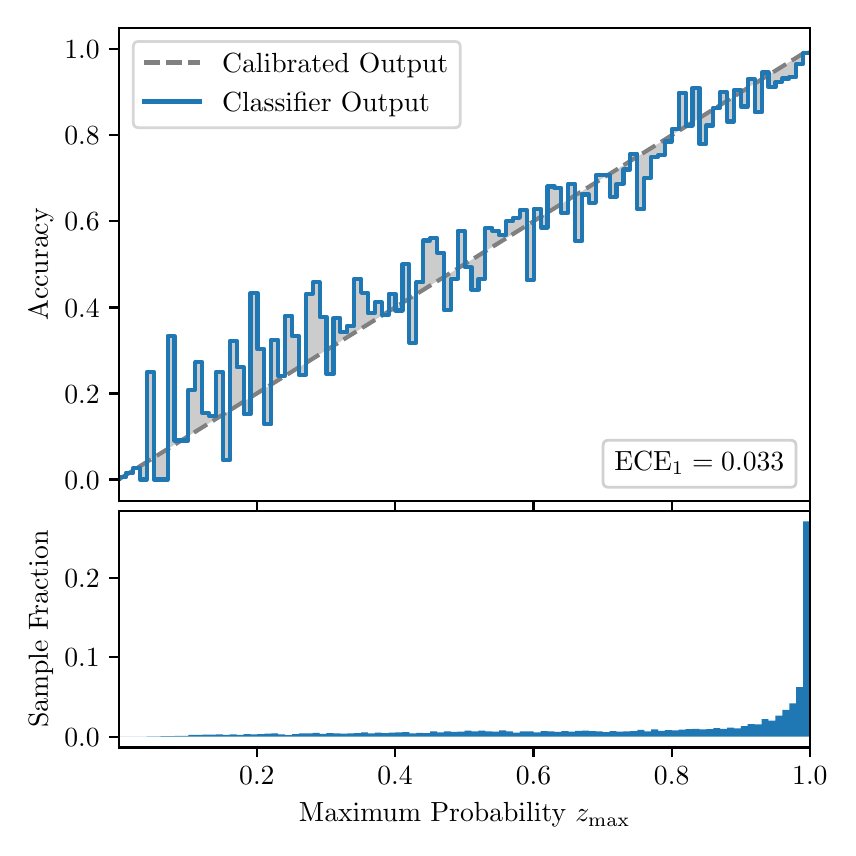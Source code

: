 \begingroup%
\makeatletter%
\begin{pgfpicture}%
\pgfpathrectangle{\pgfpointorigin}{\pgfqpoint{4.0in}{4.0in}}%
\pgfusepath{use as bounding box, clip}%
\begin{pgfscope}%
\pgfsetbuttcap%
\pgfsetmiterjoin%
\definecolor{currentfill}{rgb}{1.0,1.0,1.0}%
\pgfsetfillcolor{currentfill}%
\pgfsetlinewidth{0.0pt}%
\definecolor{currentstroke}{rgb}{1.0,1.0,1.0}%
\pgfsetstrokecolor{currentstroke}%
\pgfsetdash{}{0pt}%
\pgfpathmoveto{\pgfqpoint{0.0in}{0.0in}}%
\pgfpathlineto{\pgfqpoint{4.0in}{0.0in}}%
\pgfpathlineto{\pgfqpoint{4.0in}{4.0in}}%
\pgfpathlineto{\pgfqpoint{0.0in}{4.0in}}%
\pgfpathclose%
\pgfusepath{fill}%
\end{pgfscope}%
\begin{pgfscope}%
\pgfsetbuttcap%
\pgfsetmiterjoin%
\definecolor{currentfill}{rgb}{1.0,1.0,1.0}%
\pgfsetfillcolor{currentfill}%
\pgfsetlinewidth{0.0pt}%
\definecolor{currentstroke}{rgb}{0.0,0.0,0.0}%
\pgfsetstrokecolor{currentstroke}%
\pgfsetstrokeopacity{0.0}%
\pgfsetdash{}{0pt}%
\pgfpathmoveto{\pgfqpoint{0.458in}{1.633in}}%
\pgfpathlineto{\pgfqpoint{3.911in}{1.633in}}%
\pgfpathlineto{\pgfqpoint{3.911in}{4.0in}}%
\pgfpathlineto{\pgfqpoint{0.458in}{4.0in}}%
\pgfpathclose%
\pgfusepath{fill}%
\end{pgfscope}%
\begin{pgfscope}%
\pgfpathrectangle{\pgfqpoint{0.458in}{1.633in}}{\pgfqpoint{3.453in}{2.367in}}%
\pgfusepath{clip}%
\pgfsetbuttcap%
\pgfsetroundjoin%
\definecolor{currentfill}{rgb}{0.0,0.0,0.0}%
\pgfsetfillcolor{currentfill}%
\pgfsetfillopacity{0.2}%
\pgfsetlinewidth{0.0pt}%
\definecolor{currentstroke}{rgb}{0.0,0.0,0.0}%
\pgfsetstrokecolor{currentstroke}%
\pgfsetdash{}{0pt}%
\pgfpathmoveto{\pgfqpoint{0.462in}{1.754in}}%
\pgfpathlineto{\pgfqpoint{0.462in}{1.745in}}%
\pgfpathlineto{\pgfqpoint{0.465in}{1.747in}}%
\pgfpathlineto{\pgfqpoint{0.469in}{1.749in}}%
\pgfpathlineto{\pgfqpoint{0.472in}{1.751in}}%
\pgfpathlineto{\pgfqpoint{0.475in}{1.754in}}%
\pgfpathlineto{\pgfqpoint{0.479in}{1.756in}}%
\pgfpathlineto{\pgfqpoint{0.482in}{1.758in}}%
\pgfpathlineto{\pgfqpoint{0.486in}{1.76in}}%
\pgfpathlineto{\pgfqpoint{0.489in}{1.762in}}%
\pgfpathlineto{\pgfqpoint{0.493in}{1.764in}}%
\pgfpathlineto{\pgfqpoint{0.496in}{1.766in}}%
\pgfpathlineto{\pgfqpoint{0.5in}{1.769in}}%
\pgfpathlineto{\pgfqpoint{0.503in}{1.771in}}%
\pgfpathlineto{\pgfqpoint{0.507in}{1.773in}}%
\pgfpathlineto{\pgfqpoint{0.51in}{1.775in}}%
\pgfpathlineto{\pgfqpoint{0.513in}{1.777in}}%
\pgfpathlineto{\pgfqpoint{0.517in}{1.779in}}%
\pgfpathlineto{\pgfqpoint{0.52in}{1.782in}}%
\pgfpathlineto{\pgfqpoint{0.524in}{1.784in}}%
\pgfpathlineto{\pgfqpoint{0.527in}{1.786in}}%
\pgfpathlineto{\pgfqpoint{0.531in}{1.788in}}%
\pgfpathlineto{\pgfqpoint{0.534in}{1.79in}}%
\pgfpathlineto{\pgfqpoint{0.538in}{1.792in}}%
\pgfpathlineto{\pgfqpoint{0.541in}{1.794in}}%
\pgfpathlineto{\pgfqpoint{0.545in}{1.797in}}%
\pgfpathlineto{\pgfqpoint{0.548in}{1.799in}}%
\pgfpathlineto{\pgfqpoint{0.551in}{1.801in}}%
\pgfpathlineto{\pgfqpoint{0.555in}{1.803in}}%
\pgfpathlineto{\pgfqpoint{0.558in}{1.805in}}%
\pgfpathlineto{\pgfqpoint{0.562in}{1.807in}}%
\pgfpathlineto{\pgfqpoint{0.565in}{1.81in}}%
\pgfpathlineto{\pgfqpoint{0.569in}{1.812in}}%
\pgfpathlineto{\pgfqpoint{0.572in}{1.814in}}%
\pgfpathlineto{\pgfqpoint{0.576in}{1.816in}}%
\pgfpathlineto{\pgfqpoint{0.579in}{1.818in}}%
\pgfpathlineto{\pgfqpoint{0.583in}{1.82in}}%
\pgfpathlineto{\pgfqpoint{0.586in}{1.822in}}%
\pgfpathlineto{\pgfqpoint{0.59in}{1.825in}}%
\pgfpathlineto{\pgfqpoint{0.593in}{1.827in}}%
\pgfpathlineto{\pgfqpoint{0.596in}{1.829in}}%
\pgfpathlineto{\pgfqpoint{0.6in}{1.831in}}%
\pgfpathlineto{\pgfqpoint{0.603in}{1.833in}}%
\pgfpathlineto{\pgfqpoint{0.607in}{1.835in}}%
\pgfpathlineto{\pgfqpoint{0.61in}{1.837in}}%
\pgfpathlineto{\pgfqpoint{0.614in}{1.84in}}%
\pgfpathlineto{\pgfqpoint{0.617in}{1.842in}}%
\pgfpathlineto{\pgfqpoint{0.621in}{1.844in}}%
\pgfpathlineto{\pgfqpoint{0.624in}{1.846in}}%
\pgfpathlineto{\pgfqpoint{0.628in}{1.848in}}%
\pgfpathlineto{\pgfqpoint{0.631in}{1.85in}}%
\pgfpathlineto{\pgfqpoint{0.634in}{1.853in}}%
\pgfpathlineto{\pgfqpoint{0.638in}{1.855in}}%
\pgfpathlineto{\pgfqpoint{0.641in}{1.857in}}%
\pgfpathlineto{\pgfqpoint{0.645in}{1.859in}}%
\pgfpathlineto{\pgfqpoint{0.648in}{1.861in}}%
\pgfpathlineto{\pgfqpoint{0.652in}{1.863in}}%
\pgfpathlineto{\pgfqpoint{0.655in}{1.865in}}%
\pgfpathlineto{\pgfqpoint{0.659in}{1.868in}}%
\pgfpathlineto{\pgfqpoint{0.662in}{1.87in}}%
\pgfpathlineto{\pgfqpoint{0.666in}{1.872in}}%
\pgfpathlineto{\pgfqpoint{0.669in}{1.874in}}%
\pgfpathlineto{\pgfqpoint{0.672in}{1.876in}}%
\pgfpathlineto{\pgfqpoint{0.676in}{1.878in}}%
\pgfpathlineto{\pgfqpoint{0.679in}{1.881in}}%
\pgfpathlineto{\pgfqpoint{0.683in}{1.883in}}%
\pgfpathlineto{\pgfqpoint{0.686in}{1.885in}}%
\pgfpathlineto{\pgfqpoint{0.69in}{1.887in}}%
\pgfpathlineto{\pgfqpoint{0.693in}{1.889in}}%
\pgfpathlineto{\pgfqpoint{0.697in}{1.891in}}%
\pgfpathlineto{\pgfqpoint{0.7in}{1.893in}}%
\pgfpathlineto{\pgfqpoint{0.704in}{1.896in}}%
\pgfpathlineto{\pgfqpoint{0.707in}{1.898in}}%
\pgfpathlineto{\pgfqpoint{0.71in}{1.9in}}%
\pgfpathlineto{\pgfqpoint{0.714in}{1.902in}}%
\pgfpathlineto{\pgfqpoint{0.717in}{1.904in}}%
\pgfpathlineto{\pgfqpoint{0.721in}{1.906in}}%
\pgfpathlineto{\pgfqpoint{0.724in}{1.908in}}%
\pgfpathlineto{\pgfqpoint{0.728in}{1.911in}}%
\pgfpathlineto{\pgfqpoint{0.731in}{1.913in}}%
\pgfpathlineto{\pgfqpoint{0.735in}{1.915in}}%
\pgfpathlineto{\pgfqpoint{0.738in}{1.917in}}%
\pgfpathlineto{\pgfqpoint{0.742in}{1.919in}}%
\pgfpathlineto{\pgfqpoint{0.745in}{1.921in}}%
\pgfpathlineto{\pgfqpoint{0.749in}{1.924in}}%
\pgfpathlineto{\pgfqpoint{0.752in}{1.926in}}%
\pgfpathlineto{\pgfqpoint{0.755in}{1.928in}}%
\pgfpathlineto{\pgfqpoint{0.759in}{1.93in}}%
\pgfpathlineto{\pgfqpoint{0.762in}{1.932in}}%
\pgfpathlineto{\pgfqpoint{0.766in}{1.934in}}%
\pgfpathlineto{\pgfqpoint{0.769in}{1.936in}}%
\pgfpathlineto{\pgfqpoint{0.773in}{1.939in}}%
\pgfpathlineto{\pgfqpoint{0.776in}{1.941in}}%
\pgfpathlineto{\pgfqpoint{0.78in}{1.943in}}%
\pgfpathlineto{\pgfqpoint{0.783in}{1.945in}}%
\pgfpathlineto{\pgfqpoint{0.787in}{1.947in}}%
\pgfpathlineto{\pgfqpoint{0.79in}{1.949in}}%
\pgfpathlineto{\pgfqpoint{0.793in}{1.952in}}%
\pgfpathlineto{\pgfqpoint{0.797in}{1.954in}}%
\pgfpathlineto{\pgfqpoint{0.8in}{1.956in}}%
\pgfpathlineto{\pgfqpoint{0.804in}{1.958in}}%
\pgfpathlineto{\pgfqpoint{0.807in}{1.96in}}%
\pgfpathlineto{\pgfqpoint{0.811in}{1.962in}}%
\pgfpathlineto{\pgfqpoint{0.814in}{1.964in}}%
\pgfpathlineto{\pgfqpoint{0.818in}{1.967in}}%
\pgfpathlineto{\pgfqpoint{0.821in}{1.969in}}%
\pgfpathlineto{\pgfqpoint{0.825in}{1.971in}}%
\pgfpathlineto{\pgfqpoint{0.828in}{1.973in}}%
\pgfpathlineto{\pgfqpoint{0.831in}{1.975in}}%
\pgfpathlineto{\pgfqpoint{0.835in}{1.977in}}%
\pgfpathlineto{\pgfqpoint{0.838in}{1.979in}}%
\pgfpathlineto{\pgfqpoint{0.842in}{1.982in}}%
\pgfpathlineto{\pgfqpoint{0.845in}{1.984in}}%
\pgfpathlineto{\pgfqpoint{0.849in}{1.986in}}%
\pgfpathlineto{\pgfqpoint{0.852in}{1.988in}}%
\pgfpathlineto{\pgfqpoint{0.856in}{1.99in}}%
\pgfpathlineto{\pgfqpoint{0.859in}{1.992in}}%
\pgfpathlineto{\pgfqpoint{0.863in}{1.995in}}%
\pgfpathlineto{\pgfqpoint{0.866in}{1.997in}}%
\pgfpathlineto{\pgfqpoint{0.869in}{1.999in}}%
\pgfpathlineto{\pgfqpoint{0.873in}{2.001in}}%
\pgfpathlineto{\pgfqpoint{0.876in}{2.003in}}%
\pgfpathlineto{\pgfqpoint{0.88in}{2.005in}}%
\pgfpathlineto{\pgfqpoint{0.883in}{2.007in}}%
\pgfpathlineto{\pgfqpoint{0.887in}{2.01in}}%
\pgfpathlineto{\pgfqpoint{0.89in}{2.012in}}%
\pgfpathlineto{\pgfqpoint{0.894in}{2.014in}}%
\pgfpathlineto{\pgfqpoint{0.897in}{2.016in}}%
\pgfpathlineto{\pgfqpoint{0.901in}{2.018in}}%
\pgfpathlineto{\pgfqpoint{0.904in}{2.02in}}%
\pgfpathlineto{\pgfqpoint{0.908in}{2.023in}}%
\pgfpathlineto{\pgfqpoint{0.911in}{2.025in}}%
\pgfpathlineto{\pgfqpoint{0.914in}{2.027in}}%
\pgfpathlineto{\pgfqpoint{0.918in}{2.029in}}%
\pgfpathlineto{\pgfqpoint{0.921in}{2.031in}}%
\pgfpathlineto{\pgfqpoint{0.925in}{2.033in}}%
\pgfpathlineto{\pgfqpoint{0.928in}{2.035in}}%
\pgfpathlineto{\pgfqpoint{0.932in}{2.038in}}%
\pgfpathlineto{\pgfqpoint{0.935in}{2.04in}}%
\pgfpathlineto{\pgfqpoint{0.939in}{2.042in}}%
\pgfpathlineto{\pgfqpoint{0.942in}{2.044in}}%
\pgfpathlineto{\pgfqpoint{0.946in}{2.046in}}%
\pgfpathlineto{\pgfqpoint{0.949in}{2.048in}}%
\pgfpathlineto{\pgfqpoint{0.952in}{2.05in}}%
\pgfpathlineto{\pgfqpoint{0.956in}{2.053in}}%
\pgfpathlineto{\pgfqpoint{0.959in}{2.055in}}%
\pgfpathlineto{\pgfqpoint{0.963in}{2.057in}}%
\pgfpathlineto{\pgfqpoint{0.966in}{2.059in}}%
\pgfpathlineto{\pgfqpoint{0.97in}{2.061in}}%
\pgfpathlineto{\pgfqpoint{0.973in}{2.063in}}%
\pgfpathlineto{\pgfqpoint{0.977in}{2.066in}}%
\pgfpathlineto{\pgfqpoint{0.98in}{2.068in}}%
\pgfpathlineto{\pgfqpoint{0.984in}{2.07in}}%
\pgfpathlineto{\pgfqpoint{0.987in}{2.072in}}%
\pgfpathlineto{\pgfqpoint{0.99in}{2.074in}}%
\pgfpathlineto{\pgfqpoint{0.994in}{2.076in}}%
\pgfpathlineto{\pgfqpoint{0.997in}{2.078in}}%
\pgfpathlineto{\pgfqpoint{1.001in}{2.081in}}%
\pgfpathlineto{\pgfqpoint{1.004in}{2.083in}}%
\pgfpathlineto{\pgfqpoint{1.008in}{2.085in}}%
\pgfpathlineto{\pgfqpoint{1.011in}{2.087in}}%
\pgfpathlineto{\pgfqpoint{1.015in}{2.089in}}%
\pgfpathlineto{\pgfqpoint{1.018in}{2.091in}}%
\pgfpathlineto{\pgfqpoint{1.022in}{2.094in}}%
\pgfpathlineto{\pgfqpoint{1.025in}{2.096in}}%
\pgfpathlineto{\pgfqpoint{1.028in}{2.098in}}%
\pgfpathlineto{\pgfqpoint{1.032in}{2.1in}}%
\pgfpathlineto{\pgfqpoint{1.035in}{2.102in}}%
\pgfpathlineto{\pgfqpoint{1.039in}{2.104in}}%
\pgfpathlineto{\pgfqpoint{1.042in}{2.106in}}%
\pgfpathlineto{\pgfqpoint{1.046in}{2.109in}}%
\pgfpathlineto{\pgfqpoint{1.049in}{2.111in}}%
\pgfpathlineto{\pgfqpoint{1.053in}{2.113in}}%
\pgfpathlineto{\pgfqpoint{1.056in}{2.115in}}%
\pgfpathlineto{\pgfqpoint{1.06in}{2.117in}}%
\pgfpathlineto{\pgfqpoint{1.063in}{2.119in}}%
\pgfpathlineto{\pgfqpoint{1.067in}{2.122in}}%
\pgfpathlineto{\pgfqpoint{1.07in}{2.124in}}%
\pgfpathlineto{\pgfqpoint{1.073in}{2.126in}}%
\pgfpathlineto{\pgfqpoint{1.077in}{2.128in}}%
\pgfpathlineto{\pgfqpoint{1.08in}{2.13in}}%
\pgfpathlineto{\pgfqpoint{1.084in}{2.132in}}%
\pgfpathlineto{\pgfqpoint{1.087in}{2.134in}}%
\pgfpathlineto{\pgfqpoint{1.091in}{2.137in}}%
\pgfpathlineto{\pgfqpoint{1.094in}{2.139in}}%
\pgfpathlineto{\pgfqpoint{1.098in}{2.141in}}%
\pgfpathlineto{\pgfqpoint{1.101in}{2.143in}}%
\pgfpathlineto{\pgfqpoint{1.105in}{2.145in}}%
\pgfpathlineto{\pgfqpoint{1.108in}{2.147in}}%
\pgfpathlineto{\pgfqpoint{1.111in}{2.149in}}%
\pgfpathlineto{\pgfqpoint{1.115in}{2.152in}}%
\pgfpathlineto{\pgfqpoint{1.118in}{2.154in}}%
\pgfpathlineto{\pgfqpoint{1.122in}{2.156in}}%
\pgfpathlineto{\pgfqpoint{1.125in}{2.158in}}%
\pgfpathlineto{\pgfqpoint{1.129in}{2.16in}}%
\pgfpathlineto{\pgfqpoint{1.132in}{2.162in}}%
\pgfpathlineto{\pgfqpoint{1.136in}{2.165in}}%
\pgfpathlineto{\pgfqpoint{1.139in}{2.167in}}%
\pgfpathlineto{\pgfqpoint{1.143in}{2.169in}}%
\pgfpathlineto{\pgfqpoint{1.146in}{2.171in}}%
\pgfpathlineto{\pgfqpoint{1.149in}{2.173in}}%
\pgfpathlineto{\pgfqpoint{1.153in}{2.175in}}%
\pgfpathlineto{\pgfqpoint{1.156in}{2.177in}}%
\pgfpathlineto{\pgfqpoint{1.16in}{2.18in}}%
\pgfpathlineto{\pgfqpoint{1.163in}{2.182in}}%
\pgfpathlineto{\pgfqpoint{1.167in}{2.184in}}%
\pgfpathlineto{\pgfqpoint{1.17in}{2.186in}}%
\pgfpathlineto{\pgfqpoint{1.174in}{2.188in}}%
\pgfpathlineto{\pgfqpoint{1.177in}{2.19in}}%
\pgfpathlineto{\pgfqpoint{1.181in}{2.193in}}%
\pgfpathlineto{\pgfqpoint{1.184in}{2.195in}}%
\pgfpathlineto{\pgfqpoint{1.187in}{2.197in}}%
\pgfpathlineto{\pgfqpoint{1.191in}{2.199in}}%
\pgfpathlineto{\pgfqpoint{1.194in}{2.201in}}%
\pgfpathlineto{\pgfqpoint{1.198in}{2.203in}}%
\pgfpathlineto{\pgfqpoint{1.201in}{2.205in}}%
\pgfpathlineto{\pgfqpoint{1.205in}{2.208in}}%
\pgfpathlineto{\pgfqpoint{1.208in}{2.21in}}%
\pgfpathlineto{\pgfqpoint{1.212in}{2.212in}}%
\pgfpathlineto{\pgfqpoint{1.215in}{2.214in}}%
\pgfpathlineto{\pgfqpoint{1.219in}{2.216in}}%
\pgfpathlineto{\pgfqpoint{1.222in}{2.218in}}%
\pgfpathlineto{\pgfqpoint{1.226in}{2.22in}}%
\pgfpathlineto{\pgfqpoint{1.229in}{2.223in}}%
\pgfpathlineto{\pgfqpoint{1.232in}{2.225in}}%
\pgfpathlineto{\pgfqpoint{1.236in}{2.227in}}%
\pgfpathlineto{\pgfqpoint{1.239in}{2.229in}}%
\pgfpathlineto{\pgfqpoint{1.243in}{2.231in}}%
\pgfpathlineto{\pgfqpoint{1.246in}{2.233in}}%
\pgfpathlineto{\pgfqpoint{1.25in}{2.236in}}%
\pgfpathlineto{\pgfqpoint{1.253in}{2.238in}}%
\pgfpathlineto{\pgfqpoint{1.257in}{2.24in}}%
\pgfpathlineto{\pgfqpoint{1.26in}{2.242in}}%
\pgfpathlineto{\pgfqpoint{1.264in}{2.244in}}%
\pgfpathlineto{\pgfqpoint{1.267in}{2.246in}}%
\pgfpathlineto{\pgfqpoint{1.27in}{2.248in}}%
\pgfpathlineto{\pgfqpoint{1.274in}{2.251in}}%
\pgfpathlineto{\pgfqpoint{1.277in}{2.253in}}%
\pgfpathlineto{\pgfqpoint{1.281in}{2.255in}}%
\pgfpathlineto{\pgfqpoint{1.284in}{2.257in}}%
\pgfpathlineto{\pgfqpoint{1.288in}{2.259in}}%
\pgfpathlineto{\pgfqpoint{1.291in}{2.261in}}%
\pgfpathlineto{\pgfqpoint{1.295in}{2.264in}}%
\pgfpathlineto{\pgfqpoint{1.298in}{2.266in}}%
\pgfpathlineto{\pgfqpoint{1.302in}{2.268in}}%
\pgfpathlineto{\pgfqpoint{1.305in}{2.27in}}%
\pgfpathlineto{\pgfqpoint{1.308in}{2.272in}}%
\pgfpathlineto{\pgfqpoint{1.312in}{2.274in}}%
\pgfpathlineto{\pgfqpoint{1.315in}{2.276in}}%
\pgfpathlineto{\pgfqpoint{1.319in}{2.279in}}%
\pgfpathlineto{\pgfqpoint{1.322in}{2.281in}}%
\pgfpathlineto{\pgfqpoint{1.326in}{2.283in}}%
\pgfpathlineto{\pgfqpoint{1.329in}{2.285in}}%
\pgfpathlineto{\pgfqpoint{1.333in}{2.287in}}%
\pgfpathlineto{\pgfqpoint{1.336in}{2.289in}}%
\pgfpathlineto{\pgfqpoint{1.34in}{2.291in}}%
\pgfpathlineto{\pgfqpoint{1.343in}{2.294in}}%
\pgfpathlineto{\pgfqpoint{1.346in}{2.296in}}%
\pgfpathlineto{\pgfqpoint{1.35in}{2.298in}}%
\pgfpathlineto{\pgfqpoint{1.353in}{2.3in}}%
\pgfpathlineto{\pgfqpoint{1.357in}{2.302in}}%
\pgfpathlineto{\pgfqpoint{1.36in}{2.304in}}%
\pgfpathlineto{\pgfqpoint{1.364in}{2.307in}}%
\pgfpathlineto{\pgfqpoint{1.367in}{2.309in}}%
\pgfpathlineto{\pgfqpoint{1.371in}{2.311in}}%
\pgfpathlineto{\pgfqpoint{1.374in}{2.313in}}%
\pgfpathlineto{\pgfqpoint{1.378in}{2.315in}}%
\pgfpathlineto{\pgfqpoint{1.381in}{2.317in}}%
\pgfpathlineto{\pgfqpoint{1.385in}{2.319in}}%
\pgfpathlineto{\pgfqpoint{1.388in}{2.322in}}%
\pgfpathlineto{\pgfqpoint{1.391in}{2.324in}}%
\pgfpathlineto{\pgfqpoint{1.395in}{2.326in}}%
\pgfpathlineto{\pgfqpoint{1.398in}{2.328in}}%
\pgfpathlineto{\pgfqpoint{1.402in}{2.33in}}%
\pgfpathlineto{\pgfqpoint{1.405in}{2.332in}}%
\pgfpathlineto{\pgfqpoint{1.409in}{2.335in}}%
\pgfpathlineto{\pgfqpoint{1.412in}{2.337in}}%
\pgfpathlineto{\pgfqpoint{1.416in}{2.339in}}%
\pgfpathlineto{\pgfqpoint{1.419in}{2.341in}}%
\pgfpathlineto{\pgfqpoint{1.423in}{2.343in}}%
\pgfpathlineto{\pgfqpoint{1.426in}{2.345in}}%
\pgfpathlineto{\pgfqpoint{1.429in}{2.347in}}%
\pgfpathlineto{\pgfqpoint{1.433in}{2.35in}}%
\pgfpathlineto{\pgfqpoint{1.436in}{2.352in}}%
\pgfpathlineto{\pgfqpoint{1.44in}{2.354in}}%
\pgfpathlineto{\pgfqpoint{1.443in}{2.356in}}%
\pgfpathlineto{\pgfqpoint{1.447in}{2.358in}}%
\pgfpathlineto{\pgfqpoint{1.45in}{2.36in}}%
\pgfpathlineto{\pgfqpoint{1.454in}{2.363in}}%
\pgfpathlineto{\pgfqpoint{1.457in}{2.365in}}%
\pgfpathlineto{\pgfqpoint{1.461in}{2.367in}}%
\pgfpathlineto{\pgfqpoint{1.464in}{2.369in}}%
\pgfpathlineto{\pgfqpoint{1.467in}{2.371in}}%
\pgfpathlineto{\pgfqpoint{1.471in}{2.373in}}%
\pgfpathlineto{\pgfqpoint{1.474in}{2.375in}}%
\pgfpathlineto{\pgfqpoint{1.478in}{2.378in}}%
\pgfpathlineto{\pgfqpoint{1.481in}{2.38in}}%
\pgfpathlineto{\pgfqpoint{1.485in}{2.382in}}%
\pgfpathlineto{\pgfqpoint{1.488in}{2.384in}}%
\pgfpathlineto{\pgfqpoint{1.492in}{2.386in}}%
\pgfpathlineto{\pgfqpoint{1.495in}{2.388in}}%
\pgfpathlineto{\pgfqpoint{1.499in}{2.39in}}%
\pgfpathlineto{\pgfqpoint{1.502in}{2.393in}}%
\pgfpathlineto{\pgfqpoint{1.506in}{2.395in}}%
\pgfpathlineto{\pgfqpoint{1.509in}{2.397in}}%
\pgfpathlineto{\pgfqpoint{1.512in}{2.399in}}%
\pgfpathlineto{\pgfqpoint{1.516in}{2.401in}}%
\pgfpathlineto{\pgfqpoint{1.519in}{2.403in}}%
\pgfpathlineto{\pgfqpoint{1.523in}{2.406in}}%
\pgfpathlineto{\pgfqpoint{1.526in}{2.408in}}%
\pgfpathlineto{\pgfqpoint{1.53in}{2.41in}}%
\pgfpathlineto{\pgfqpoint{1.533in}{2.412in}}%
\pgfpathlineto{\pgfqpoint{1.537in}{2.414in}}%
\pgfpathlineto{\pgfqpoint{1.54in}{2.416in}}%
\pgfpathlineto{\pgfqpoint{1.544in}{2.418in}}%
\pgfpathlineto{\pgfqpoint{1.547in}{2.421in}}%
\pgfpathlineto{\pgfqpoint{1.55in}{2.423in}}%
\pgfpathlineto{\pgfqpoint{1.554in}{2.425in}}%
\pgfpathlineto{\pgfqpoint{1.557in}{2.427in}}%
\pgfpathlineto{\pgfqpoint{1.561in}{2.429in}}%
\pgfpathlineto{\pgfqpoint{1.564in}{2.431in}}%
\pgfpathlineto{\pgfqpoint{1.568in}{2.434in}}%
\pgfpathlineto{\pgfqpoint{1.571in}{2.436in}}%
\pgfpathlineto{\pgfqpoint{1.575in}{2.438in}}%
\pgfpathlineto{\pgfqpoint{1.578in}{2.44in}}%
\pgfpathlineto{\pgfqpoint{1.582in}{2.442in}}%
\pgfpathlineto{\pgfqpoint{1.585in}{2.444in}}%
\pgfpathlineto{\pgfqpoint{1.588in}{2.446in}}%
\pgfpathlineto{\pgfqpoint{1.592in}{2.449in}}%
\pgfpathlineto{\pgfqpoint{1.595in}{2.451in}}%
\pgfpathlineto{\pgfqpoint{1.599in}{2.453in}}%
\pgfpathlineto{\pgfqpoint{1.602in}{2.455in}}%
\pgfpathlineto{\pgfqpoint{1.606in}{2.457in}}%
\pgfpathlineto{\pgfqpoint{1.609in}{2.459in}}%
\pgfpathlineto{\pgfqpoint{1.613in}{2.461in}}%
\pgfpathlineto{\pgfqpoint{1.616in}{2.464in}}%
\pgfpathlineto{\pgfqpoint{1.62in}{2.466in}}%
\pgfpathlineto{\pgfqpoint{1.623in}{2.468in}}%
\pgfpathlineto{\pgfqpoint{1.626in}{2.47in}}%
\pgfpathlineto{\pgfqpoint{1.63in}{2.472in}}%
\pgfpathlineto{\pgfqpoint{1.633in}{2.474in}}%
\pgfpathlineto{\pgfqpoint{1.637in}{2.477in}}%
\pgfpathlineto{\pgfqpoint{1.64in}{2.479in}}%
\pgfpathlineto{\pgfqpoint{1.644in}{2.481in}}%
\pgfpathlineto{\pgfqpoint{1.647in}{2.483in}}%
\pgfpathlineto{\pgfqpoint{1.651in}{2.485in}}%
\pgfpathlineto{\pgfqpoint{1.654in}{2.487in}}%
\pgfpathlineto{\pgfqpoint{1.658in}{2.489in}}%
\pgfpathlineto{\pgfqpoint{1.661in}{2.492in}}%
\pgfpathlineto{\pgfqpoint{1.665in}{2.494in}}%
\pgfpathlineto{\pgfqpoint{1.668in}{2.496in}}%
\pgfpathlineto{\pgfqpoint{1.671in}{2.498in}}%
\pgfpathlineto{\pgfqpoint{1.675in}{2.5in}}%
\pgfpathlineto{\pgfqpoint{1.678in}{2.502in}}%
\pgfpathlineto{\pgfqpoint{1.682in}{2.505in}}%
\pgfpathlineto{\pgfqpoint{1.685in}{2.507in}}%
\pgfpathlineto{\pgfqpoint{1.689in}{2.509in}}%
\pgfpathlineto{\pgfqpoint{1.692in}{2.511in}}%
\pgfpathlineto{\pgfqpoint{1.696in}{2.513in}}%
\pgfpathlineto{\pgfqpoint{1.699in}{2.515in}}%
\pgfpathlineto{\pgfqpoint{1.703in}{2.517in}}%
\pgfpathlineto{\pgfqpoint{1.706in}{2.52in}}%
\pgfpathlineto{\pgfqpoint{1.709in}{2.522in}}%
\pgfpathlineto{\pgfqpoint{1.713in}{2.524in}}%
\pgfpathlineto{\pgfqpoint{1.716in}{2.526in}}%
\pgfpathlineto{\pgfqpoint{1.72in}{2.528in}}%
\pgfpathlineto{\pgfqpoint{1.723in}{2.53in}}%
\pgfpathlineto{\pgfqpoint{1.727in}{2.532in}}%
\pgfpathlineto{\pgfqpoint{1.73in}{2.535in}}%
\pgfpathlineto{\pgfqpoint{1.734in}{2.537in}}%
\pgfpathlineto{\pgfqpoint{1.737in}{2.539in}}%
\pgfpathlineto{\pgfqpoint{1.741in}{2.541in}}%
\pgfpathlineto{\pgfqpoint{1.744in}{2.543in}}%
\pgfpathlineto{\pgfqpoint{1.747in}{2.545in}}%
\pgfpathlineto{\pgfqpoint{1.751in}{2.548in}}%
\pgfpathlineto{\pgfqpoint{1.754in}{2.55in}}%
\pgfpathlineto{\pgfqpoint{1.758in}{2.552in}}%
\pgfpathlineto{\pgfqpoint{1.761in}{2.554in}}%
\pgfpathlineto{\pgfqpoint{1.765in}{2.556in}}%
\pgfpathlineto{\pgfqpoint{1.768in}{2.558in}}%
\pgfpathlineto{\pgfqpoint{1.772in}{2.56in}}%
\pgfpathlineto{\pgfqpoint{1.775in}{2.563in}}%
\pgfpathlineto{\pgfqpoint{1.779in}{2.565in}}%
\pgfpathlineto{\pgfqpoint{1.782in}{2.567in}}%
\pgfpathlineto{\pgfqpoint{1.785in}{2.569in}}%
\pgfpathlineto{\pgfqpoint{1.789in}{2.571in}}%
\pgfpathlineto{\pgfqpoint{1.792in}{2.573in}}%
\pgfpathlineto{\pgfqpoint{1.796in}{2.576in}}%
\pgfpathlineto{\pgfqpoint{1.799in}{2.578in}}%
\pgfpathlineto{\pgfqpoint{1.803in}{2.58in}}%
\pgfpathlineto{\pgfqpoint{1.806in}{2.582in}}%
\pgfpathlineto{\pgfqpoint{1.81in}{2.584in}}%
\pgfpathlineto{\pgfqpoint{1.813in}{2.586in}}%
\pgfpathlineto{\pgfqpoint{1.817in}{2.588in}}%
\pgfpathlineto{\pgfqpoint{1.82in}{2.591in}}%
\pgfpathlineto{\pgfqpoint{1.824in}{2.593in}}%
\pgfpathlineto{\pgfqpoint{1.827in}{2.595in}}%
\pgfpathlineto{\pgfqpoint{1.83in}{2.597in}}%
\pgfpathlineto{\pgfqpoint{1.834in}{2.599in}}%
\pgfpathlineto{\pgfqpoint{1.837in}{2.601in}}%
\pgfpathlineto{\pgfqpoint{1.841in}{2.604in}}%
\pgfpathlineto{\pgfqpoint{1.844in}{2.606in}}%
\pgfpathlineto{\pgfqpoint{1.848in}{2.608in}}%
\pgfpathlineto{\pgfqpoint{1.851in}{2.61in}}%
\pgfpathlineto{\pgfqpoint{1.855in}{2.612in}}%
\pgfpathlineto{\pgfqpoint{1.858in}{2.614in}}%
\pgfpathlineto{\pgfqpoint{1.862in}{2.616in}}%
\pgfpathlineto{\pgfqpoint{1.865in}{2.619in}}%
\pgfpathlineto{\pgfqpoint{1.868in}{2.621in}}%
\pgfpathlineto{\pgfqpoint{1.872in}{2.623in}}%
\pgfpathlineto{\pgfqpoint{1.875in}{2.625in}}%
\pgfpathlineto{\pgfqpoint{1.879in}{2.627in}}%
\pgfpathlineto{\pgfqpoint{1.882in}{2.629in}}%
\pgfpathlineto{\pgfqpoint{1.886in}{2.631in}}%
\pgfpathlineto{\pgfqpoint{1.889in}{2.634in}}%
\pgfpathlineto{\pgfqpoint{1.893in}{2.636in}}%
\pgfpathlineto{\pgfqpoint{1.896in}{2.638in}}%
\pgfpathlineto{\pgfqpoint{1.9in}{2.64in}}%
\pgfpathlineto{\pgfqpoint{1.903in}{2.642in}}%
\pgfpathlineto{\pgfqpoint{1.906in}{2.644in}}%
\pgfpathlineto{\pgfqpoint{1.91in}{2.647in}}%
\pgfpathlineto{\pgfqpoint{1.913in}{2.649in}}%
\pgfpathlineto{\pgfqpoint{1.917in}{2.651in}}%
\pgfpathlineto{\pgfqpoint{1.92in}{2.653in}}%
\pgfpathlineto{\pgfqpoint{1.924in}{2.655in}}%
\pgfpathlineto{\pgfqpoint{1.927in}{2.657in}}%
\pgfpathlineto{\pgfqpoint{1.931in}{2.659in}}%
\pgfpathlineto{\pgfqpoint{1.934in}{2.662in}}%
\pgfpathlineto{\pgfqpoint{1.938in}{2.664in}}%
\pgfpathlineto{\pgfqpoint{1.941in}{2.666in}}%
\pgfpathlineto{\pgfqpoint{1.944in}{2.668in}}%
\pgfpathlineto{\pgfqpoint{1.948in}{2.67in}}%
\pgfpathlineto{\pgfqpoint{1.951in}{2.672in}}%
\pgfpathlineto{\pgfqpoint{1.955in}{2.675in}}%
\pgfpathlineto{\pgfqpoint{1.958in}{2.677in}}%
\pgfpathlineto{\pgfqpoint{1.962in}{2.679in}}%
\pgfpathlineto{\pgfqpoint{1.965in}{2.681in}}%
\pgfpathlineto{\pgfqpoint{1.969in}{2.683in}}%
\pgfpathlineto{\pgfqpoint{1.972in}{2.685in}}%
\pgfpathlineto{\pgfqpoint{1.976in}{2.687in}}%
\pgfpathlineto{\pgfqpoint{1.979in}{2.69in}}%
\pgfpathlineto{\pgfqpoint{1.983in}{2.692in}}%
\pgfpathlineto{\pgfqpoint{1.986in}{2.694in}}%
\pgfpathlineto{\pgfqpoint{1.989in}{2.696in}}%
\pgfpathlineto{\pgfqpoint{1.993in}{2.698in}}%
\pgfpathlineto{\pgfqpoint{1.996in}{2.7in}}%
\pgfpathlineto{\pgfqpoint{2.0in}{2.702in}}%
\pgfpathlineto{\pgfqpoint{2.003in}{2.705in}}%
\pgfpathlineto{\pgfqpoint{2.007in}{2.707in}}%
\pgfpathlineto{\pgfqpoint{2.01in}{2.709in}}%
\pgfpathlineto{\pgfqpoint{2.014in}{2.711in}}%
\pgfpathlineto{\pgfqpoint{2.017in}{2.713in}}%
\pgfpathlineto{\pgfqpoint{2.021in}{2.715in}}%
\pgfpathlineto{\pgfqpoint{2.024in}{2.718in}}%
\pgfpathlineto{\pgfqpoint{2.027in}{2.72in}}%
\pgfpathlineto{\pgfqpoint{2.031in}{2.722in}}%
\pgfpathlineto{\pgfqpoint{2.034in}{2.724in}}%
\pgfpathlineto{\pgfqpoint{2.038in}{2.726in}}%
\pgfpathlineto{\pgfqpoint{2.041in}{2.728in}}%
\pgfpathlineto{\pgfqpoint{2.045in}{2.73in}}%
\pgfpathlineto{\pgfqpoint{2.048in}{2.733in}}%
\pgfpathlineto{\pgfqpoint{2.052in}{2.735in}}%
\pgfpathlineto{\pgfqpoint{2.055in}{2.737in}}%
\pgfpathlineto{\pgfqpoint{2.059in}{2.739in}}%
\pgfpathlineto{\pgfqpoint{2.062in}{2.741in}}%
\pgfpathlineto{\pgfqpoint{2.065in}{2.743in}}%
\pgfpathlineto{\pgfqpoint{2.069in}{2.746in}}%
\pgfpathlineto{\pgfqpoint{2.072in}{2.748in}}%
\pgfpathlineto{\pgfqpoint{2.076in}{2.75in}}%
\pgfpathlineto{\pgfqpoint{2.079in}{2.752in}}%
\pgfpathlineto{\pgfqpoint{2.083in}{2.754in}}%
\pgfpathlineto{\pgfqpoint{2.086in}{2.756in}}%
\pgfpathlineto{\pgfqpoint{2.09in}{2.758in}}%
\pgfpathlineto{\pgfqpoint{2.093in}{2.761in}}%
\pgfpathlineto{\pgfqpoint{2.097in}{2.763in}}%
\pgfpathlineto{\pgfqpoint{2.1in}{2.765in}}%
\pgfpathlineto{\pgfqpoint{2.103in}{2.767in}}%
\pgfpathlineto{\pgfqpoint{2.107in}{2.769in}}%
\pgfpathlineto{\pgfqpoint{2.11in}{2.771in}}%
\pgfpathlineto{\pgfqpoint{2.114in}{2.773in}}%
\pgfpathlineto{\pgfqpoint{2.117in}{2.776in}}%
\pgfpathlineto{\pgfqpoint{2.121in}{2.778in}}%
\pgfpathlineto{\pgfqpoint{2.124in}{2.78in}}%
\pgfpathlineto{\pgfqpoint{2.128in}{2.782in}}%
\pgfpathlineto{\pgfqpoint{2.131in}{2.784in}}%
\pgfpathlineto{\pgfqpoint{2.135in}{2.786in}}%
\pgfpathlineto{\pgfqpoint{2.138in}{2.789in}}%
\pgfpathlineto{\pgfqpoint{2.142in}{2.791in}}%
\pgfpathlineto{\pgfqpoint{2.145in}{2.793in}}%
\pgfpathlineto{\pgfqpoint{2.148in}{2.795in}}%
\pgfpathlineto{\pgfqpoint{2.152in}{2.797in}}%
\pgfpathlineto{\pgfqpoint{2.155in}{2.799in}}%
\pgfpathlineto{\pgfqpoint{2.159in}{2.801in}}%
\pgfpathlineto{\pgfqpoint{2.162in}{2.804in}}%
\pgfpathlineto{\pgfqpoint{2.166in}{2.806in}}%
\pgfpathlineto{\pgfqpoint{2.169in}{2.808in}}%
\pgfpathlineto{\pgfqpoint{2.173in}{2.81in}}%
\pgfpathlineto{\pgfqpoint{2.176in}{2.812in}}%
\pgfpathlineto{\pgfqpoint{2.18in}{2.814in}}%
\pgfpathlineto{\pgfqpoint{2.183in}{2.817in}}%
\pgfpathlineto{\pgfqpoint{2.186in}{2.819in}}%
\pgfpathlineto{\pgfqpoint{2.19in}{2.821in}}%
\pgfpathlineto{\pgfqpoint{2.193in}{2.823in}}%
\pgfpathlineto{\pgfqpoint{2.197in}{2.825in}}%
\pgfpathlineto{\pgfqpoint{2.2in}{2.827in}}%
\pgfpathlineto{\pgfqpoint{2.204in}{2.829in}}%
\pgfpathlineto{\pgfqpoint{2.207in}{2.832in}}%
\pgfpathlineto{\pgfqpoint{2.211in}{2.834in}}%
\pgfpathlineto{\pgfqpoint{2.214in}{2.836in}}%
\pgfpathlineto{\pgfqpoint{2.218in}{2.838in}}%
\pgfpathlineto{\pgfqpoint{2.221in}{2.84in}}%
\pgfpathlineto{\pgfqpoint{2.224in}{2.842in}}%
\pgfpathlineto{\pgfqpoint{2.228in}{2.845in}}%
\pgfpathlineto{\pgfqpoint{2.231in}{2.847in}}%
\pgfpathlineto{\pgfqpoint{2.235in}{2.849in}}%
\pgfpathlineto{\pgfqpoint{2.238in}{2.851in}}%
\pgfpathlineto{\pgfqpoint{2.242in}{2.853in}}%
\pgfpathlineto{\pgfqpoint{2.245in}{2.855in}}%
\pgfpathlineto{\pgfqpoint{2.249in}{2.857in}}%
\pgfpathlineto{\pgfqpoint{2.252in}{2.86in}}%
\pgfpathlineto{\pgfqpoint{2.256in}{2.862in}}%
\pgfpathlineto{\pgfqpoint{2.259in}{2.864in}}%
\pgfpathlineto{\pgfqpoint{2.262in}{2.866in}}%
\pgfpathlineto{\pgfqpoint{2.266in}{2.868in}}%
\pgfpathlineto{\pgfqpoint{2.269in}{2.87in}}%
\pgfpathlineto{\pgfqpoint{2.273in}{2.872in}}%
\pgfpathlineto{\pgfqpoint{2.276in}{2.875in}}%
\pgfpathlineto{\pgfqpoint{2.28in}{2.877in}}%
\pgfpathlineto{\pgfqpoint{2.283in}{2.879in}}%
\pgfpathlineto{\pgfqpoint{2.287in}{2.881in}}%
\pgfpathlineto{\pgfqpoint{2.29in}{2.883in}}%
\pgfpathlineto{\pgfqpoint{2.294in}{2.885in}}%
\pgfpathlineto{\pgfqpoint{2.297in}{2.888in}}%
\pgfpathlineto{\pgfqpoint{2.301in}{2.89in}}%
\pgfpathlineto{\pgfqpoint{2.304in}{2.892in}}%
\pgfpathlineto{\pgfqpoint{2.307in}{2.894in}}%
\pgfpathlineto{\pgfqpoint{2.311in}{2.896in}}%
\pgfpathlineto{\pgfqpoint{2.314in}{2.898in}}%
\pgfpathlineto{\pgfqpoint{2.318in}{2.9in}}%
\pgfpathlineto{\pgfqpoint{2.321in}{2.903in}}%
\pgfpathlineto{\pgfqpoint{2.325in}{2.905in}}%
\pgfpathlineto{\pgfqpoint{2.328in}{2.907in}}%
\pgfpathlineto{\pgfqpoint{2.332in}{2.909in}}%
\pgfpathlineto{\pgfqpoint{2.335in}{2.911in}}%
\pgfpathlineto{\pgfqpoint{2.339in}{2.913in}}%
\pgfpathlineto{\pgfqpoint{2.342in}{2.916in}}%
\pgfpathlineto{\pgfqpoint{2.345in}{2.918in}}%
\pgfpathlineto{\pgfqpoint{2.349in}{2.92in}}%
\pgfpathlineto{\pgfqpoint{2.352in}{2.922in}}%
\pgfpathlineto{\pgfqpoint{2.356in}{2.924in}}%
\pgfpathlineto{\pgfqpoint{2.359in}{2.926in}}%
\pgfpathlineto{\pgfqpoint{2.363in}{2.928in}}%
\pgfpathlineto{\pgfqpoint{2.366in}{2.931in}}%
\pgfpathlineto{\pgfqpoint{2.37in}{2.933in}}%
\pgfpathlineto{\pgfqpoint{2.373in}{2.935in}}%
\pgfpathlineto{\pgfqpoint{2.377in}{2.937in}}%
\pgfpathlineto{\pgfqpoint{2.38in}{2.939in}}%
\pgfpathlineto{\pgfqpoint{2.383in}{2.941in}}%
\pgfpathlineto{\pgfqpoint{2.387in}{2.943in}}%
\pgfpathlineto{\pgfqpoint{2.39in}{2.946in}}%
\pgfpathlineto{\pgfqpoint{2.394in}{2.948in}}%
\pgfpathlineto{\pgfqpoint{2.397in}{2.95in}}%
\pgfpathlineto{\pgfqpoint{2.401in}{2.952in}}%
\pgfpathlineto{\pgfqpoint{2.404in}{2.954in}}%
\pgfpathlineto{\pgfqpoint{2.408in}{2.956in}}%
\pgfpathlineto{\pgfqpoint{2.411in}{2.959in}}%
\pgfpathlineto{\pgfqpoint{2.415in}{2.961in}}%
\pgfpathlineto{\pgfqpoint{2.418in}{2.963in}}%
\pgfpathlineto{\pgfqpoint{2.421in}{2.965in}}%
\pgfpathlineto{\pgfqpoint{2.425in}{2.967in}}%
\pgfpathlineto{\pgfqpoint{2.428in}{2.969in}}%
\pgfpathlineto{\pgfqpoint{2.432in}{2.971in}}%
\pgfpathlineto{\pgfqpoint{2.435in}{2.974in}}%
\pgfpathlineto{\pgfqpoint{2.439in}{2.976in}}%
\pgfpathlineto{\pgfqpoint{2.442in}{2.978in}}%
\pgfpathlineto{\pgfqpoint{2.446in}{2.98in}}%
\pgfpathlineto{\pgfqpoint{2.449in}{2.982in}}%
\pgfpathlineto{\pgfqpoint{2.453in}{2.984in}}%
\pgfpathlineto{\pgfqpoint{2.456in}{2.987in}}%
\pgfpathlineto{\pgfqpoint{2.46in}{2.989in}}%
\pgfpathlineto{\pgfqpoint{2.463in}{2.991in}}%
\pgfpathlineto{\pgfqpoint{2.466in}{2.993in}}%
\pgfpathlineto{\pgfqpoint{2.47in}{2.995in}}%
\pgfpathlineto{\pgfqpoint{2.473in}{2.997in}}%
\pgfpathlineto{\pgfqpoint{2.477in}{2.999in}}%
\pgfpathlineto{\pgfqpoint{2.48in}{3.002in}}%
\pgfpathlineto{\pgfqpoint{2.484in}{3.004in}}%
\pgfpathlineto{\pgfqpoint{2.487in}{3.006in}}%
\pgfpathlineto{\pgfqpoint{2.491in}{3.008in}}%
\pgfpathlineto{\pgfqpoint{2.494in}{3.01in}}%
\pgfpathlineto{\pgfqpoint{2.498in}{3.012in}}%
\pgfpathlineto{\pgfqpoint{2.501in}{3.014in}}%
\pgfpathlineto{\pgfqpoint{2.504in}{3.017in}}%
\pgfpathlineto{\pgfqpoint{2.508in}{3.019in}}%
\pgfpathlineto{\pgfqpoint{2.511in}{3.021in}}%
\pgfpathlineto{\pgfqpoint{2.515in}{3.023in}}%
\pgfpathlineto{\pgfqpoint{2.518in}{3.025in}}%
\pgfpathlineto{\pgfqpoint{2.522in}{3.027in}}%
\pgfpathlineto{\pgfqpoint{2.525in}{3.03in}}%
\pgfpathlineto{\pgfqpoint{2.529in}{3.032in}}%
\pgfpathlineto{\pgfqpoint{2.532in}{3.034in}}%
\pgfpathlineto{\pgfqpoint{2.536in}{3.036in}}%
\pgfpathlineto{\pgfqpoint{2.539in}{3.038in}}%
\pgfpathlineto{\pgfqpoint{2.542in}{3.04in}}%
\pgfpathlineto{\pgfqpoint{2.546in}{3.042in}}%
\pgfpathlineto{\pgfqpoint{2.549in}{3.045in}}%
\pgfpathlineto{\pgfqpoint{2.553in}{3.047in}}%
\pgfpathlineto{\pgfqpoint{2.556in}{3.049in}}%
\pgfpathlineto{\pgfqpoint{2.56in}{3.051in}}%
\pgfpathlineto{\pgfqpoint{2.563in}{3.053in}}%
\pgfpathlineto{\pgfqpoint{2.567in}{3.055in}}%
\pgfpathlineto{\pgfqpoint{2.57in}{3.058in}}%
\pgfpathlineto{\pgfqpoint{2.574in}{3.06in}}%
\pgfpathlineto{\pgfqpoint{2.577in}{3.062in}}%
\pgfpathlineto{\pgfqpoint{2.58in}{3.064in}}%
\pgfpathlineto{\pgfqpoint{2.584in}{3.066in}}%
\pgfpathlineto{\pgfqpoint{2.587in}{3.068in}}%
\pgfpathlineto{\pgfqpoint{2.591in}{3.07in}}%
\pgfpathlineto{\pgfqpoint{2.594in}{3.073in}}%
\pgfpathlineto{\pgfqpoint{2.598in}{3.075in}}%
\pgfpathlineto{\pgfqpoint{2.601in}{3.077in}}%
\pgfpathlineto{\pgfqpoint{2.605in}{3.079in}}%
\pgfpathlineto{\pgfqpoint{2.608in}{3.081in}}%
\pgfpathlineto{\pgfqpoint{2.612in}{3.083in}}%
\pgfpathlineto{\pgfqpoint{2.615in}{3.085in}}%
\pgfpathlineto{\pgfqpoint{2.619in}{3.088in}}%
\pgfpathlineto{\pgfqpoint{2.622in}{3.09in}}%
\pgfpathlineto{\pgfqpoint{2.625in}{3.092in}}%
\pgfpathlineto{\pgfqpoint{2.629in}{3.094in}}%
\pgfpathlineto{\pgfqpoint{2.632in}{3.096in}}%
\pgfpathlineto{\pgfqpoint{2.636in}{3.098in}}%
\pgfpathlineto{\pgfqpoint{2.639in}{3.101in}}%
\pgfpathlineto{\pgfqpoint{2.643in}{3.103in}}%
\pgfpathlineto{\pgfqpoint{2.646in}{3.105in}}%
\pgfpathlineto{\pgfqpoint{2.65in}{3.107in}}%
\pgfpathlineto{\pgfqpoint{2.653in}{3.109in}}%
\pgfpathlineto{\pgfqpoint{2.657in}{3.111in}}%
\pgfpathlineto{\pgfqpoint{2.66in}{3.113in}}%
\pgfpathlineto{\pgfqpoint{2.663in}{3.116in}}%
\pgfpathlineto{\pgfqpoint{2.667in}{3.118in}}%
\pgfpathlineto{\pgfqpoint{2.67in}{3.12in}}%
\pgfpathlineto{\pgfqpoint{2.674in}{3.122in}}%
\pgfpathlineto{\pgfqpoint{2.677in}{3.124in}}%
\pgfpathlineto{\pgfqpoint{2.681in}{3.126in}}%
\pgfpathlineto{\pgfqpoint{2.684in}{3.129in}}%
\pgfpathlineto{\pgfqpoint{2.688in}{3.131in}}%
\pgfpathlineto{\pgfqpoint{2.691in}{3.133in}}%
\pgfpathlineto{\pgfqpoint{2.695in}{3.135in}}%
\pgfpathlineto{\pgfqpoint{2.698in}{3.137in}}%
\pgfpathlineto{\pgfqpoint{2.701in}{3.139in}}%
\pgfpathlineto{\pgfqpoint{2.705in}{3.141in}}%
\pgfpathlineto{\pgfqpoint{2.708in}{3.144in}}%
\pgfpathlineto{\pgfqpoint{2.712in}{3.146in}}%
\pgfpathlineto{\pgfqpoint{2.715in}{3.148in}}%
\pgfpathlineto{\pgfqpoint{2.719in}{3.15in}}%
\pgfpathlineto{\pgfqpoint{2.722in}{3.152in}}%
\pgfpathlineto{\pgfqpoint{2.726in}{3.154in}}%
\pgfpathlineto{\pgfqpoint{2.729in}{3.157in}}%
\pgfpathlineto{\pgfqpoint{2.733in}{3.159in}}%
\pgfpathlineto{\pgfqpoint{2.736in}{3.161in}}%
\pgfpathlineto{\pgfqpoint{2.739in}{3.163in}}%
\pgfpathlineto{\pgfqpoint{2.743in}{3.165in}}%
\pgfpathlineto{\pgfqpoint{2.746in}{3.167in}}%
\pgfpathlineto{\pgfqpoint{2.75in}{3.169in}}%
\pgfpathlineto{\pgfqpoint{2.753in}{3.172in}}%
\pgfpathlineto{\pgfqpoint{2.757in}{3.174in}}%
\pgfpathlineto{\pgfqpoint{2.76in}{3.176in}}%
\pgfpathlineto{\pgfqpoint{2.764in}{3.178in}}%
\pgfpathlineto{\pgfqpoint{2.767in}{3.18in}}%
\pgfpathlineto{\pgfqpoint{2.771in}{3.182in}}%
\pgfpathlineto{\pgfqpoint{2.774in}{3.184in}}%
\pgfpathlineto{\pgfqpoint{2.778in}{3.187in}}%
\pgfpathlineto{\pgfqpoint{2.781in}{3.189in}}%
\pgfpathlineto{\pgfqpoint{2.784in}{3.191in}}%
\pgfpathlineto{\pgfqpoint{2.788in}{3.193in}}%
\pgfpathlineto{\pgfqpoint{2.791in}{3.195in}}%
\pgfpathlineto{\pgfqpoint{2.795in}{3.197in}}%
\pgfpathlineto{\pgfqpoint{2.798in}{3.2in}}%
\pgfpathlineto{\pgfqpoint{2.802in}{3.202in}}%
\pgfpathlineto{\pgfqpoint{2.805in}{3.204in}}%
\pgfpathlineto{\pgfqpoint{2.809in}{3.206in}}%
\pgfpathlineto{\pgfqpoint{2.812in}{3.208in}}%
\pgfpathlineto{\pgfqpoint{2.816in}{3.21in}}%
\pgfpathlineto{\pgfqpoint{2.819in}{3.212in}}%
\pgfpathlineto{\pgfqpoint{2.822in}{3.215in}}%
\pgfpathlineto{\pgfqpoint{2.826in}{3.217in}}%
\pgfpathlineto{\pgfqpoint{2.829in}{3.219in}}%
\pgfpathlineto{\pgfqpoint{2.833in}{3.221in}}%
\pgfpathlineto{\pgfqpoint{2.836in}{3.223in}}%
\pgfpathlineto{\pgfqpoint{2.84in}{3.225in}}%
\pgfpathlineto{\pgfqpoint{2.843in}{3.228in}}%
\pgfpathlineto{\pgfqpoint{2.847in}{3.23in}}%
\pgfpathlineto{\pgfqpoint{2.85in}{3.232in}}%
\pgfpathlineto{\pgfqpoint{2.854in}{3.234in}}%
\pgfpathlineto{\pgfqpoint{2.857in}{3.236in}}%
\pgfpathlineto{\pgfqpoint{2.86in}{3.238in}}%
\pgfpathlineto{\pgfqpoint{2.864in}{3.24in}}%
\pgfpathlineto{\pgfqpoint{2.867in}{3.243in}}%
\pgfpathlineto{\pgfqpoint{2.871in}{3.245in}}%
\pgfpathlineto{\pgfqpoint{2.874in}{3.247in}}%
\pgfpathlineto{\pgfqpoint{2.878in}{3.249in}}%
\pgfpathlineto{\pgfqpoint{2.881in}{3.251in}}%
\pgfpathlineto{\pgfqpoint{2.885in}{3.253in}}%
\pgfpathlineto{\pgfqpoint{2.888in}{3.255in}}%
\pgfpathlineto{\pgfqpoint{2.892in}{3.258in}}%
\pgfpathlineto{\pgfqpoint{2.895in}{3.26in}}%
\pgfpathlineto{\pgfqpoint{2.898in}{3.262in}}%
\pgfpathlineto{\pgfqpoint{2.902in}{3.264in}}%
\pgfpathlineto{\pgfqpoint{2.905in}{3.266in}}%
\pgfpathlineto{\pgfqpoint{2.909in}{3.268in}}%
\pgfpathlineto{\pgfqpoint{2.912in}{3.271in}}%
\pgfpathlineto{\pgfqpoint{2.916in}{3.273in}}%
\pgfpathlineto{\pgfqpoint{2.919in}{3.275in}}%
\pgfpathlineto{\pgfqpoint{2.923in}{3.277in}}%
\pgfpathlineto{\pgfqpoint{2.926in}{3.279in}}%
\pgfpathlineto{\pgfqpoint{2.93in}{3.281in}}%
\pgfpathlineto{\pgfqpoint{2.933in}{3.283in}}%
\pgfpathlineto{\pgfqpoint{2.937in}{3.286in}}%
\pgfpathlineto{\pgfqpoint{2.94in}{3.288in}}%
\pgfpathlineto{\pgfqpoint{2.943in}{3.29in}}%
\pgfpathlineto{\pgfqpoint{2.947in}{3.292in}}%
\pgfpathlineto{\pgfqpoint{2.95in}{3.294in}}%
\pgfpathlineto{\pgfqpoint{2.954in}{3.296in}}%
\pgfpathlineto{\pgfqpoint{2.957in}{3.299in}}%
\pgfpathlineto{\pgfqpoint{2.961in}{3.301in}}%
\pgfpathlineto{\pgfqpoint{2.964in}{3.303in}}%
\pgfpathlineto{\pgfqpoint{2.968in}{3.305in}}%
\pgfpathlineto{\pgfqpoint{2.971in}{3.307in}}%
\pgfpathlineto{\pgfqpoint{2.975in}{3.309in}}%
\pgfpathlineto{\pgfqpoint{2.978in}{3.311in}}%
\pgfpathlineto{\pgfqpoint{2.981in}{3.314in}}%
\pgfpathlineto{\pgfqpoint{2.985in}{3.316in}}%
\pgfpathlineto{\pgfqpoint{2.988in}{3.318in}}%
\pgfpathlineto{\pgfqpoint{2.992in}{3.32in}}%
\pgfpathlineto{\pgfqpoint{2.995in}{3.322in}}%
\pgfpathlineto{\pgfqpoint{2.999in}{3.324in}}%
\pgfpathlineto{\pgfqpoint{3.002in}{3.326in}}%
\pgfpathlineto{\pgfqpoint{3.006in}{3.329in}}%
\pgfpathlineto{\pgfqpoint{3.009in}{3.331in}}%
\pgfpathlineto{\pgfqpoint{3.013in}{3.333in}}%
\pgfpathlineto{\pgfqpoint{3.016in}{3.335in}}%
\pgfpathlineto{\pgfqpoint{3.019in}{3.337in}}%
\pgfpathlineto{\pgfqpoint{3.023in}{3.339in}}%
\pgfpathlineto{\pgfqpoint{3.026in}{3.342in}}%
\pgfpathlineto{\pgfqpoint{3.03in}{3.344in}}%
\pgfpathlineto{\pgfqpoint{3.033in}{3.346in}}%
\pgfpathlineto{\pgfqpoint{3.037in}{3.348in}}%
\pgfpathlineto{\pgfqpoint{3.04in}{3.35in}}%
\pgfpathlineto{\pgfqpoint{3.044in}{3.352in}}%
\pgfpathlineto{\pgfqpoint{3.047in}{3.354in}}%
\pgfpathlineto{\pgfqpoint{3.051in}{3.357in}}%
\pgfpathlineto{\pgfqpoint{3.054in}{3.359in}}%
\pgfpathlineto{\pgfqpoint{3.057in}{3.361in}}%
\pgfpathlineto{\pgfqpoint{3.061in}{3.363in}}%
\pgfpathlineto{\pgfqpoint{3.064in}{3.365in}}%
\pgfpathlineto{\pgfqpoint{3.068in}{3.367in}}%
\pgfpathlineto{\pgfqpoint{3.071in}{3.37in}}%
\pgfpathlineto{\pgfqpoint{3.075in}{3.372in}}%
\pgfpathlineto{\pgfqpoint{3.078in}{3.374in}}%
\pgfpathlineto{\pgfqpoint{3.082in}{3.376in}}%
\pgfpathlineto{\pgfqpoint{3.085in}{3.378in}}%
\pgfpathlineto{\pgfqpoint{3.089in}{3.38in}}%
\pgfpathlineto{\pgfqpoint{3.092in}{3.382in}}%
\pgfpathlineto{\pgfqpoint{3.096in}{3.385in}}%
\pgfpathlineto{\pgfqpoint{3.099in}{3.387in}}%
\pgfpathlineto{\pgfqpoint{3.102in}{3.389in}}%
\pgfpathlineto{\pgfqpoint{3.106in}{3.391in}}%
\pgfpathlineto{\pgfqpoint{3.109in}{3.393in}}%
\pgfpathlineto{\pgfqpoint{3.113in}{3.395in}}%
\pgfpathlineto{\pgfqpoint{3.116in}{3.398in}}%
\pgfpathlineto{\pgfqpoint{3.12in}{3.4in}}%
\pgfpathlineto{\pgfqpoint{3.123in}{3.402in}}%
\pgfpathlineto{\pgfqpoint{3.127in}{3.404in}}%
\pgfpathlineto{\pgfqpoint{3.13in}{3.406in}}%
\pgfpathlineto{\pgfqpoint{3.134in}{3.408in}}%
\pgfpathlineto{\pgfqpoint{3.137in}{3.41in}}%
\pgfpathlineto{\pgfqpoint{3.14in}{3.413in}}%
\pgfpathlineto{\pgfqpoint{3.144in}{3.415in}}%
\pgfpathlineto{\pgfqpoint{3.147in}{3.417in}}%
\pgfpathlineto{\pgfqpoint{3.151in}{3.419in}}%
\pgfpathlineto{\pgfqpoint{3.154in}{3.421in}}%
\pgfpathlineto{\pgfqpoint{3.158in}{3.423in}}%
\pgfpathlineto{\pgfqpoint{3.161in}{3.425in}}%
\pgfpathlineto{\pgfqpoint{3.165in}{3.428in}}%
\pgfpathlineto{\pgfqpoint{3.168in}{3.43in}}%
\pgfpathlineto{\pgfqpoint{3.172in}{3.432in}}%
\pgfpathlineto{\pgfqpoint{3.175in}{3.434in}}%
\pgfpathlineto{\pgfqpoint{3.178in}{3.436in}}%
\pgfpathlineto{\pgfqpoint{3.182in}{3.438in}}%
\pgfpathlineto{\pgfqpoint{3.185in}{3.441in}}%
\pgfpathlineto{\pgfqpoint{3.189in}{3.443in}}%
\pgfpathlineto{\pgfqpoint{3.192in}{3.445in}}%
\pgfpathlineto{\pgfqpoint{3.196in}{3.447in}}%
\pgfpathlineto{\pgfqpoint{3.199in}{3.449in}}%
\pgfpathlineto{\pgfqpoint{3.203in}{3.451in}}%
\pgfpathlineto{\pgfqpoint{3.206in}{3.453in}}%
\pgfpathlineto{\pgfqpoint{3.21in}{3.456in}}%
\pgfpathlineto{\pgfqpoint{3.213in}{3.458in}}%
\pgfpathlineto{\pgfqpoint{3.216in}{3.46in}}%
\pgfpathlineto{\pgfqpoint{3.22in}{3.462in}}%
\pgfpathlineto{\pgfqpoint{3.223in}{3.464in}}%
\pgfpathlineto{\pgfqpoint{3.227in}{3.466in}}%
\pgfpathlineto{\pgfqpoint{3.23in}{3.469in}}%
\pgfpathlineto{\pgfqpoint{3.234in}{3.471in}}%
\pgfpathlineto{\pgfqpoint{3.237in}{3.473in}}%
\pgfpathlineto{\pgfqpoint{3.241in}{3.475in}}%
\pgfpathlineto{\pgfqpoint{3.244in}{3.477in}}%
\pgfpathlineto{\pgfqpoint{3.248in}{3.479in}}%
\pgfpathlineto{\pgfqpoint{3.251in}{3.481in}}%
\pgfpathlineto{\pgfqpoint{3.255in}{3.484in}}%
\pgfpathlineto{\pgfqpoint{3.258in}{3.486in}}%
\pgfpathlineto{\pgfqpoint{3.261in}{3.488in}}%
\pgfpathlineto{\pgfqpoint{3.265in}{3.49in}}%
\pgfpathlineto{\pgfqpoint{3.268in}{3.492in}}%
\pgfpathlineto{\pgfqpoint{3.272in}{3.494in}}%
\pgfpathlineto{\pgfqpoint{3.275in}{3.496in}}%
\pgfpathlineto{\pgfqpoint{3.279in}{3.499in}}%
\pgfpathlineto{\pgfqpoint{3.282in}{3.501in}}%
\pgfpathlineto{\pgfqpoint{3.286in}{3.503in}}%
\pgfpathlineto{\pgfqpoint{3.289in}{3.505in}}%
\pgfpathlineto{\pgfqpoint{3.293in}{3.507in}}%
\pgfpathlineto{\pgfqpoint{3.296in}{3.509in}}%
\pgfpathlineto{\pgfqpoint{3.299in}{3.512in}}%
\pgfpathlineto{\pgfqpoint{3.303in}{3.514in}}%
\pgfpathlineto{\pgfqpoint{3.306in}{3.516in}}%
\pgfpathlineto{\pgfqpoint{3.31in}{3.518in}}%
\pgfpathlineto{\pgfqpoint{3.313in}{3.52in}}%
\pgfpathlineto{\pgfqpoint{3.317in}{3.522in}}%
\pgfpathlineto{\pgfqpoint{3.32in}{3.524in}}%
\pgfpathlineto{\pgfqpoint{3.324in}{3.527in}}%
\pgfpathlineto{\pgfqpoint{3.327in}{3.529in}}%
\pgfpathlineto{\pgfqpoint{3.331in}{3.531in}}%
\pgfpathlineto{\pgfqpoint{3.334in}{3.533in}}%
\pgfpathlineto{\pgfqpoint{3.337in}{3.535in}}%
\pgfpathlineto{\pgfqpoint{3.341in}{3.537in}}%
\pgfpathlineto{\pgfqpoint{3.344in}{3.54in}}%
\pgfpathlineto{\pgfqpoint{3.348in}{3.542in}}%
\pgfpathlineto{\pgfqpoint{3.351in}{3.544in}}%
\pgfpathlineto{\pgfqpoint{3.355in}{3.546in}}%
\pgfpathlineto{\pgfqpoint{3.358in}{3.548in}}%
\pgfpathlineto{\pgfqpoint{3.362in}{3.55in}}%
\pgfpathlineto{\pgfqpoint{3.365in}{3.552in}}%
\pgfpathlineto{\pgfqpoint{3.369in}{3.555in}}%
\pgfpathlineto{\pgfqpoint{3.372in}{3.557in}}%
\pgfpathlineto{\pgfqpoint{3.375in}{3.559in}}%
\pgfpathlineto{\pgfqpoint{3.379in}{3.561in}}%
\pgfpathlineto{\pgfqpoint{3.382in}{3.563in}}%
\pgfpathlineto{\pgfqpoint{3.386in}{3.565in}}%
\pgfpathlineto{\pgfqpoint{3.389in}{3.567in}}%
\pgfpathlineto{\pgfqpoint{3.393in}{3.57in}}%
\pgfpathlineto{\pgfqpoint{3.396in}{3.572in}}%
\pgfpathlineto{\pgfqpoint{3.4in}{3.574in}}%
\pgfpathlineto{\pgfqpoint{3.403in}{3.576in}}%
\pgfpathlineto{\pgfqpoint{3.407in}{3.578in}}%
\pgfpathlineto{\pgfqpoint{3.41in}{3.58in}}%
\pgfpathlineto{\pgfqpoint{3.414in}{3.583in}}%
\pgfpathlineto{\pgfqpoint{3.417in}{3.585in}}%
\pgfpathlineto{\pgfqpoint{3.42in}{3.587in}}%
\pgfpathlineto{\pgfqpoint{3.424in}{3.589in}}%
\pgfpathlineto{\pgfqpoint{3.427in}{3.591in}}%
\pgfpathlineto{\pgfqpoint{3.431in}{3.593in}}%
\pgfpathlineto{\pgfqpoint{3.434in}{3.595in}}%
\pgfpathlineto{\pgfqpoint{3.438in}{3.598in}}%
\pgfpathlineto{\pgfqpoint{3.441in}{3.6in}}%
\pgfpathlineto{\pgfqpoint{3.445in}{3.602in}}%
\pgfpathlineto{\pgfqpoint{3.448in}{3.604in}}%
\pgfpathlineto{\pgfqpoint{3.452in}{3.606in}}%
\pgfpathlineto{\pgfqpoint{3.455in}{3.608in}}%
\pgfpathlineto{\pgfqpoint{3.458in}{3.611in}}%
\pgfpathlineto{\pgfqpoint{3.462in}{3.613in}}%
\pgfpathlineto{\pgfqpoint{3.465in}{3.615in}}%
\pgfpathlineto{\pgfqpoint{3.469in}{3.617in}}%
\pgfpathlineto{\pgfqpoint{3.472in}{3.619in}}%
\pgfpathlineto{\pgfqpoint{3.476in}{3.621in}}%
\pgfpathlineto{\pgfqpoint{3.479in}{3.623in}}%
\pgfpathlineto{\pgfqpoint{3.483in}{3.626in}}%
\pgfpathlineto{\pgfqpoint{3.486in}{3.628in}}%
\pgfpathlineto{\pgfqpoint{3.49in}{3.63in}}%
\pgfpathlineto{\pgfqpoint{3.493in}{3.632in}}%
\pgfpathlineto{\pgfqpoint{3.496in}{3.634in}}%
\pgfpathlineto{\pgfqpoint{3.5in}{3.636in}}%
\pgfpathlineto{\pgfqpoint{3.503in}{3.639in}}%
\pgfpathlineto{\pgfqpoint{3.507in}{3.641in}}%
\pgfpathlineto{\pgfqpoint{3.51in}{3.643in}}%
\pgfpathlineto{\pgfqpoint{3.514in}{3.645in}}%
\pgfpathlineto{\pgfqpoint{3.517in}{3.647in}}%
\pgfpathlineto{\pgfqpoint{3.521in}{3.649in}}%
\pgfpathlineto{\pgfqpoint{3.524in}{3.651in}}%
\pgfpathlineto{\pgfqpoint{3.528in}{3.654in}}%
\pgfpathlineto{\pgfqpoint{3.531in}{3.656in}}%
\pgfpathlineto{\pgfqpoint{3.534in}{3.658in}}%
\pgfpathlineto{\pgfqpoint{3.538in}{3.66in}}%
\pgfpathlineto{\pgfqpoint{3.541in}{3.662in}}%
\pgfpathlineto{\pgfqpoint{3.545in}{3.664in}}%
\pgfpathlineto{\pgfqpoint{3.548in}{3.666in}}%
\pgfpathlineto{\pgfqpoint{3.552in}{3.669in}}%
\pgfpathlineto{\pgfqpoint{3.555in}{3.671in}}%
\pgfpathlineto{\pgfqpoint{3.559in}{3.673in}}%
\pgfpathlineto{\pgfqpoint{3.562in}{3.675in}}%
\pgfpathlineto{\pgfqpoint{3.566in}{3.677in}}%
\pgfpathlineto{\pgfqpoint{3.569in}{3.679in}}%
\pgfpathlineto{\pgfqpoint{3.573in}{3.682in}}%
\pgfpathlineto{\pgfqpoint{3.576in}{3.684in}}%
\pgfpathlineto{\pgfqpoint{3.579in}{3.686in}}%
\pgfpathlineto{\pgfqpoint{3.583in}{3.688in}}%
\pgfpathlineto{\pgfqpoint{3.586in}{3.69in}}%
\pgfpathlineto{\pgfqpoint{3.59in}{3.692in}}%
\pgfpathlineto{\pgfqpoint{3.593in}{3.694in}}%
\pgfpathlineto{\pgfqpoint{3.597in}{3.697in}}%
\pgfpathlineto{\pgfqpoint{3.6in}{3.699in}}%
\pgfpathlineto{\pgfqpoint{3.604in}{3.701in}}%
\pgfpathlineto{\pgfqpoint{3.607in}{3.703in}}%
\pgfpathlineto{\pgfqpoint{3.611in}{3.705in}}%
\pgfpathlineto{\pgfqpoint{3.614in}{3.707in}}%
\pgfpathlineto{\pgfqpoint{3.617in}{3.71in}}%
\pgfpathlineto{\pgfqpoint{3.621in}{3.712in}}%
\pgfpathlineto{\pgfqpoint{3.624in}{3.714in}}%
\pgfpathlineto{\pgfqpoint{3.628in}{3.716in}}%
\pgfpathlineto{\pgfqpoint{3.631in}{3.718in}}%
\pgfpathlineto{\pgfqpoint{3.635in}{3.72in}}%
\pgfpathlineto{\pgfqpoint{3.638in}{3.722in}}%
\pgfpathlineto{\pgfqpoint{3.642in}{3.725in}}%
\pgfpathlineto{\pgfqpoint{3.645in}{3.727in}}%
\pgfpathlineto{\pgfqpoint{3.649in}{3.729in}}%
\pgfpathlineto{\pgfqpoint{3.652in}{3.731in}}%
\pgfpathlineto{\pgfqpoint{3.655in}{3.733in}}%
\pgfpathlineto{\pgfqpoint{3.659in}{3.735in}}%
\pgfpathlineto{\pgfqpoint{3.662in}{3.737in}}%
\pgfpathlineto{\pgfqpoint{3.666in}{3.74in}}%
\pgfpathlineto{\pgfqpoint{3.669in}{3.742in}}%
\pgfpathlineto{\pgfqpoint{3.673in}{3.744in}}%
\pgfpathlineto{\pgfqpoint{3.676in}{3.746in}}%
\pgfpathlineto{\pgfqpoint{3.68in}{3.748in}}%
\pgfpathlineto{\pgfqpoint{3.683in}{3.75in}}%
\pgfpathlineto{\pgfqpoint{3.687in}{3.753in}}%
\pgfpathlineto{\pgfqpoint{3.69in}{3.755in}}%
\pgfpathlineto{\pgfqpoint{3.694in}{3.757in}}%
\pgfpathlineto{\pgfqpoint{3.697in}{3.759in}}%
\pgfpathlineto{\pgfqpoint{3.7in}{3.761in}}%
\pgfpathlineto{\pgfqpoint{3.704in}{3.763in}}%
\pgfpathlineto{\pgfqpoint{3.707in}{3.765in}}%
\pgfpathlineto{\pgfqpoint{3.711in}{3.768in}}%
\pgfpathlineto{\pgfqpoint{3.714in}{3.77in}}%
\pgfpathlineto{\pgfqpoint{3.718in}{3.772in}}%
\pgfpathlineto{\pgfqpoint{3.721in}{3.774in}}%
\pgfpathlineto{\pgfqpoint{3.725in}{3.776in}}%
\pgfpathlineto{\pgfqpoint{3.728in}{3.778in}}%
\pgfpathlineto{\pgfqpoint{3.732in}{3.781in}}%
\pgfpathlineto{\pgfqpoint{3.735in}{3.783in}}%
\pgfpathlineto{\pgfqpoint{3.738in}{3.785in}}%
\pgfpathlineto{\pgfqpoint{3.742in}{3.787in}}%
\pgfpathlineto{\pgfqpoint{3.745in}{3.789in}}%
\pgfpathlineto{\pgfqpoint{3.749in}{3.791in}}%
\pgfpathlineto{\pgfqpoint{3.752in}{3.793in}}%
\pgfpathlineto{\pgfqpoint{3.756in}{3.796in}}%
\pgfpathlineto{\pgfqpoint{3.759in}{3.798in}}%
\pgfpathlineto{\pgfqpoint{3.763in}{3.8in}}%
\pgfpathlineto{\pgfqpoint{3.766in}{3.802in}}%
\pgfpathlineto{\pgfqpoint{3.77in}{3.804in}}%
\pgfpathlineto{\pgfqpoint{3.773in}{3.806in}}%
\pgfpathlineto{\pgfqpoint{3.776in}{3.808in}}%
\pgfpathlineto{\pgfqpoint{3.78in}{3.811in}}%
\pgfpathlineto{\pgfqpoint{3.783in}{3.813in}}%
\pgfpathlineto{\pgfqpoint{3.787in}{3.815in}}%
\pgfpathlineto{\pgfqpoint{3.79in}{3.817in}}%
\pgfpathlineto{\pgfqpoint{3.794in}{3.819in}}%
\pgfpathlineto{\pgfqpoint{3.797in}{3.821in}}%
\pgfpathlineto{\pgfqpoint{3.801in}{3.824in}}%
\pgfpathlineto{\pgfqpoint{3.804in}{3.826in}}%
\pgfpathlineto{\pgfqpoint{3.808in}{3.828in}}%
\pgfpathlineto{\pgfqpoint{3.811in}{3.83in}}%
\pgfpathlineto{\pgfqpoint{3.814in}{3.832in}}%
\pgfpathlineto{\pgfqpoint{3.818in}{3.834in}}%
\pgfpathlineto{\pgfqpoint{3.821in}{3.836in}}%
\pgfpathlineto{\pgfqpoint{3.825in}{3.839in}}%
\pgfpathlineto{\pgfqpoint{3.828in}{3.841in}}%
\pgfpathlineto{\pgfqpoint{3.832in}{3.843in}}%
\pgfpathlineto{\pgfqpoint{3.835in}{3.845in}}%
\pgfpathlineto{\pgfqpoint{3.839in}{3.847in}}%
\pgfpathlineto{\pgfqpoint{3.842in}{3.849in}}%
\pgfpathlineto{\pgfqpoint{3.846in}{3.852in}}%
\pgfpathlineto{\pgfqpoint{3.849in}{3.854in}}%
\pgfpathlineto{\pgfqpoint{3.853in}{3.856in}}%
\pgfpathlineto{\pgfqpoint{3.856in}{3.858in}}%
\pgfpathlineto{\pgfqpoint{3.859in}{3.86in}}%
\pgfpathlineto{\pgfqpoint{3.863in}{3.862in}}%
\pgfpathlineto{\pgfqpoint{3.866in}{3.864in}}%
\pgfpathlineto{\pgfqpoint{3.87in}{3.867in}}%
\pgfpathlineto{\pgfqpoint{3.873in}{3.869in}}%
\pgfpathlineto{\pgfqpoint{3.877in}{3.871in}}%
\pgfpathlineto{\pgfqpoint{3.88in}{3.873in}}%
\pgfpathlineto{\pgfqpoint{3.884in}{3.875in}}%
\pgfpathlineto{\pgfqpoint{3.887in}{3.877in}}%
\pgfpathlineto{\pgfqpoint{3.891in}{3.88in}}%
\pgfpathlineto{\pgfqpoint{3.894in}{3.882in}}%
\pgfpathlineto{\pgfqpoint{3.897in}{3.884in}}%
\pgfpathlineto{\pgfqpoint{3.901in}{3.886in}}%
\pgfpathlineto{\pgfqpoint{3.904in}{3.888in}}%
\pgfpathlineto{\pgfqpoint{3.908in}{3.89in}}%
\pgfpathlineto{\pgfqpoint{3.908in}{3.874in}}%
\pgfpathlineto{\pgfqpoint{3.908in}{3.874in}}%
\pgfpathlineto{\pgfqpoint{3.904in}{3.874in}}%
\pgfpathlineto{\pgfqpoint{3.901in}{3.874in}}%
\pgfpathlineto{\pgfqpoint{3.897in}{3.874in}}%
\pgfpathlineto{\pgfqpoint{3.894in}{3.874in}}%
\pgfpathlineto{\pgfqpoint{3.891in}{3.874in}}%
\pgfpathlineto{\pgfqpoint{3.887in}{3.874in}}%
\pgfpathlineto{\pgfqpoint{3.884in}{3.874in}}%
\pgfpathlineto{\pgfqpoint{3.88in}{3.874in}}%
\pgfpathlineto{\pgfqpoint{3.877in}{3.82in}}%
\pgfpathlineto{\pgfqpoint{3.873in}{3.82in}}%
\pgfpathlineto{\pgfqpoint{3.87in}{3.82in}}%
\pgfpathlineto{\pgfqpoint{3.866in}{3.82in}}%
\pgfpathlineto{\pgfqpoint{3.863in}{3.82in}}%
\pgfpathlineto{\pgfqpoint{3.859in}{3.82in}}%
\pgfpathlineto{\pgfqpoint{3.856in}{3.82in}}%
\pgfpathlineto{\pgfqpoint{3.853in}{3.82in}}%
\pgfpathlineto{\pgfqpoint{3.849in}{3.82in}}%
\pgfpathlineto{\pgfqpoint{3.846in}{3.82in}}%
\pgfpathlineto{\pgfqpoint{3.842in}{3.753in}}%
\pgfpathlineto{\pgfqpoint{3.839in}{3.753in}}%
\pgfpathlineto{\pgfqpoint{3.835in}{3.753in}}%
\pgfpathlineto{\pgfqpoint{3.832in}{3.753in}}%
\pgfpathlineto{\pgfqpoint{3.828in}{3.753in}}%
\pgfpathlineto{\pgfqpoint{3.825in}{3.753in}}%
\pgfpathlineto{\pgfqpoint{3.821in}{3.753in}}%
\pgfpathlineto{\pgfqpoint{3.818in}{3.753in}}%
\pgfpathlineto{\pgfqpoint{3.814in}{3.753in}}%
\pgfpathlineto{\pgfqpoint{3.811in}{3.753in}}%
\pgfpathlineto{\pgfqpoint{3.808in}{3.746in}}%
\pgfpathlineto{\pgfqpoint{3.804in}{3.746in}}%
\pgfpathlineto{\pgfqpoint{3.801in}{3.746in}}%
\pgfpathlineto{\pgfqpoint{3.797in}{3.746in}}%
\pgfpathlineto{\pgfqpoint{3.794in}{3.746in}}%
\pgfpathlineto{\pgfqpoint{3.79in}{3.746in}}%
\pgfpathlineto{\pgfqpoint{3.787in}{3.746in}}%
\pgfpathlineto{\pgfqpoint{3.783in}{3.746in}}%
\pgfpathlineto{\pgfqpoint{3.78in}{3.746in}}%
\pgfpathlineto{\pgfqpoint{3.776in}{3.746in}}%
\pgfpathlineto{\pgfqpoint{3.773in}{3.73in}}%
\pgfpathlineto{\pgfqpoint{3.77in}{3.73in}}%
\pgfpathlineto{\pgfqpoint{3.766in}{3.73in}}%
\pgfpathlineto{\pgfqpoint{3.763in}{3.73in}}%
\pgfpathlineto{\pgfqpoint{3.759in}{3.73in}}%
\pgfpathlineto{\pgfqpoint{3.756in}{3.73in}}%
\pgfpathlineto{\pgfqpoint{3.752in}{3.73in}}%
\pgfpathlineto{\pgfqpoint{3.749in}{3.73in}}%
\pgfpathlineto{\pgfqpoint{3.745in}{3.73in}}%
\pgfpathlineto{\pgfqpoint{3.742in}{3.73in}}%
\pgfpathlineto{\pgfqpoint{3.738in}{3.702in}}%
\pgfpathlineto{\pgfqpoint{3.735in}{3.702in}}%
\pgfpathlineto{\pgfqpoint{3.732in}{3.702in}}%
\pgfpathlineto{\pgfqpoint{3.728in}{3.702in}}%
\pgfpathlineto{\pgfqpoint{3.725in}{3.702in}}%
\pgfpathlineto{\pgfqpoint{3.721in}{3.702in}}%
\pgfpathlineto{\pgfqpoint{3.718in}{3.702in}}%
\pgfpathlineto{\pgfqpoint{3.714in}{3.702in}}%
\pgfpathlineto{\pgfqpoint{3.711in}{3.702in}}%
\pgfpathlineto{\pgfqpoint{3.707in}{3.702in}}%
\pgfpathlineto{\pgfqpoint{3.704in}{3.776in}}%
\pgfpathlineto{\pgfqpoint{3.7in}{3.776in}}%
\pgfpathlineto{\pgfqpoint{3.697in}{3.776in}}%
\pgfpathlineto{\pgfqpoint{3.694in}{3.776in}}%
\pgfpathlineto{\pgfqpoint{3.69in}{3.776in}}%
\pgfpathlineto{\pgfqpoint{3.687in}{3.776in}}%
\pgfpathlineto{\pgfqpoint{3.683in}{3.776in}}%
\pgfpathlineto{\pgfqpoint{3.68in}{3.776in}}%
\pgfpathlineto{\pgfqpoint{3.676in}{3.776in}}%
\pgfpathlineto{\pgfqpoint{3.673in}{3.776in}}%
\pgfpathlineto{\pgfqpoint{3.669in}{3.577in}}%
\pgfpathlineto{\pgfqpoint{3.666in}{3.577in}}%
\pgfpathlineto{\pgfqpoint{3.662in}{3.577in}}%
\pgfpathlineto{\pgfqpoint{3.659in}{3.577in}}%
\pgfpathlineto{\pgfqpoint{3.655in}{3.577in}}%
\pgfpathlineto{\pgfqpoint{3.652in}{3.577in}}%
\pgfpathlineto{\pgfqpoint{3.649in}{3.577in}}%
\pgfpathlineto{\pgfqpoint{3.645in}{3.577in}}%
\pgfpathlineto{\pgfqpoint{3.642in}{3.577in}}%
\pgfpathlineto{\pgfqpoint{3.638in}{3.577in}}%
\pgfpathlineto{\pgfqpoint{3.635in}{3.743in}}%
\pgfpathlineto{\pgfqpoint{3.631in}{3.743in}}%
\pgfpathlineto{\pgfqpoint{3.628in}{3.743in}}%
\pgfpathlineto{\pgfqpoint{3.624in}{3.743in}}%
\pgfpathlineto{\pgfqpoint{3.621in}{3.743in}}%
\pgfpathlineto{\pgfqpoint{3.617in}{3.743in}}%
\pgfpathlineto{\pgfqpoint{3.614in}{3.743in}}%
\pgfpathlineto{\pgfqpoint{3.611in}{3.743in}}%
\pgfpathlineto{\pgfqpoint{3.607in}{3.743in}}%
\pgfpathlineto{\pgfqpoint{3.604in}{3.743in}}%
\pgfpathlineto{\pgfqpoint{3.6in}{3.606in}}%
\pgfpathlineto{\pgfqpoint{3.597in}{3.606in}}%
\pgfpathlineto{\pgfqpoint{3.593in}{3.606in}}%
\pgfpathlineto{\pgfqpoint{3.59in}{3.606in}}%
\pgfpathlineto{\pgfqpoint{3.586in}{3.606in}}%
\pgfpathlineto{\pgfqpoint{3.583in}{3.606in}}%
\pgfpathlineto{\pgfqpoint{3.579in}{3.606in}}%
\pgfpathlineto{\pgfqpoint{3.576in}{3.606in}}%
\pgfpathlineto{\pgfqpoint{3.573in}{3.606in}}%
\pgfpathlineto{\pgfqpoint{3.569in}{3.606in}}%
\pgfpathlineto{\pgfqpoint{3.566in}{3.689in}}%
\pgfpathlineto{\pgfqpoint{3.562in}{3.689in}}%
\pgfpathlineto{\pgfqpoint{3.559in}{3.689in}}%
\pgfpathlineto{\pgfqpoint{3.555in}{3.689in}}%
\pgfpathlineto{\pgfqpoint{3.552in}{3.689in}}%
\pgfpathlineto{\pgfqpoint{3.548in}{3.689in}}%
\pgfpathlineto{\pgfqpoint{3.545in}{3.689in}}%
\pgfpathlineto{\pgfqpoint{3.541in}{3.689in}}%
\pgfpathlineto{\pgfqpoint{3.538in}{3.689in}}%
\pgfpathlineto{\pgfqpoint{3.534in}{3.689in}}%
\pgfpathlineto{\pgfqpoint{3.531in}{3.531in}}%
\pgfpathlineto{\pgfqpoint{3.528in}{3.531in}}%
\pgfpathlineto{\pgfqpoint{3.524in}{3.531in}}%
\pgfpathlineto{\pgfqpoint{3.521in}{3.531in}}%
\pgfpathlineto{\pgfqpoint{3.517in}{3.531in}}%
\pgfpathlineto{\pgfqpoint{3.514in}{3.531in}}%
\pgfpathlineto{\pgfqpoint{3.51in}{3.531in}}%
\pgfpathlineto{\pgfqpoint{3.507in}{3.531in}}%
\pgfpathlineto{\pgfqpoint{3.503in}{3.531in}}%
\pgfpathlineto{\pgfqpoint{3.5in}{3.531in}}%
\pgfpathlineto{\pgfqpoint{3.496in}{3.677in}}%
\pgfpathlineto{\pgfqpoint{3.493in}{3.677in}}%
\pgfpathlineto{\pgfqpoint{3.49in}{3.677in}}%
\pgfpathlineto{\pgfqpoint{3.486in}{3.677in}}%
\pgfpathlineto{\pgfqpoint{3.483in}{3.677in}}%
\pgfpathlineto{\pgfqpoint{3.479in}{3.677in}}%
\pgfpathlineto{\pgfqpoint{3.476in}{3.677in}}%
\pgfpathlineto{\pgfqpoint{3.472in}{3.677in}}%
\pgfpathlineto{\pgfqpoint{3.469in}{3.677in}}%
\pgfpathlineto{\pgfqpoint{3.465in}{3.677in}}%
\pgfpathlineto{\pgfqpoint{3.462in}{3.599in}}%
\pgfpathlineto{\pgfqpoint{3.458in}{3.599in}}%
\pgfpathlineto{\pgfqpoint{3.455in}{3.599in}}%
\pgfpathlineto{\pgfqpoint{3.452in}{3.599in}}%
\pgfpathlineto{\pgfqpoint{3.448in}{3.599in}}%
\pgfpathlineto{\pgfqpoint{3.445in}{3.599in}}%
\pgfpathlineto{\pgfqpoint{3.441in}{3.599in}}%
\pgfpathlineto{\pgfqpoint{3.438in}{3.599in}}%
\pgfpathlineto{\pgfqpoint{3.434in}{3.599in}}%
\pgfpathlineto{\pgfqpoint{3.431in}{3.599in}}%
\pgfpathlineto{\pgfqpoint{3.427in}{3.511in}}%
\pgfpathlineto{\pgfqpoint{3.424in}{3.511in}}%
\pgfpathlineto{\pgfqpoint{3.42in}{3.511in}}%
\pgfpathlineto{\pgfqpoint{3.417in}{3.511in}}%
\pgfpathlineto{\pgfqpoint{3.414in}{3.511in}}%
\pgfpathlineto{\pgfqpoint{3.41in}{3.511in}}%
\pgfpathlineto{\pgfqpoint{3.407in}{3.511in}}%
\pgfpathlineto{\pgfqpoint{3.403in}{3.511in}}%
\pgfpathlineto{\pgfqpoint{3.4in}{3.511in}}%
\pgfpathlineto{\pgfqpoint{3.396in}{3.511in}}%
\pgfpathlineto{\pgfqpoint{3.393in}{3.419in}}%
\pgfpathlineto{\pgfqpoint{3.389in}{3.419in}}%
\pgfpathlineto{\pgfqpoint{3.386in}{3.419in}}%
\pgfpathlineto{\pgfqpoint{3.382in}{3.419in}}%
\pgfpathlineto{\pgfqpoint{3.379in}{3.419in}}%
\pgfpathlineto{\pgfqpoint{3.375in}{3.419in}}%
\pgfpathlineto{\pgfqpoint{3.372in}{3.419in}}%
\pgfpathlineto{\pgfqpoint{3.369in}{3.419in}}%
\pgfpathlineto{\pgfqpoint{3.365in}{3.419in}}%
\pgfpathlineto{\pgfqpoint{3.362in}{3.419in}}%
\pgfpathlineto{\pgfqpoint{3.358in}{3.699in}}%
\pgfpathlineto{\pgfqpoint{3.355in}{3.699in}}%
\pgfpathlineto{\pgfqpoint{3.351in}{3.699in}}%
\pgfpathlineto{\pgfqpoint{3.348in}{3.699in}}%
\pgfpathlineto{\pgfqpoint{3.344in}{3.699in}}%
\pgfpathlineto{\pgfqpoint{3.341in}{3.699in}}%
\pgfpathlineto{\pgfqpoint{3.337in}{3.699in}}%
\pgfpathlineto{\pgfqpoint{3.334in}{3.699in}}%
\pgfpathlineto{\pgfqpoint{3.331in}{3.699in}}%
\pgfpathlineto{\pgfqpoint{3.327in}{3.699in}}%
\pgfpathlineto{\pgfqpoint{3.324in}{3.511in}}%
\pgfpathlineto{\pgfqpoint{3.32in}{3.511in}}%
\pgfpathlineto{\pgfqpoint{3.317in}{3.511in}}%
\pgfpathlineto{\pgfqpoint{3.313in}{3.511in}}%
\pgfpathlineto{\pgfqpoint{3.31in}{3.511in}}%
\pgfpathlineto{\pgfqpoint{3.306in}{3.511in}}%
\pgfpathlineto{\pgfqpoint{3.303in}{3.511in}}%
\pgfpathlineto{\pgfqpoint{3.299in}{3.511in}}%
\pgfpathlineto{\pgfqpoint{3.296in}{3.511in}}%
\pgfpathlineto{\pgfqpoint{3.293in}{3.511in}}%
\pgfpathlineto{\pgfqpoint{3.289in}{3.675in}}%
\pgfpathlineto{\pgfqpoint{3.286in}{3.675in}}%
\pgfpathlineto{\pgfqpoint{3.282in}{3.675in}}%
\pgfpathlineto{\pgfqpoint{3.279in}{3.675in}}%
\pgfpathlineto{\pgfqpoint{3.275in}{3.675in}}%
\pgfpathlineto{\pgfqpoint{3.272in}{3.675in}}%
\pgfpathlineto{\pgfqpoint{3.268in}{3.675in}}%
\pgfpathlineto{\pgfqpoint{3.265in}{3.675in}}%
\pgfpathlineto{\pgfqpoint{3.261in}{3.675in}}%
\pgfpathlineto{\pgfqpoint{3.258in}{3.675in}}%
\pgfpathlineto{\pgfqpoint{3.255in}{3.494in}}%
\pgfpathlineto{\pgfqpoint{3.251in}{3.494in}}%
\pgfpathlineto{\pgfqpoint{3.248in}{3.494in}}%
\pgfpathlineto{\pgfqpoint{3.244in}{3.494in}}%
\pgfpathlineto{\pgfqpoint{3.241in}{3.494in}}%
\pgfpathlineto{\pgfqpoint{3.237in}{3.494in}}%
\pgfpathlineto{\pgfqpoint{3.234in}{3.494in}}%
\pgfpathlineto{\pgfqpoint{3.23in}{3.494in}}%
\pgfpathlineto{\pgfqpoint{3.227in}{3.494in}}%
\pgfpathlineto{\pgfqpoint{3.223in}{3.494in}}%
\pgfpathlineto{\pgfqpoint{3.22in}{3.431in}}%
\pgfpathlineto{\pgfqpoint{3.216in}{3.431in}}%
\pgfpathlineto{\pgfqpoint{3.213in}{3.431in}}%
\pgfpathlineto{\pgfqpoint{3.21in}{3.431in}}%
\pgfpathlineto{\pgfqpoint{3.206in}{3.431in}}%
\pgfpathlineto{\pgfqpoint{3.203in}{3.431in}}%
\pgfpathlineto{\pgfqpoint{3.199in}{3.431in}}%
\pgfpathlineto{\pgfqpoint{3.196in}{3.431in}}%
\pgfpathlineto{\pgfqpoint{3.192in}{3.431in}}%
\pgfpathlineto{\pgfqpoint{3.189in}{3.431in}}%
\pgfpathlineto{\pgfqpoint{3.185in}{3.362in}}%
\pgfpathlineto{\pgfqpoint{3.182in}{3.362in}}%
\pgfpathlineto{\pgfqpoint{3.178in}{3.362in}}%
\pgfpathlineto{\pgfqpoint{3.175in}{3.362in}}%
\pgfpathlineto{\pgfqpoint{3.172in}{3.362in}}%
\pgfpathlineto{\pgfqpoint{3.168in}{3.362in}}%
\pgfpathlineto{\pgfqpoint{3.165in}{3.362in}}%
\pgfpathlineto{\pgfqpoint{3.161in}{3.362in}}%
\pgfpathlineto{\pgfqpoint{3.158in}{3.362in}}%
\pgfpathlineto{\pgfqpoint{3.154in}{3.362in}}%
\pgfpathlineto{\pgfqpoint{3.151in}{3.354in}}%
\pgfpathlineto{\pgfqpoint{3.147in}{3.354in}}%
\pgfpathlineto{\pgfqpoint{3.144in}{3.354in}}%
\pgfpathlineto{\pgfqpoint{3.14in}{3.354in}}%
\pgfpathlineto{\pgfqpoint{3.137in}{3.354in}}%
\pgfpathlineto{\pgfqpoint{3.134in}{3.354in}}%
\pgfpathlineto{\pgfqpoint{3.13in}{3.354in}}%
\pgfpathlineto{\pgfqpoint{3.127in}{3.354in}}%
\pgfpathlineto{\pgfqpoint{3.123in}{3.354in}}%
\pgfpathlineto{\pgfqpoint{3.12in}{3.354in}}%
\pgfpathlineto{\pgfqpoint{3.116in}{3.25in}}%
\pgfpathlineto{\pgfqpoint{3.113in}{3.25in}}%
\pgfpathlineto{\pgfqpoint{3.109in}{3.25in}}%
\pgfpathlineto{\pgfqpoint{3.106in}{3.25in}}%
\pgfpathlineto{\pgfqpoint{3.102in}{3.25in}}%
\pgfpathlineto{\pgfqpoint{3.099in}{3.25in}}%
\pgfpathlineto{\pgfqpoint{3.096in}{3.25in}}%
\pgfpathlineto{\pgfqpoint{3.092in}{3.25in}}%
\pgfpathlineto{\pgfqpoint{3.089in}{3.25in}}%
\pgfpathlineto{\pgfqpoint{3.085in}{3.25in}}%
\pgfpathlineto{\pgfqpoint{3.082in}{3.092in}}%
\pgfpathlineto{\pgfqpoint{3.078in}{3.092in}}%
\pgfpathlineto{\pgfqpoint{3.075in}{3.092in}}%
\pgfpathlineto{\pgfqpoint{3.071in}{3.092in}}%
\pgfpathlineto{\pgfqpoint{3.068in}{3.092in}}%
\pgfpathlineto{\pgfqpoint{3.064in}{3.092in}}%
\pgfpathlineto{\pgfqpoint{3.061in}{3.092in}}%
\pgfpathlineto{\pgfqpoint{3.057in}{3.092in}}%
\pgfpathlineto{\pgfqpoint{3.054in}{3.092in}}%
\pgfpathlineto{\pgfqpoint{3.051in}{3.092in}}%
\pgfpathlineto{\pgfqpoint{3.047in}{3.37in}}%
\pgfpathlineto{\pgfqpoint{3.044in}{3.37in}}%
\pgfpathlineto{\pgfqpoint{3.04in}{3.37in}}%
\pgfpathlineto{\pgfqpoint{3.037in}{3.37in}}%
\pgfpathlineto{\pgfqpoint{3.033in}{3.37in}}%
\pgfpathlineto{\pgfqpoint{3.03in}{3.37in}}%
\pgfpathlineto{\pgfqpoint{3.026in}{3.37in}}%
\pgfpathlineto{\pgfqpoint{3.023in}{3.37in}}%
\pgfpathlineto{\pgfqpoint{3.019in}{3.37in}}%
\pgfpathlineto{\pgfqpoint{3.016in}{3.37in}}%
\pgfpathlineto{\pgfqpoint{3.013in}{3.291in}}%
\pgfpathlineto{\pgfqpoint{3.009in}{3.291in}}%
\pgfpathlineto{\pgfqpoint{3.006in}{3.291in}}%
\pgfpathlineto{\pgfqpoint{3.002in}{3.291in}}%
\pgfpathlineto{\pgfqpoint{2.999in}{3.291in}}%
\pgfpathlineto{\pgfqpoint{2.995in}{3.291in}}%
\pgfpathlineto{\pgfqpoint{2.992in}{3.291in}}%
\pgfpathlineto{\pgfqpoint{2.988in}{3.291in}}%
\pgfpathlineto{\pgfqpoint{2.985in}{3.291in}}%
\pgfpathlineto{\pgfqpoint{2.981in}{3.291in}}%
\pgfpathlineto{\pgfqpoint{2.978in}{3.22in}}%
\pgfpathlineto{\pgfqpoint{2.975in}{3.22in}}%
\pgfpathlineto{\pgfqpoint{2.971in}{3.22in}}%
\pgfpathlineto{\pgfqpoint{2.968in}{3.22in}}%
\pgfpathlineto{\pgfqpoint{2.964in}{3.22in}}%
\pgfpathlineto{\pgfqpoint{2.961in}{3.22in}}%
\pgfpathlineto{\pgfqpoint{2.957in}{3.22in}}%
\pgfpathlineto{\pgfqpoint{2.954in}{3.22in}}%
\pgfpathlineto{\pgfqpoint{2.95in}{3.22in}}%
\pgfpathlineto{\pgfqpoint{2.947in}{3.22in}}%
\pgfpathlineto{\pgfqpoint{2.943in}{3.155in}}%
\pgfpathlineto{\pgfqpoint{2.94in}{3.155in}}%
\pgfpathlineto{\pgfqpoint{2.937in}{3.155in}}%
\pgfpathlineto{\pgfqpoint{2.933in}{3.155in}}%
\pgfpathlineto{\pgfqpoint{2.93in}{3.155in}}%
\pgfpathlineto{\pgfqpoint{2.926in}{3.155in}}%
\pgfpathlineto{\pgfqpoint{2.923in}{3.155in}}%
\pgfpathlineto{\pgfqpoint{2.919in}{3.155in}}%
\pgfpathlineto{\pgfqpoint{2.916in}{3.155in}}%
\pgfpathlineto{\pgfqpoint{2.912in}{3.155in}}%
\pgfpathlineto{\pgfqpoint{2.909in}{3.262in}}%
\pgfpathlineto{\pgfqpoint{2.905in}{3.262in}}%
\pgfpathlineto{\pgfqpoint{2.902in}{3.262in}}%
\pgfpathlineto{\pgfqpoint{2.898in}{3.262in}}%
\pgfpathlineto{\pgfqpoint{2.895in}{3.262in}}%
\pgfpathlineto{\pgfqpoint{2.892in}{3.262in}}%
\pgfpathlineto{\pgfqpoint{2.888in}{3.262in}}%
\pgfpathlineto{\pgfqpoint{2.885in}{3.262in}}%
\pgfpathlineto{\pgfqpoint{2.881in}{3.262in}}%
\pgfpathlineto{\pgfqpoint{2.878in}{3.262in}}%
\pgfpathlineto{\pgfqpoint{2.874in}{3.263in}}%
\pgfpathlineto{\pgfqpoint{2.871in}{3.263in}}%
\pgfpathlineto{\pgfqpoint{2.867in}{3.263in}}%
\pgfpathlineto{\pgfqpoint{2.864in}{3.263in}}%
\pgfpathlineto{\pgfqpoint{2.86in}{3.263in}}%
\pgfpathlineto{\pgfqpoint{2.857in}{3.263in}}%
\pgfpathlineto{\pgfqpoint{2.854in}{3.263in}}%
\pgfpathlineto{\pgfqpoint{2.85in}{3.263in}}%
\pgfpathlineto{\pgfqpoint{2.847in}{3.263in}}%
\pgfpathlineto{\pgfqpoint{2.843in}{3.263in}}%
\pgfpathlineto{\pgfqpoint{2.84in}{3.124in}}%
\pgfpathlineto{\pgfqpoint{2.836in}{3.124in}}%
\pgfpathlineto{\pgfqpoint{2.833in}{3.124in}}%
\pgfpathlineto{\pgfqpoint{2.829in}{3.124in}}%
\pgfpathlineto{\pgfqpoint{2.826in}{3.124in}}%
\pgfpathlineto{\pgfqpoint{2.822in}{3.124in}}%
\pgfpathlineto{\pgfqpoint{2.819in}{3.124in}}%
\pgfpathlineto{\pgfqpoint{2.816in}{3.124in}}%
\pgfpathlineto{\pgfqpoint{2.812in}{3.124in}}%
\pgfpathlineto{\pgfqpoint{2.809in}{3.124in}}%
\pgfpathlineto{\pgfqpoint{2.805in}{3.166in}}%
\pgfpathlineto{\pgfqpoint{2.802in}{3.166in}}%
\pgfpathlineto{\pgfqpoint{2.798in}{3.166in}}%
\pgfpathlineto{\pgfqpoint{2.795in}{3.166in}}%
\pgfpathlineto{\pgfqpoint{2.791in}{3.166in}}%
\pgfpathlineto{\pgfqpoint{2.788in}{3.166in}}%
\pgfpathlineto{\pgfqpoint{2.784in}{3.166in}}%
\pgfpathlineto{\pgfqpoint{2.781in}{3.166in}}%
\pgfpathlineto{\pgfqpoint{2.778in}{3.166in}}%
\pgfpathlineto{\pgfqpoint{2.774in}{3.166in}}%
\pgfpathlineto{\pgfqpoint{2.771in}{2.933in}}%
\pgfpathlineto{\pgfqpoint{2.767in}{2.933in}}%
\pgfpathlineto{\pgfqpoint{2.764in}{2.933in}}%
\pgfpathlineto{\pgfqpoint{2.76in}{2.933in}}%
\pgfpathlineto{\pgfqpoint{2.757in}{2.933in}}%
\pgfpathlineto{\pgfqpoint{2.753in}{2.933in}}%
\pgfpathlineto{\pgfqpoint{2.75in}{2.933in}}%
\pgfpathlineto{\pgfqpoint{2.746in}{2.933in}}%
\pgfpathlineto{\pgfqpoint{2.743in}{2.933in}}%
\pgfpathlineto{\pgfqpoint{2.739in}{2.933in}}%
\pgfpathlineto{\pgfqpoint{2.736in}{3.22in}}%
\pgfpathlineto{\pgfqpoint{2.733in}{3.22in}}%
\pgfpathlineto{\pgfqpoint{2.729in}{3.22in}}%
\pgfpathlineto{\pgfqpoint{2.726in}{3.22in}}%
\pgfpathlineto{\pgfqpoint{2.722in}{3.22in}}%
\pgfpathlineto{\pgfqpoint{2.719in}{3.22in}}%
\pgfpathlineto{\pgfqpoint{2.715in}{3.22in}}%
\pgfpathlineto{\pgfqpoint{2.712in}{3.22in}}%
\pgfpathlineto{\pgfqpoint{2.708in}{3.22in}}%
\pgfpathlineto{\pgfqpoint{2.705in}{3.22in}}%
\pgfpathlineto{\pgfqpoint{2.701in}{3.074in}}%
\pgfpathlineto{\pgfqpoint{2.698in}{3.074in}}%
\pgfpathlineto{\pgfqpoint{2.695in}{3.074in}}%
\pgfpathlineto{\pgfqpoint{2.691in}{3.074in}}%
\pgfpathlineto{\pgfqpoint{2.688in}{3.074in}}%
\pgfpathlineto{\pgfqpoint{2.684in}{3.074in}}%
\pgfpathlineto{\pgfqpoint{2.681in}{3.074in}}%
\pgfpathlineto{\pgfqpoint{2.677in}{3.074in}}%
\pgfpathlineto{\pgfqpoint{2.674in}{3.074in}}%
\pgfpathlineto{\pgfqpoint{2.67in}{3.074in}}%
\pgfpathlineto{\pgfqpoint{2.667in}{3.198in}}%
\pgfpathlineto{\pgfqpoint{2.663in}{3.198in}}%
\pgfpathlineto{\pgfqpoint{2.66in}{3.198in}}%
\pgfpathlineto{\pgfqpoint{2.657in}{3.198in}}%
\pgfpathlineto{\pgfqpoint{2.653in}{3.198in}}%
\pgfpathlineto{\pgfqpoint{2.65in}{3.198in}}%
\pgfpathlineto{\pgfqpoint{2.646in}{3.198in}}%
\pgfpathlineto{\pgfqpoint{2.643in}{3.198in}}%
\pgfpathlineto{\pgfqpoint{2.639in}{3.198in}}%
\pgfpathlineto{\pgfqpoint{2.636in}{3.198in}}%
\pgfpathlineto{\pgfqpoint{2.632in}{3.206in}}%
\pgfpathlineto{\pgfqpoint{2.629in}{3.206in}}%
\pgfpathlineto{\pgfqpoint{2.625in}{3.206in}}%
\pgfpathlineto{\pgfqpoint{2.622in}{3.206in}}%
\pgfpathlineto{\pgfqpoint{2.619in}{3.206in}}%
\pgfpathlineto{\pgfqpoint{2.615in}{3.206in}}%
\pgfpathlineto{\pgfqpoint{2.612in}{3.206in}}%
\pgfpathlineto{\pgfqpoint{2.608in}{3.206in}}%
\pgfpathlineto{\pgfqpoint{2.605in}{3.206in}}%
\pgfpathlineto{\pgfqpoint{2.601in}{3.206in}}%
\pgfpathlineto{\pgfqpoint{2.598in}{3.001in}}%
\pgfpathlineto{\pgfqpoint{2.594in}{3.001in}}%
\pgfpathlineto{\pgfqpoint{2.591in}{3.001in}}%
\pgfpathlineto{\pgfqpoint{2.587in}{3.001in}}%
\pgfpathlineto{\pgfqpoint{2.584in}{3.001in}}%
\pgfpathlineto{\pgfqpoint{2.58in}{3.001in}}%
\pgfpathlineto{\pgfqpoint{2.577in}{3.001in}}%
\pgfpathlineto{\pgfqpoint{2.574in}{3.001in}}%
\pgfpathlineto{\pgfqpoint{2.57in}{3.001in}}%
\pgfpathlineto{\pgfqpoint{2.567in}{3.001in}}%
\pgfpathlineto{\pgfqpoint{2.563in}{3.095in}}%
\pgfpathlineto{\pgfqpoint{2.56in}{3.095in}}%
\pgfpathlineto{\pgfqpoint{2.556in}{3.095in}}%
\pgfpathlineto{\pgfqpoint{2.553in}{3.095in}}%
\pgfpathlineto{\pgfqpoint{2.549in}{3.095in}}%
\pgfpathlineto{\pgfqpoint{2.546in}{3.095in}}%
\pgfpathlineto{\pgfqpoint{2.542in}{3.095in}}%
\pgfpathlineto{\pgfqpoint{2.539in}{3.095in}}%
\pgfpathlineto{\pgfqpoint{2.536in}{3.095in}}%
\pgfpathlineto{\pgfqpoint{2.532in}{3.095in}}%
\pgfpathlineto{\pgfqpoint{2.529in}{2.739in}}%
\pgfpathlineto{\pgfqpoint{2.525in}{2.739in}}%
\pgfpathlineto{\pgfqpoint{2.522in}{2.739in}}%
\pgfpathlineto{\pgfqpoint{2.518in}{2.739in}}%
\pgfpathlineto{\pgfqpoint{2.515in}{2.739in}}%
\pgfpathlineto{\pgfqpoint{2.511in}{2.739in}}%
\pgfpathlineto{\pgfqpoint{2.508in}{2.739in}}%
\pgfpathlineto{\pgfqpoint{2.504in}{2.739in}}%
\pgfpathlineto{\pgfqpoint{2.501in}{2.739in}}%
\pgfpathlineto{\pgfqpoint{2.498in}{2.739in}}%
\pgfpathlineto{\pgfqpoint{2.494in}{3.09in}}%
\pgfpathlineto{\pgfqpoint{2.491in}{3.09in}}%
\pgfpathlineto{\pgfqpoint{2.487in}{3.09in}}%
\pgfpathlineto{\pgfqpoint{2.484in}{3.09in}}%
\pgfpathlineto{\pgfqpoint{2.48in}{3.09in}}%
\pgfpathlineto{\pgfqpoint{2.477in}{3.09in}}%
\pgfpathlineto{\pgfqpoint{2.473in}{3.09in}}%
\pgfpathlineto{\pgfqpoint{2.47in}{3.09in}}%
\pgfpathlineto{\pgfqpoint{2.466in}{3.09in}}%
\pgfpathlineto{\pgfqpoint{2.463in}{3.09in}}%
\pgfpathlineto{\pgfqpoint{2.46in}{3.049in}}%
\pgfpathlineto{\pgfqpoint{2.456in}{3.049in}}%
\pgfpathlineto{\pgfqpoint{2.453in}{3.049in}}%
\pgfpathlineto{\pgfqpoint{2.449in}{3.049in}}%
\pgfpathlineto{\pgfqpoint{2.446in}{3.049in}}%
\pgfpathlineto{\pgfqpoint{2.442in}{3.049in}}%
\pgfpathlineto{\pgfqpoint{2.439in}{3.049in}}%
\pgfpathlineto{\pgfqpoint{2.435in}{3.049in}}%
\pgfpathlineto{\pgfqpoint{2.432in}{3.049in}}%
\pgfpathlineto{\pgfqpoint{2.428in}{3.049in}}%
\pgfpathlineto{\pgfqpoint{2.425in}{3.032in}}%
\pgfpathlineto{\pgfqpoint{2.421in}{3.032in}}%
\pgfpathlineto{\pgfqpoint{2.418in}{3.032in}}%
\pgfpathlineto{\pgfqpoint{2.415in}{3.032in}}%
\pgfpathlineto{\pgfqpoint{2.411in}{3.032in}}%
\pgfpathlineto{\pgfqpoint{2.408in}{3.032in}}%
\pgfpathlineto{\pgfqpoint{2.404in}{3.032in}}%
\pgfpathlineto{\pgfqpoint{2.401in}{3.032in}}%
\pgfpathlineto{\pgfqpoint{2.397in}{3.032in}}%
\pgfpathlineto{\pgfqpoint{2.394in}{3.032in}}%
\pgfpathlineto{\pgfqpoint{2.39in}{2.963in}}%
\pgfpathlineto{\pgfqpoint{2.387in}{2.963in}}%
\pgfpathlineto{\pgfqpoint{2.383in}{2.963in}}%
\pgfpathlineto{\pgfqpoint{2.38in}{2.963in}}%
\pgfpathlineto{\pgfqpoint{2.377in}{2.963in}}%
\pgfpathlineto{\pgfqpoint{2.373in}{2.963in}}%
\pgfpathlineto{\pgfqpoint{2.37in}{2.963in}}%
\pgfpathlineto{\pgfqpoint{2.366in}{2.963in}}%
\pgfpathlineto{\pgfqpoint{2.363in}{2.963in}}%
\pgfpathlineto{\pgfqpoint{2.359in}{2.963in}}%
\pgfpathlineto{\pgfqpoint{2.356in}{2.985in}}%
\pgfpathlineto{\pgfqpoint{2.352in}{2.985in}}%
\pgfpathlineto{\pgfqpoint{2.349in}{2.985in}}%
\pgfpathlineto{\pgfqpoint{2.345in}{2.985in}}%
\pgfpathlineto{\pgfqpoint{2.342in}{2.985in}}%
\pgfpathlineto{\pgfqpoint{2.339in}{2.985in}}%
\pgfpathlineto{\pgfqpoint{2.335in}{2.985in}}%
\pgfpathlineto{\pgfqpoint{2.332in}{2.985in}}%
\pgfpathlineto{\pgfqpoint{2.328in}{2.985in}}%
\pgfpathlineto{\pgfqpoint{2.325in}{2.985in}}%
\pgfpathlineto{\pgfqpoint{2.321in}{2.999in}}%
\pgfpathlineto{\pgfqpoint{2.318in}{2.999in}}%
\pgfpathlineto{\pgfqpoint{2.314in}{2.999in}}%
\pgfpathlineto{\pgfqpoint{2.311in}{2.999in}}%
\pgfpathlineto{\pgfqpoint{2.307in}{2.999in}}%
\pgfpathlineto{\pgfqpoint{2.304in}{2.999in}}%
\pgfpathlineto{\pgfqpoint{2.301in}{2.999in}}%
\pgfpathlineto{\pgfqpoint{2.297in}{2.999in}}%
\pgfpathlineto{\pgfqpoint{2.294in}{2.999in}}%
\pgfpathlineto{\pgfqpoint{2.29in}{2.999in}}%
\pgfpathlineto{\pgfqpoint{2.287in}{2.745in}}%
\pgfpathlineto{\pgfqpoint{2.283in}{2.745in}}%
\pgfpathlineto{\pgfqpoint{2.28in}{2.745in}}%
\pgfpathlineto{\pgfqpoint{2.276in}{2.745in}}%
\pgfpathlineto{\pgfqpoint{2.273in}{2.745in}}%
\pgfpathlineto{\pgfqpoint{2.269in}{2.745in}}%
\pgfpathlineto{\pgfqpoint{2.266in}{2.745in}}%
\pgfpathlineto{\pgfqpoint{2.262in}{2.745in}}%
\pgfpathlineto{\pgfqpoint{2.259in}{2.745in}}%
\pgfpathlineto{\pgfqpoint{2.256in}{2.745in}}%
\pgfpathlineto{\pgfqpoint{2.252in}{2.69in}}%
\pgfpathlineto{\pgfqpoint{2.249in}{2.69in}}%
\pgfpathlineto{\pgfqpoint{2.245in}{2.69in}}%
\pgfpathlineto{\pgfqpoint{2.242in}{2.69in}}%
\pgfpathlineto{\pgfqpoint{2.238in}{2.69in}}%
\pgfpathlineto{\pgfqpoint{2.235in}{2.69in}}%
\pgfpathlineto{\pgfqpoint{2.231in}{2.69in}}%
\pgfpathlineto{\pgfqpoint{2.228in}{2.69in}}%
\pgfpathlineto{\pgfqpoint{2.224in}{2.69in}}%
\pgfpathlineto{\pgfqpoint{2.221in}{2.69in}}%
\pgfpathlineto{\pgfqpoint{2.218in}{2.802in}}%
\pgfpathlineto{\pgfqpoint{2.214in}{2.802in}}%
\pgfpathlineto{\pgfqpoint{2.211in}{2.802in}}%
\pgfpathlineto{\pgfqpoint{2.207in}{2.802in}}%
\pgfpathlineto{\pgfqpoint{2.204in}{2.802in}}%
\pgfpathlineto{\pgfqpoint{2.2in}{2.802in}}%
\pgfpathlineto{\pgfqpoint{2.197in}{2.802in}}%
\pgfpathlineto{\pgfqpoint{2.193in}{2.802in}}%
\pgfpathlineto{\pgfqpoint{2.19in}{2.802in}}%
\pgfpathlineto{\pgfqpoint{2.186in}{2.802in}}%
\pgfpathlineto{\pgfqpoint{2.183in}{2.985in}}%
\pgfpathlineto{\pgfqpoint{2.18in}{2.985in}}%
\pgfpathlineto{\pgfqpoint{2.176in}{2.985in}}%
\pgfpathlineto{\pgfqpoint{2.173in}{2.985in}}%
\pgfpathlineto{\pgfqpoint{2.169in}{2.985in}}%
\pgfpathlineto{\pgfqpoint{2.166in}{2.985in}}%
\pgfpathlineto{\pgfqpoint{2.162in}{2.985in}}%
\pgfpathlineto{\pgfqpoint{2.159in}{2.985in}}%
\pgfpathlineto{\pgfqpoint{2.155in}{2.985in}}%
\pgfpathlineto{\pgfqpoint{2.152in}{2.985in}}%
\pgfpathlineto{\pgfqpoint{2.148in}{2.745in}}%
\pgfpathlineto{\pgfqpoint{2.145in}{2.745in}}%
\pgfpathlineto{\pgfqpoint{2.142in}{2.745in}}%
\pgfpathlineto{\pgfqpoint{2.138in}{2.745in}}%
\pgfpathlineto{\pgfqpoint{2.135in}{2.745in}}%
\pgfpathlineto{\pgfqpoint{2.131in}{2.745in}}%
\pgfpathlineto{\pgfqpoint{2.128in}{2.745in}}%
\pgfpathlineto{\pgfqpoint{2.124in}{2.745in}}%
\pgfpathlineto{\pgfqpoint{2.121in}{2.745in}}%
\pgfpathlineto{\pgfqpoint{2.117in}{2.745in}}%
\pgfpathlineto{\pgfqpoint{2.114in}{2.588in}}%
\pgfpathlineto{\pgfqpoint{2.11in}{2.588in}}%
\pgfpathlineto{\pgfqpoint{2.107in}{2.588in}}%
\pgfpathlineto{\pgfqpoint{2.103in}{2.588in}}%
\pgfpathlineto{\pgfqpoint{2.1in}{2.588in}}%
\pgfpathlineto{\pgfqpoint{2.097in}{2.588in}}%
\pgfpathlineto{\pgfqpoint{2.093in}{2.588in}}%
\pgfpathlineto{\pgfqpoint{2.09in}{2.588in}}%
\pgfpathlineto{\pgfqpoint{2.086in}{2.588in}}%
\pgfpathlineto{\pgfqpoint{2.083in}{2.588in}}%
\pgfpathlineto{\pgfqpoint{2.079in}{2.875in}}%
\pgfpathlineto{\pgfqpoint{2.076in}{2.875in}}%
\pgfpathlineto{\pgfqpoint{2.072in}{2.875in}}%
\pgfpathlineto{\pgfqpoint{2.069in}{2.875in}}%
\pgfpathlineto{\pgfqpoint{2.065in}{2.875in}}%
\pgfpathlineto{\pgfqpoint{2.062in}{2.875in}}%
\pgfpathlineto{\pgfqpoint{2.059in}{2.875in}}%
\pgfpathlineto{\pgfqpoint{2.055in}{2.875in}}%
\pgfpathlineto{\pgfqpoint{2.052in}{2.875in}}%
\pgfpathlineto{\pgfqpoint{2.048in}{2.875in}}%
\pgfpathlineto{\pgfqpoint{2.045in}{2.947in}}%
\pgfpathlineto{\pgfqpoint{2.041in}{2.947in}}%
\pgfpathlineto{\pgfqpoint{2.038in}{2.947in}}%
\pgfpathlineto{\pgfqpoint{2.034in}{2.947in}}%
\pgfpathlineto{\pgfqpoint{2.031in}{2.947in}}%
\pgfpathlineto{\pgfqpoint{2.027in}{2.947in}}%
\pgfpathlineto{\pgfqpoint{2.024in}{2.947in}}%
\pgfpathlineto{\pgfqpoint{2.021in}{2.947in}}%
\pgfpathlineto{\pgfqpoint{2.017in}{2.947in}}%
\pgfpathlineto{\pgfqpoint{2.014in}{2.947in}}%
\pgfpathlineto{\pgfqpoint{2.01in}{2.936in}}%
\pgfpathlineto{\pgfqpoint{2.007in}{2.936in}}%
\pgfpathlineto{\pgfqpoint{2.003in}{2.936in}}%
\pgfpathlineto{\pgfqpoint{2.0in}{2.936in}}%
\pgfpathlineto{\pgfqpoint{1.996in}{2.936in}}%
\pgfpathlineto{\pgfqpoint{1.993in}{2.936in}}%
\pgfpathlineto{\pgfqpoint{1.989in}{2.936in}}%
\pgfpathlineto{\pgfqpoint{1.986in}{2.936in}}%
\pgfpathlineto{\pgfqpoint{1.983in}{2.936in}}%
\pgfpathlineto{\pgfqpoint{1.979in}{2.936in}}%
\pgfpathlineto{\pgfqpoint{1.976in}{2.727in}}%
\pgfpathlineto{\pgfqpoint{1.972in}{2.727in}}%
\pgfpathlineto{\pgfqpoint{1.969in}{2.727in}}%
\pgfpathlineto{\pgfqpoint{1.965in}{2.727in}}%
\pgfpathlineto{\pgfqpoint{1.962in}{2.727in}}%
\pgfpathlineto{\pgfqpoint{1.958in}{2.727in}}%
\pgfpathlineto{\pgfqpoint{1.955in}{2.727in}}%
\pgfpathlineto{\pgfqpoint{1.951in}{2.727in}}%
\pgfpathlineto{\pgfqpoint{1.948in}{2.727in}}%
\pgfpathlineto{\pgfqpoint{1.944in}{2.727in}}%
\pgfpathlineto{\pgfqpoint{1.941in}{2.425in}}%
\pgfpathlineto{\pgfqpoint{1.938in}{2.425in}}%
\pgfpathlineto{\pgfqpoint{1.934in}{2.425in}}%
\pgfpathlineto{\pgfqpoint{1.931in}{2.425in}}%
\pgfpathlineto{\pgfqpoint{1.927in}{2.425in}}%
\pgfpathlineto{\pgfqpoint{1.924in}{2.425in}}%
\pgfpathlineto{\pgfqpoint{1.92in}{2.425in}}%
\pgfpathlineto{\pgfqpoint{1.917in}{2.425in}}%
\pgfpathlineto{\pgfqpoint{1.913in}{2.425in}}%
\pgfpathlineto{\pgfqpoint{1.91in}{2.425in}}%
\pgfpathlineto{\pgfqpoint{1.906in}{2.817in}}%
\pgfpathlineto{\pgfqpoint{1.903in}{2.817in}}%
\pgfpathlineto{\pgfqpoint{1.9in}{2.817in}}%
\pgfpathlineto{\pgfqpoint{1.896in}{2.817in}}%
\pgfpathlineto{\pgfqpoint{1.893in}{2.817in}}%
\pgfpathlineto{\pgfqpoint{1.889in}{2.817in}}%
\pgfpathlineto{\pgfqpoint{1.886in}{2.817in}}%
\pgfpathlineto{\pgfqpoint{1.882in}{2.817in}}%
\pgfpathlineto{\pgfqpoint{1.879in}{2.817in}}%
\pgfpathlineto{\pgfqpoint{1.875in}{2.817in}}%
\pgfpathlineto{\pgfqpoint{1.872in}{2.586in}}%
\pgfpathlineto{\pgfqpoint{1.868in}{2.586in}}%
\pgfpathlineto{\pgfqpoint{1.865in}{2.586in}}%
\pgfpathlineto{\pgfqpoint{1.862in}{2.586in}}%
\pgfpathlineto{\pgfqpoint{1.858in}{2.586in}}%
\pgfpathlineto{\pgfqpoint{1.855in}{2.586in}}%
\pgfpathlineto{\pgfqpoint{1.851in}{2.586in}}%
\pgfpathlineto{\pgfqpoint{1.848in}{2.586in}}%
\pgfpathlineto{\pgfqpoint{1.844in}{2.586in}}%
\pgfpathlineto{\pgfqpoint{1.841in}{2.586in}}%
\pgfpathlineto{\pgfqpoint{1.837in}{2.669in}}%
\pgfpathlineto{\pgfqpoint{1.834in}{2.669in}}%
\pgfpathlineto{\pgfqpoint{1.83in}{2.669in}}%
\pgfpathlineto{\pgfqpoint{1.827in}{2.669in}}%
\pgfpathlineto{\pgfqpoint{1.824in}{2.669in}}%
\pgfpathlineto{\pgfqpoint{1.82in}{2.669in}}%
\pgfpathlineto{\pgfqpoint{1.817in}{2.669in}}%
\pgfpathlineto{\pgfqpoint{1.813in}{2.669in}}%
\pgfpathlineto{\pgfqpoint{1.81in}{2.669in}}%
\pgfpathlineto{\pgfqpoint{1.806in}{2.669in}}%
\pgfpathlineto{\pgfqpoint{1.803in}{2.565in}}%
\pgfpathlineto{\pgfqpoint{1.799in}{2.565in}}%
\pgfpathlineto{\pgfqpoint{1.796in}{2.565in}}%
\pgfpathlineto{\pgfqpoint{1.792in}{2.565in}}%
\pgfpathlineto{\pgfqpoint{1.789in}{2.565in}}%
\pgfpathlineto{\pgfqpoint{1.785in}{2.565in}}%
\pgfpathlineto{\pgfqpoint{1.782in}{2.565in}}%
\pgfpathlineto{\pgfqpoint{1.779in}{2.565in}}%
\pgfpathlineto{\pgfqpoint{1.775in}{2.565in}}%
\pgfpathlineto{\pgfqpoint{1.772in}{2.565in}}%
\pgfpathlineto{\pgfqpoint{1.768in}{2.627in}}%
\pgfpathlineto{\pgfqpoint{1.765in}{2.627in}}%
\pgfpathlineto{\pgfqpoint{1.761in}{2.627in}}%
\pgfpathlineto{\pgfqpoint{1.758in}{2.627in}}%
\pgfpathlineto{\pgfqpoint{1.754in}{2.627in}}%
\pgfpathlineto{\pgfqpoint{1.751in}{2.627in}}%
\pgfpathlineto{\pgfqpoint{1.747in}{2.627in}}%
\pgfpathlineto{\pgfqpoint{1.744in}{2.627in}}%
\pgfpathlineto{\pgfqpoint{1.741in}{2.627in}}%
\pgfpathlineto{\pgfqpoint{1.737in}{2.627in}}%
\pgfpathlineto{\pgfqpoint{1.734in}{2.572in}}%
\pgfpathlineto{\pgfqpoint{1.73in}{2.572in}}%
\pgfpathlineto{\pgfqpoint{1.727in}{2.572in}}%
\pgfpathlineto{\pgfqpoint{1.723in}{2.572in}}%
\pgfpathlineto{\pgfqpoint{1.72in}{2.572in}}%
\pgfpathlineto{\pgfqpoint{1.716in}{2.572in}}%
\pgfpathlineto{\pgfqpoint{1.713in}{2.572in}}%
\pgfpathlineto{\pgfqpoint{1.709in}{2.572in}}%
\pgfpathlineto{\pgfqpoint{1.706in}{2.572in}}%
\pgfpathlineto{\pgfqpoint{1.703in}{2.572in}}%
\pgfpathlineto{\pgfqpoint{1.699in}{2.674in}}%
\pgfpathlineto{\pgfqpoint{1.696in}{2.674in}}%
\pgfpathlineto{\pgfqpoint{1.692in}{2.674in}}%
\pgfpathlineto{\pgfqpoint{1.689in}{2.674in}}%
\pgfpathlineto{\pgfqpoint{1.685in}{2.674in}}%
\pgfpathlineto{\pgfqpoint{1.682in}{2.674in}}%
\pgfpathlineto{\pgfqpoint{1.678in}{2.674in}}%
\pgfpathlineto{\pgfqpoint{1.675in}{2.674in}}%
\pgfpathlineto{\pgfqpoint{1.671in}{2.674in}}%
\pgfpathlineto{\pgfqpoint{1.668in}{2.674in}}%
\pgfpathlineto{\pgfqpoint{1.665in}{2.745in}}%
\pgfpathlineto{\pgfqpoint{1.661in}{2.745in}}%
\pgfpathlineto{\pgfqpoint{1.658in}{2.745in}}%
\pgfpathlineto{\pgfqpoint{1.654in}{2.745in}}%
\pgfpathlineto{\pgfqpoint{1.651in}{2.745in}}%
\pgfpathlineto{\pgfqpoint{1.647in}{2.745in}}%
\pgfpathlineto{\pgfqpoint{1.644in}{2.745in}}%
\pgfpathlineto{\pgfqpoint{1.64in}{2.745in}}%
\pgfpathlineto{\pgfqpoint{1.637in}{2.745in}}%
\pgfpathlineto{\pgfqpoint{1.633in}{2.745in}}%
\pgfpathlineto{\pgfqpoint{1.63in}{2.509in}}%
\pgfpathlineto{\pgfqpoint{1.626in}{2.509in}}%
\pgfpathlineto{\pgfqpoint{1.623in}{2.509in}}%
\pgfpathlineto{\pgfqpoint{1.62in}{2.509in}}%
\pgfpathlineto{\pgfqpoint{1.616in}{2.509in}}%
\pgfpathlineto{\pgfqpoint{1.613in}{2.509in}}%
\pgfpathlineto{\pgfqpoint{1.609in}{2.509in}}%
\pgfpathlineto{\pgfqpoint{1.606in}{2.509in}}%
\pgfpathlineto{\pgfqpoint{1.602in}{2.509in}}%
\pgfpathlineto{\pgfqpoint{1.599in}{2.509in}}%
\pgfpathlineto{\pgfqpoint{1.595in}{2.477in}}%
\pgfpathlineto{\pgfqpoint{1.592in}{2.477in}}%
\pgfpathlineto{\pgfqpoint{1.588in}{2.477in}}%
\pgfpathlineto{\pgfqpoint{1.585in}{2.477in}}%
\pgfpathlineto{\pgfqpoint{1.582in}{2.477in}}%
\pgfpathlineto{\pgfqpoint{1.578in}{2.477in}}%
\pgfpathlineto{\pgfqpoint{1.575in}{2.477in}}%
\pgfpathlineto{\pgfqpoint{1.571in}{2.477in}}%
\pgfpathlineto{\pgfqpoint{1.568in}{2.477in}}%
\pgfpathlineto{\pgfqpoint{1.564in}{2.477in}}%
\pgfpathlineto{\pgfqpoint{1.561in}{2.548in}}%
\pgfpathlineto{\pgfqpoint{1.557in}{2.548in}}%
\pgfpathlineto{\pgfqpoint{1.554in}{2.548in}}%
\pgfpathlineto{\pgfqpoint{1.55in}{2.548in}}%
\pgfpathlineto{\pgfqpoint{1.547in}{2.548in}}%
\pgfpathlineto{\pgfqpoint{1.544in}{2.548in}}%
\pgfpathlineto{\pgfqpoint{1.54in}{2.548in}}%
\pgfpathlineto{\pgfqpoint{1.537in}{2.548in}}%
\pgfpathlineto{\pgfqpoint{1.533in}{2.548in}}%
\pgfpathlineto{\pgfqpoint{1.53in}{2.548in}}%
\pgfpathlineto{\pgfqpoint{1.526in}{2.267in}}%
\pgfpathlineto{\pgfqpoint{1.523in}{2.267in}}%
\pgfpathlineto{\pgfqpoint{1.519in}{2.267in}}%
\pgfpathlineto{\pgfqpoint{1.516in}{2.267in}}%
\pgfpathlineto{\pgfqpoint{1.512in}{2.267in}}%
\pgfpathlineto{\pgfqpoint{1.509in}{2.267in}}%
\pgfpathlineto{\pgfqpoint{1.506in}{2.267in}}%
\pgfpathlineto{\pgfqpoint{1.502in}{2.267in}}%
\pgfpathlineto{\pgfqpoint{1.499in}{2.267in}}%
\pgfpathlineto{\pgfqpoint{1.495in}{2.267in}}%
\pgfpathlineto{\pgfqpoint{1.492in}{2.555in}}%
\pgfpathlineto{\pgfqpoint{1.488in}{2.555in}}%
\pgfpathlineto{\pgfqpoint{1.485in}{2.555in}}%
\pgfpathlineto{\pgfqpoint{1.481in}{2.555in}}%
\pgfpathlineto{\pgfqpoint{1.478in}{2.555in}}%
\pgfpathlineto{\pgfqpoint{1.474in}{2.555in}}%
\pgfpathlineto{\pgfqpoint{1.471in}{2.555in}}%
\pgfpathlineto{\pgfqpoint{1.467in}{2.555in}}%
\pgfpathlineto{\pgfqpoint{1.464in}{2.555in}}%
\pgfpathlineto{\pgfqpoint{1.461in}{2.555in}}%
\pgfpathlineto{\pgfqpoint{1.457in}{2.727in}}%
\pgfpathlineto{\pgfqpoint{1.454in}{2.727in}}%
\pgfpathlineto{\pgfqpoint{1.45in}{2.727in}}%
\pgfpathlineto{\pgfqpoint{1.447in}{2.727in}}%
\pgfpathlineto{\pgfqpoint{1.443in}{2.727in}}%
\pgfpathlineto{\pgfqpoint{1.44in}{2.727in}}%
\pgfpathlineto{\pgfqpoint{1.436in}{2.727in}}%
\pgfpathlineto{\pgfqpoint{1.433in}{2.727in}}%
\pgfpathlineto{\pgfqpoint{1.429in}{2.727in}}%
\pgfpathlineto{\pgfqpoint{1.426in}{2.727in}}%
\pgfpathlineto{\pgfqpoint{1.423in}{2.67in}}%
\pgfpathlineto{\pgfqpoint{1.419in}{2.67in}}%
\pgfpathlineto{\pgfqpoint{1.416in}{2.67in}}%
\pgfpathlineto{\pgfqpoint{1.412in}{2.67in}}%
\pgfpathlineto{\pgfqpoint{1.409in}{2.67in}}%
\pgfpathlineto{\pgfqpoint{1.405in}{2.67in}}%
\pgfpathlineto{\pgfqpoint{1.402in}{2.67in}}%
\pgfpathlineto{\pgfqpoint{1.398in}{2.67in}}%
\pgfpathlineto{\pgfqpoint{1.395in}{2.67in}}%
\pgfpathlineto{\pgfqpoint{1.391in}{2.67in}}%
\pgfpathlineto{\pgfqpoint{1.388in}{2.265in}}%
\pgfpathlineto{\pgfqpoint{1.385in}{2.265in}}%
\pgfpathlineto{\pgfqpoint{1.381in}{2.265in}}%
\pgfpathlineto{\pgfqpoint{1.378in}{2.265in}}%
\pgfpathlineto{\pgfqpoint{1.374in}{2.265in}}%
\pgfpathlineto{\pgfqpoint{1.371in}{2.265in}}%
\pgfpathlineto{\pgfqpoint{1.367in}{2.265in}}%
\pgfpathlineto{\pgfqpoint{1.364in}{2.265in}}%
\pgfpathlineto{\pgfqpoint{1.36in}{2.265in}}%
\pgfpathlineto{\pgfqpoint{1.357in}{2.265in}}%
\pgfpathlineto{\pgfqpoint{1.353in}{2.458in}}%
\pgfpathlineto{\pgfqpoint{1.35in}{2.458in}}%
\pgfpathlineto{\pgfqpoint{1.346in}{2.458in}}%
\pgfpathlineto{\pgfqpoint{1.343in}{2.458in}}%
\pgfpathlineto{\pgfqpoint{1.34in}{2.458in}}%
\pgfpathlineto{\pgfqpoint{1.336in}{2.458in}}%
\pgfpathlineto{\pgfqpoint{1.333in}{2.458in}}%
\pgfpathlineto{\pgfqpoint{1.329in}{2.458in}}%
\pgfpathlineto{\pgfqpoint{1.326in}{2.458in}}%
\pgfpathlineto{\pgfqpoint{1.322in}{2.458in}}%
\pgfpathlineto{\pgfqpoint{1.319in}{2.56in}}%
\pgfpathlineto{\pgfqpoint{1.315in}{2.56in}}%
\pgfpathlineto{\pgfqpoint{1.312in}{2.56in}}%
\pgfpathlineto{\pgfqpoint{1.308in}{2.56in}}%
\pgfpathlineto{\pgfqpoint{1.305in}{2.56in}}%
\pgfpathlineto{\pgfqpoint{1.302in}{2.56in}}%
\pgfpathlineto{\pgfqpoint{1.298in}{2.56in}}%
\pgfpathlineto{\pgfqpoint{1.295in}{2.56in}}%
\pgfpathlineto{\pgfqpoint{1.291in}{2.56in}}%
\pgfpathlineto{\pgfqpoint{1.288in}{2.56in}}%
\pgfpathlineto{\pgfqpoint{1.284in}{2.26in}}%
\pgfpathlineto{\pgfqpoint{1.281in}{2.26in}}%
\pgfpathlineto{\pgfqpoint{1.277in}{2.26in}}%
\pgfpathlineto{\pgfqpoint{1.274in}{2.26in}}%
\pgfpathlineto{\pgfqpoint{1.27in}{2.26in}}%
\pgfpathlineto{\pgfqpoint{1.267in}{2.26in}}%
\pgfpathlineto{\pgfqpoint{1.264in}{2.26in}}%
\pgfpathlineto{\pgfqpoint{1.26in}{2.26in}}%
\pgfpathlineto{\pgfqpoint{1.257in}{2.26in}}%
\pgfpathlineto{\pgfqpoint{1.253in}{2.26in}}%
\pgfpathlineto{\pgfqpoint{1.25in}{2.44in}}%
\pgfpathlineto{\pgfqpoint{1.246in}{2.44in}}%
\pgfpathlineto{\pgfqpoint{1.243in}{2.44in}}%
\pgfpathlineto{\pgfqpoint{1.239in}{2.44in}}%
\pgfpathlineto{\pgfqpoint{1.236in}{2.44in}}%
\pgfpathlineto{\pgfqpoint{1.232in}{2.44in}}%
\pgfpathlineto{\pgfqpoint{1.229in}{2.44in}}%
\pgfpathlineto{\pgfqpoint{1.226in}{2.44in}}%
\pgfpathlineto{\pgfqpoint{1.222in}{2.44in}}%
\pgfpathlineto{\pgfqpoint{1.219in}{2.44in}}%
\pgfpathlineto{\pgfqpoint{1.215in}{2.017in}}%
\pgfpathlineto{\pgfqpoint{1.212in}{2.017in}}%
\pgfpathlineto{\pgfqpoint{1.208in}{2.017in}}%
\pgfpathlineto{\pgfqpoint{1.205in}{2.017in}}%
\pgfpathlineto{\pgfqpoint{1.201in}{2.017in}}%
\pgfpathlineto{\pgfqpoint{1.198in}{2.017in}}%
\pgfpathlineto{\pgfqpoint{1.194in}{2.017in}}%
\pgfpathlineto{\pgfqpoint{1.191in}{2.017in}}%
\pgfpathlineto{\pgfqpoint{1.187in}{2.017in}}%
\pgfpathlineto{\pgfqpoint{1.184in}{2.017in}}%
\pgfpathlineto{\pgfqpoint{1.181in}{2.393in}}%
\pgfpathlineto{\pgfqpoint{1.177in}{2.393in}}%
\pgfpathlineto{\pgfqpoint{1.174in}{2.393in}}%
\pgfpathlineto{\pgfqpoint{1.17in}{2.393in}}%
\pgfpathlineto{\pgfqpoint{1.167in}{2.393in}}%
\pgfpathlineto{\pgfqpoint{1.163in}{2.393in}}%
\pgfpathlineto{\pgfqpoint{1.16in}{2.393in}}%
\pgfpathlineto{\pgfqpoint{1.156in}{2.393in}}%
\pgfpathlineto{\pgfqpoint{1.153in}{2.393in}}%
\pgfpathlineto{\pgfqpoint{1.149in}{2.393in}}%
\pgfpathlineto{\pgfqpoint{1.146in}{2.673in}}%
\pgfpathlineto{\pgfqpoint{1.143in}{2.673in}}%
\pgfpathlineto{\pgfqpoint{1.139in}{2.673in}}%
\pgfpathlineto{\pgfqpoint{1.136in}{2.673in}}%
\pgfpathlineto{\pgfqpoint{1.132in}{2.673in}}%
\pgfpathlineto{\pgfqpoint{1.129in}{2.673in}}%
\pgfpathlineto{\pgfqpoint{1.125in}{2.673in}}%
\pgfpathlineto{\pgfqpoint{1.122in}{2.673in}}%
\pgfpathlineto{\pgfqpoint{1.118in}{2.673in}}%
\pgfpathlineto{\pgfqpoint{1.115in}{2.673in}}%
\pgfpathlineto{\pgfqpoint{1.111in}{2.067in}}%
\pgfpathlineto{\pgfqpoint{1.108in}{2.067in}}%
\pgfpathlineto{\pgfqpoint{1.105in}{2.067in}}%
\pgfpathlineto{\pgfqpoint{1.101in}{2.067in}}%
\pgfpathlineto{\pgfqpoint{1.098in}{2.067in}}%
\pgfpathlineto{\pgfqpoint{1.094in}{2.067in}}%
\pgfpathlineto{\pgfqpoint{1.091in}{2.067in}}%
\pgfpathlineto{\pgfqpoint{1.087in}{2.067in}}%
\pgfpathlineto{\pgfqpoint{1.084in}{2.067in}}%
\pgfpathlineto{\pgfqpoint{1.08in}{2.067in}}%
\pgfpathlineto{\pgfqpoint{1.077in}{2.302in}}%
\pgfpathlineto{\pgfqpoint{1.073in}{2.302in}}%
\pgfpathlineto{\pgfqpoint{1.07in}{2.302in}}%
\pgfpathlineto{\pgfqpoint{1.067in}{2.302in}}%
\pgfpathlineto{\pgfqpoint{1.063in}{2.302in}}%
\pgfpathlineto{\pgfqpoint{1.06in}{2.302in}}%
\pgfpathlineto{\pgfqpoint{1.056in}{2.302in}}%
\pgfpathlineto{\pgfqpoint{1.053in}{2.302in}}%
\pgfpathlineto{\pgfqpoint{1.049in}{2.302in}}%
\pgfpathlineto{\pgfqpoint{1.046in}{2.302in}}%
\pgfpathlineto{\pgfqpoint{1.042in}{2.435in}}%
\pgfpathlineto{\pgfqpoint{1.039in}{2.435in}}%
\pgfpathlineto{\pgfqpoint{1.035in}{2.435in}}%
\pgfpathlineto{\pgfqpoint{1.032in}{2.435in}}%
\pgfpathlineto{\pgfqpoint{1.028in}{2.435in}}%
\pgfpathlineto{\pgfqpoint{1.025in}{2.435in}}%
\pgfpathlineto{\pgfqpoint{1.022in}{2.435in}}%
\pgfpathlineto{\pgfqpoint{1.018in}{2.435in}}%
\pgfpathlineto{\pgfqpoint{1.015in}{2.435in}}%
\pgfpathlineto{\pgfqpoint{1.011in}{2.435in}}%
\pgfpathlineto{\pgfqpoint{1.008in}{1.838in}}%
\pgfpathlineto{\pgfqpoint{1.004in}{1.838in}}%
\pgfpathlineto{\pgfqpoint{1.001in}{1.838in}}%
\pgfpathlineto{\pgfqpoint{0.997in}{1.838in}}%
\pgfpathlineto{\pgfqpoint{0.994in}{1.838in}}%
\pgfpathlineto{\pgfqpoint{0.99in}{1.838in}}%
\pgfpathlineto{\pgfqpoint{0.987in}{1.838in}}%
\pgfpathlineto{\pgfqpoint{0.984in}{1.838in}}%
\pgfpathlineto{\pgfqpoint{0.98in}{1.838in}}%
\pgfpathlineto{\pgfqpoint{0.977in}{1.838in}}%
\pgfpathlineto{\pgfqpoint{0.973in}{2.279in}}%
\pgfpathlineto{\pgfqpoint{0.97in}{2.279in}}%
\pgfpathlineto{\pgfqpoint{0.966in}{2.279in}}%
\pgfpathlineto{\pgfqpoint{0.963in}{2.279in}}%
\pgfpathlineto{\pgfqpoint{0.959in}{2.279in}}%
\pgfpathlineto{\pgfqpoint{0.956in}{2.279in}}%
\pgfpathlineto{\pgfqpoint{0.952in}{2.279in}}%
\pgfpathlineto{\pgfqpoint{0.949in}{2.279in}}%
\pgfpathlineto{\pgfqpoint{0.946in}{2.279in}}%
\pgfpathlineto{\pgfqpoint{0.942in}{2.279in}}%
\pgfpathlineto{\pgfqpoint{0.939in}{2.059in}}%
\pgfpathlineto{\pgfqpoint{0.935in}{2.059in}}%
\pgfpathlineto{\pgfqpoint{0.932in}{2.059in}}%
\pgfpathlineto{\pgfqpoint{0.928in}{2.059in}}%
\pgfpathlineto{\pgfqpoint{0.925in}{2.059in}}%
\pgfpathlineto{\pgfqpoint{0.921in}{2.059in}}%
\pgfpathlineto{\pgfqpoint{0.918in}{2.059in}}%
\pgfpathlineto{\pgfqpoint{0.914in}{2.059in}}%
\pgfpathlineto{\pgfqpoint{0.911in}{2.059in}}%
\pgfpathlineto{\pgfqpoint{0.908in}{2.059in}}%
\pgfpathlineto{\pgfqpoint{0.904in}{2.072in}}%
\pgfpathlineto{\pgfqpoint{0.901in}{2.072in}}%
\pgfpathlineto{\pgfqpoint{0.897in}{2.072in}}%
\pgfpathlineto{\pgfqpoint{0.894in}{2.072in}}%
\pgfpathlineto{\pgfqpoint{0.89in}{2.072in}}%
\pgfpathlineto{\pgfqpoint{0.887in}{2.072in}}%
\pgfpathlineto{\pgfqpoint{0.883in}{2.072in}}%
\pgfpathlineto{\pgfqpoint{0.88in}{2.072in}}%
\pgfpathlineto{\pgfqpoint{0.876in}{2.072in}}%
\pgfpathlineto{\pgfqpoint{0.873in}{2.072in}}%
\pgfpathlineto{\pgfqpoint{0.869in}{2.327in}}%
\pgfpathlineto{\pgfqpoint{0.866in}{2.327in}}%
\pgfpathlineto{\pgfqpoint{0.863in}{2.327in}}%
\pgfpathlineto{\pgfqpoint{0.859in}{2.327in}}%
\pgfpathlineto{\pgfqpoint{0.856in}{2.327in}}%
\pgfpathlineto{\pgfqpoint{0.852in}{2.327in}}%
\pgfpathlineto{\pgfqpoint{0.849in}{2.327in}}%
\pgfpathlineto{\pgfqpoint{0.845in}{2.327in}}%
\pgfpathlineto{\pgfqpoint{0.842in}{2.327in}}%
\pgfpathlineto{\pgfqpoint{0.838in}{2.327in}}%
\pgfpathlineto{\pgfqpoint{0.835in}{2.189in}}%
\pgfpathlineto{\pgfqpoint{0.831in}{2.189in}}%
\pgfpathlineto{\pgfqpoint{0.828in}{2.189in}}%
\pgfpathlineto{\pgfqpoint{0.825in}{2.189in}}%
\pgfpathlineto{\pgfqpoint{0.821in}{2.189in}}%
\pgfpathlineto{\pgfqpoint{0.818in}{2.189in}}%
\pgfpathlineto{\pgfqpoint{0.814in}{2.189in}}%
\pgfpathlineto{\pgfqpoint{0.811in}{2.189in}}%
\pgfpathlineto{\pgfqpoint{0.807in}{2.189in}}%
\pgfpathlineto{\pgfqpoint{0.804in}{2.189in}}%
\pgfpathlineto{\pgfqpoint{0.8in}{1.936in}}%
\pgfpathlineto{\pgfqpoint{0.797in}{1.936in}}%
\pgfpathlineto{\pgfqpoint{0.793in}{1.936in}}%
\pgfpathlineto{\pgfqpoint{0.79in}{1.936in}}%
\pgfpathlineto{\pgfqpoint{0.787in}{1.936in}}%
\pgfpathlineto{\pgfqpoint{0.783in}{1.936in}}%
\pgfpathlineto{\pgfqpoint{0.78in}{1.936in}}%
\pgfpathlineto{\pgfqpoint{0.776in}{1.936in}}%
\pgfpathlineto{\pgfqpoint{0.773in}{1.936in}}%
\pgfpathlineto{\pgfqpoint{0.769in}{1.936in}}%
\pgfpathlineto{\pgfqpoint{0.766in}{1.936in}}%
\pgfpathlineto{\pgfqpoint{0.762in}{1.936in}}%
\pgfpathlineto{\pgfqpoint{0.759in}{1.936in}}%
\pgfpathlineto{\pgfqpoint{0.755in}{1.936in}}%
\pgfpathlineto{\pgfqpoint{0.752in}{1.936in}}%
\pgfpathlineto{\pgfqpoint{0.749in}{1.936in}}%
\pgfpathlineto{\pgfqpoint{0.745in}{1.936in}}%
\pgfpathlineto{\pgfqpoint{0.742in}{1.936in}}%
\pgfpathlineto{\pgfqpoint{0.738in}{1.936in}}%
\pgfpathlineto{\pgfqpoint{0.735in}{1.936in}}%
\pgfpathlineto{\pgfqpoint{0.731in}{2.458in}}%
\pgfpathlineto{\pgfqpoint{0.728in}{2.458in}}%
\pgfpathlineto{\pgfqpoint{0.724in}{2.458in}}%
\pgfpathlineto{\pgfqpoint{0.721in}{2.458in}}%
\pgfpathlineto{\pgfqpoint{0.717in}{2.458in}}%
\pgfpathlineto{\pgfqpoint{0.714in}{2.458in}}%
\pgfpathlineto{\pgfqpoint{0.71in}{2.458in}}%
\pgfpathlineto{\pgfqpoint{0.707in}{2.458in}}%
\pgfpathlineto{\pgfqpoint{0.704in}{2.458in}}%
\pgfpathlineto{\pgfqpoint{0.7in}{2.458in}}%
\pgfpathlineto{\pgfqpoint{0.697in}{1.741in}}%
\pgfpathlineto{\pgfqpoint{0.693in}{1.741in}}%
\pgfpathlineto{\pgfqpoint{0.69in}{1.741in}}%
\pgfpathlineto{\pgfqpoint{0.686in}{1.741in}}%
\pgfpathlineto{\pgfqpoint{0.683in}{1.741in}}%
\pgfpathlineto{\pgfqpoint{0.679in}{1.741in}}%
\pgfpathlineto{\pgfqpoint{0.676in}{1.741in}}%
\pgfpathlineto{\pgfqpoint{0.672in}{1.741in}}%
\pgfpathlineto{\pgfqpoint{0.669in}{1.741in}}%
\pgfpathlineto{\pgfqpoint{0.666in}{1.741in}}%
\pgfpathlineto{\pgfqpoint{0.662in}{1.741in}}%
\pgfpathlineto{\pgfqpoint{0.659in}{1.741in}}%
\pgfpathlineto{\pgfqpoint{0.655in}{1.741in}}%
\pgfpathlineto{\pgfqpoint{0.652in}{1.741in}}%
\pgfpathlineto{\pgfqpoint{0.648in}{1.741in}}%
\pgfpathlineto{\pgfqpoint{0.645in}{1.741in}}%
\pgfpathlineto{\pgfqpoint{0.641in}{1.741in}}%
\pgfpathlineto{\pgfqpoint{0.638in}{1.741in}}%
\pgfpathlineto{\pgfqpoint{0.634in}{1.741in}}%
\pgfpathlineto{\pgfqpoint{0.631in}{1.741in}}%
\pgfpathlineto{\pgfqpoint{0.628in}{2.279in}}%
\pgfpathlineto{\pgfqpoint{0.624in}{2.279in}}%
\pgfpathlineto{\pgfqpoint{0.621in}{2.279in}}%
\pgfpathlineto{\pgfqpoint{0.617in}{2.279in}}%
\pgfpathlineto{\pgfqpoint{0.614in}{2.279in}}%
\pgfpathlineto{\pgfqpoint{0.61in}{2.279in}}%
\pgfpathlineto{\pgfqpoint{0.607in}{2.279in}}%
\pgfpathlineto{\pgfqpoint{0.603in}{2.279in}}%
\pgfpathlineto{\pgfqpoint{0.6in}{2.279in}}%
\pgfpathlineto{\pgfqpoint{0.596in}{2.279in}}%
\pgfpathlineto{\pgfqpoint{0.593in}{1.741in}}%
\pgfpathlineto{\pgfqpoint{0.59in}{1.741in}}%
\pgfpathlineto{\pgfqpoint{0.586in}{1.741in}}%
\pgfpathlineto{\pgfqpoint{0.583in}{1.741in}}%
\pgfpathlineto{\pgfqpoint{0.579in}{1.741in}}%
\pgfpathlineto{\pgfqpoint{0.576in}{1.741in}}%
\pgfpathlineto{\pgfqpoint{0.572in}{1.741in}}%
\pgfpathlineto{\pgfqpoint{0.569in}{1.741in}}%
\pgfpathlineto{\pgfqpoint{0.565in}{1.741in}}%
\pgfpathlineto{\pgfqpoint{0.562in}{1.741in}}%
\pgfpathlineto{\pgfqpoint{0.558in}{1.797in}}%
\pgfpathlineto{\pgfqpoint{0.555in}{1.797in}}%
\pgfpathlineto{\pgfqpoint{0.551in}{1.797in}}%
\pgfpathlineto{\pgfqpoint{0.548in}{1.797in}}%
\pgfpathlineto{\pgfqpoint{0.545in}{1.797in}}%
\pgfpathlineto{\pgfqpoint{0.541in}{1.797in}}%
\pgfpathlineto{\pgfqpoint{0.538in}{1.797in}}%
\pgfpathlineto{\pgfqpoint{0.534in}{1.797in}}%
\pgfpathlineto{\pgfqpoint{0.531in}{1.797in}}%
\pgfpathlineto{\pgfqpoint{0.527in}{1.797in}}%
\pgfpathlineto{\pgfqpoint{0.524in}{1.775in}}%
\pgfpathlineto{\pgfqpoint{0.52in}{1.775in}}%
\pgfpathlineto{\pgfqpoint{0.517in}{1.775in}}%
\pgfpathlineto{\pgfqpoint{0.513in}{1.775in}}%
\pgfpathlineto{\pgfqpoint{0.51in}{1.775in}}%
\pgfpathlineto{\pgfqpoint{0.507in}{1.775in}}%
\pgfpathlineto{\pgfqpoint{0.503in}{1.775in}}%
\pgfpathlineto{\pgfqpoint{0.5in}{1.775in}}%
\pgfpathlineto{\pgfqpoint{0.496in}{1.775in}}%
\pgfpathlineto{\pgfqpoint{0.493in}{1.775in}}%
\pgfpathlineto{\pgfqpoint{0.489in}{1.754in}}%
\pgfpathlineto{\pgfqpoint{0.486in}{1.754in}}%
\pgfpathlineto{\pgfqpoint{0.482in}{1.754in}}%
\pgfpathlineto{\pgfqpoint{0.479in}{1.754in}}%
\pgfpathlineto{\pgfqpoint{0.475in}{1.754in}}%
\pgfpathlineto{\pgfqpoint{0.472in}{1.754in}}%
\pgfpathlineto{\pgfqpoint{0.469in}{1.754in}}%
\pgfpathlineto{\pgfqpoint{0.465in}{1.754in}}%
\pgfpathlineto{\pgfqpoint{0.462in}{1.754in}}%
\pgfpathclose%
\pgfusepath{fill}%
\end{pgfscope}%
\begin{pgfscope}%
\pgfsetbuttcap%
\pgfsetroundjoin%
\definecolor{currentfill}{rgb}{0.0,0.0,0.0}%
\pgfsetfillcolor{currentfill}%
\pgfsetlinewidth{0.803pt}%
\definecolor{currentstroke}{rgb}{0.0,0.0,0.0}%
\pgfsetstrokecolor{currentstroke}%
\pgfsetdash{}{0pt}%
\pgfsys@defobject{currentmarker}{\pgfqpoint{0.0in}{-0.049in}}{\pgfqpoint{0.0in}{0.0in}}{%
\pgfpathmoveto{\pgfqpoint{0.0in}{0.0in}}%
\pgfpathlineto{\pgfqpoint{0.0in}{-0.049in}}%
\pgfusepath{stroke,fill}%
}%
\begin{pgfscope}%
\pgfsys@transformshift{1.146in}{1.633in}%
\pgfsys@useobject{currentmarker}{}%
\end{pgfscope}%
\end{pgfscope}%
\begin{pgfscope}%
\pgfsetbuttcap%
\pgfsetroundjoin%
\definecolor{currentfill}{rgb}{0.0,0.0,0.0}%
\pgfsetfillcolor{currentfill}%
\pgfsetlinewidth{0.803pt}%
\definecolor{currentstroke}{rgb}{0.0,0.0,0.0}%
\pgfsetstrokecolor{currentstroke}%
\pgfsetdash{}{0pt}%
\pgfsys@defobject{currentmarker}{\pgfqpoint{0.0in}{-0.049in}}{\pgfqpoint{0.0in}{0.0in}}{%
\pgfpathmoveto{\pgfqpoint{0.0in}{0.0in}}%
\pgfpathlineto{\pgfqpoint{0.0in}{-0.049in}}%
\pgfusepath{stroke,fill}%
}%
\begin{pgfscope}%
\pgfsys@transformshift{1.837in}{1.633in}%
\pgfsys@useobject{currentmarker}{}%
\end{pgfscope}%
\end{pgfscope}%
\begin{pgfscope}%
\pgfsetbuttcap%
\pgfsetroundjoin%
\definecolor{currentfill}{rgb}{0.0,0.0,0.0}%
\pgfsetfillcolor{currentfill}%
\pgfsetlinewidth{0.803pt}%
\definecolor{currentstroke}{rgb}{0.0,0.0,0.0}%
\pgfsetstrokecolor{currentstroke}%
\pgfsetdash{}{0pt}%
\pgfsys@defobject{currentmarker}{\pgfqpoint{0.0in}{-0.049in}}{\pgfqpoint{0.0in}{0.0in}}{%
\pgfpathmoveto{\pgfqpoint{0.0in}{0.0in}}%
\pgfpathlineto{\pgfqpoint{0.0in}{-0.049in}}%
\pgfusepath{stroke,fill}%
}%
\begin{pgfscope}%
\pgfsys@transformshift{2.529in}{1.633in}%
\pgfsys@useobject{currentmarker}{}%
\end{pgfscope}%
\end{pgfscope}%
\begin{pgfscope}%
\pgfsetbuttcap%
\pgfsetroundjoin%
\definecolor{currentfill}{rgb}{0.0,0.0,0.0}%
\pgfsetfillcolor{currentfill}%
\pgfsetlinewidth{0.803pt}%
\definecolor{currentstroke}{rgb}{0.0,0.0,0.0}%
\pgfsetstrokecolor{currentstroke}%
\pgfsetdash{}{0pt}%
\pgfsys@defobject{currentmarker}{\pgfqpoint{0.0in}{-0.049in}}{\pgfqpoint{0.0in}{0.0in}}{%
\pgfpathmoveto{\pgfqpoint{0.0in}{0.0in}}%
\pgfpathlineto{\pgfqpoint{0.0in}{-0.049in}}%
\pgfusepath{stroke,fill}%
}%
\begin{pgfscope}%
\pgfsys@transformshift{3.22in}{1.633in}%
\pgfsys@useobject{currentmarker}{}%
\end{pgfscope}%
\end{pgfscope}%
\begin{pgfscope}%
\pgfsetbuttcap%
\pgfsetroundjoin%
\definecolor{currentfill}{rgb}{0.0,0.0,0.0}%
\pgfsetfillcolor{currentfill}%
\pgfsetlinewidth{0.803pt}%
\definecolor{currentstroke}{rgb}{0.0,0.0,0.0}%
\pgfsetstrokecolor{currentstroke}%
\pgfsetdash{}{0pt}%
\pgfsys@defobject{currentmarker}{\pgfqpoint{0.0in}{-0.049in}}{\pgfqpoint{0.0in}{0.0in}}{%
\pgfpathmoveto{\pgfqpoint{0.0in}{0.0in}}%
\pgfpathlineto{\pgfqpoint{0.0in}{-0.049in}}%
\pgfusepath{stroke,fill}%
}%
\begin{pgfscope}%
\pgfsys@transformshift{3.911in}{1.633in}%
\pgfsys@useobject{currentmarker}{}%
\end{pgfscope}%
\end{pgfscope}%
\begin{pgfscope}%
\pgfsetbuttcap%
\pgfsetroundjoin%
\definecolor{currentfill}{rgb}{0.0,0.0,0.0}%
\pgfsetfillcolor{currentfill}%
\pgfsetlinewidth{0.803pt}%
\definecolor{currentstroke}{rgb}{0.0,0.0,0.0}%
\pgfsetstrokecolor{currentstroke}%
\pgfsetdash{}{0pt}%
\pgfsys@defobject{currentmarker}{\pgfqpoint{-0.049in}{0.0in}}{\pgfqpoint{0.0in}{0.0in}}{%
\pgfpathmoveto{\pgfqpoint{0.0in}{0.0in}}%
\pgfpathlineto{\pgfqpoint{-0.049in}{0.0in}}%
\pgfusepath{stroke,fill}%
}%
\begin{pgfscope}%
\pgfsys@transformshift{0.458in}{1.741in}%
\pgfsys@useobject{currentmarker}{}%
\end{pgfscope}%
\end{pgfscope}%
\begin{pgfscope}%
\definecolor{textcolor}{rgb}{0.0,0.0,0.0}%
\pgfsetstrokecolor{textcolor}%
\pgfsetfillcolor{textcolor}%
\pgftext[x=0.183in,y=1.692in,left,base]{\color{textcolor}\rmfamily\fontsize{10.0}{12.0}\selectfont \(\displaystyle 0.0\)}%
\end{pgfscope}%
\begin{pgfscope}%
\pgfsetbuttcap%
\pgfsetroundjoin%
\definecolor{currentfill}{rgb}{0.0,0.0,0.0}%
\pgfsetfillcolor{currentfill}%
\pgfsetlinewidth{0.803pt}%
\definecolor{currentstroke}{rgb}{0.0,0.0,0.0}%
\pgfsetstrokecolor{currentstroke}%
\pgfsetdash{}{0pt}%
\pgfsys@defobject{currentmarker}{\pgfqpoint{-0.049in}{0.0in}}{\pgfqpoint{0.0in}{0.0in}}{%
\pgfpathmoveto{\pgfqpoint{0.0in}{0.0in}}%
\pgfpathlineto{\pgfqpoint{-0.049in}{0.0in}}%
\pgfusepath{stroke,fill}%
}%
\begin{pgfscope}%
\pgfsys@transformshift{0.458in}{2.171in}%
\pgfsys@useobject{currentmarker}{}%
\end{pgfscope}%
\end{pgfscope}%
\begin{pgfscope}%
\definecolor{textcolor}{rgb}{0.0,0.0,0.0}%
\pgfsetstrokecolor{textcolor}%
\pgfsetfillcolor{textcolor}%
\pgftext[x=0.183in,y=2.123in,left,base]{\color{textcolor}\rmfamily\fontsize{10.0}{12.0}\selectfont \(\displaystyle 0.2\)}%
\end{pgfscope}%
\begin{pgfscope}%
\pgfsetbuttcap%
\pgfsetroundjoin%
\definecolor{currentfill}{rgb}{0.0,0.0,0.0}%
\pgfsetfillcolor{currentfill}%
\pgfsetlinewidth{0.803pt}%
\definecolor{currentstroke}{rgb}{0.0,0.0,0.0}%
\pgfsetstrokecolor{currentstroke}%
\pgfsetdash{}{0pt}%
\pgfsys@defobject{currentmarker}{\pgfqpoint{-0.049in}{0.0in}}{\pgfqpoint{0.0in}{0.0in}}{%
\pgfpathmoveto{\pgfqpoint{0.0in}{0.0in}}%
\pgfpathlineto{\pgfqpoint{-0.049in}{0.0in}}%
\pgfusepath{stroke,fill}%
}%
\begin{pgfscope}%
\pgfsys@transformshift{0.458in}{2.601in}%
\pgfsys@useobject{currentmarker}{}%
\end{pgfscope}%
\end{pgfscope}%
\begin{pgfscope}%
\definecolor{textcolor}{rgb}{0.0,0.0,0.0}%
\pgfsetstrokecolor{textcolor}%
\pgfsetfillcolor{textcolor}%
\pgftext[x=0.183in,y=2.553in,left,base]{\color{textcolor}\rmfamily\fontsize{10.0}{12.0}\selectfont \(\displaystyle 0.4\)}%
\end{pgfscope}%
\begin{pgfscope}%
\pgfsetbuttcap%
\pgfsetroundjoin%
\definecolor{currentfill}{rgb}{0.0,0.0,0.0}%
\pgfsetfillcolor{currentfill}%
\pgfsetlinewidth{0.803pt}%
\definecolor{currentstroke}{rgb}{0.0,0.0,0.0}%
\pgfsetstrokecolor{currentstroke}%
\pgfsetdash{}{0pt}%
\pgfsys@defobject{currentmarker}{\pgfqpoint{-0.049in}{0.0in}}{\pgfqpoint{0.0in}{0.0in}}{%
\pgfpathmoveto{\pgfqpoint{0.0in}{0.0in}}%
\pgfpathlineto{\pgfqpoint{-0.049in}{0.0in}}%
\pgfusepath{stroke,fill}%
}%
\begin{pgfscope}%
\pgfsys@transformshift{0.458in}{3.032in}%
\pgfsys@useobject{currentmarker}{}%
\end{pgfscope}%
\end{pgfscope}%
\begin{pgfscope}%
\definecolor{textcolor}{rgb}{0.0,0.0,0.0}%
\pgfsetstrokecolor{textcolor}%
\pgfsetfillcolor{textcolor}%
\pgftext[x=0.183in,y=2.984in,left,base]{\color{textcolor}\rmfamily\fontsize{10.0}{12.0}\selectfont \(\displaystyle 0.6\)}%
\end{pgfscope}%
\begin{pgfscope}%
\pgfsetbuttcap%
\pgfsetroundjoin%
\definecolor{currentfill}{rgb}{0.0,0.0,0.0}%
\pgfsetfillcolor{currentfill}%
\pgfsetlinewidth{0.803pt}%
\definecolor{currentstroke}{rgb}{0.0,0.0,0.0}%
\pgfsetstrokecolor{currentstroke}%
\pgfsetdash{}{0pt}%
\pgfsys@defobject{currentmarker}{\pgfqpoint{-0.049in}{0.0in}}{\pgfqpoint{0.0in}{0.0in}}{%
\pgfpathmoveto{\pgfqpoint{0.0in}{0.0in}}%
\pgfpathlineto{\pgfqpoint{-0.049in}{0.0in}}%
\pgfusepath{stroke,fill}%
}%
\begin{pgfscope}%
\pgfsys@transformshift{0.458in}{3.462in}%
\pgfsys@useobject{currentmarker}{}%
\end{pgfscope}%
\end{pgfscope}%
\begin{pgfscope}%
\definecolor{textcolor}{rgb}{0.0,0.0,0.0}%
\pgfsetstrokecolor{textcolor}%
\pgfsetfillcolor{textcolor}%
\pgftext[x=0.183in,y=3.414in,left,base]{\color{textcolor}\rmfamily\fontsize{10.0}{12.0}\selectfont \(\displaystyle 0.8\)}%
\end{pgfscope}%
\begin{pgfscope}%
\pgfsetbuttcap%
\pgfsetroundjoin%
\definecolor{currentfill}{rgb}{0.0,0.0,0.0}%
\pgfsetfillcolor{currentfill}%
\pgfsetlinewidth{0.803pt}%
\definecolor{currentstroke}{rgb}{0.0,0.0,0.0}%
\pgfsetstrokecolor{currentstroke}%
\pgfsetdash{}{0pt}%
\pgfsys@defobject{currentmarker}{\pgfqpoint{-0.049in}{0.0in}}{\pgfqpoint{0.0in}{0.0in}}{%
\pgfpathmoveto{\pgfqpoint{0.0in}{0.0in}}%
\pgfpathlineto{\pgfqpoint{-0.049in}{0.0in}}%
\pgfusepath{stroke,fill}%
}%
\begin{pgfscope}%
\pgfsys@transformshift{0.458in}{3.892in}%
\pgfsys@useobject{currentmarker}{}%
\end{pgfscope}%
\end{pgfscope}%
\begin{pgfscope}%
\definecolor{textcolor}{rgb}{0.0,0.0,0.0}%
\pgfsetstrokecolor{textcolor}%
\pgfsetfillcolor{textcolor}%
\pgftext[x=0.183in,y=3.844in,left,base]{\color{textcolor}\rmfamily\fontsize{10.0}{12.0}\selectfont \(\displaystyle 1.0\)}%
\end{pgfscope}%
\begin{pgfscope}%
\definecolor{textcolor}{rgb}{0.0,0.0,0.0}%
\pgfsetstrokecolor{textcolor}%
\pgfsetfillcolor{textcolor}%
\pgftext[x=0.128in,y=2.817in,,bottom,rotate=90.0]{\color{textcolor}\rmfamily\fontsize{10.0}{12.0}\selectfont Accuracy}%
\end{pgfscope}%
\begin{pgfscope}%
\pgfpathrectangle{\pgfqpoint{0.458in}{1.633in}}{\pgfqpoint{3.453in}{2.367in}}%
\pgfusepath{clip}%
\pgfsetbuttcap%
\pgfsetroundjoin%
\pgfsetlinewidth{1.506pt}%
\definecolor{currentstroke}{rgb}{0.502,0.502,0.502}%
\pgfsetstrokecolor{currentstroke}%
\pgfsetdash{{5.55pt}{2.4pt}}{0.0pt}%
\pgfpathmoveto{\pgfqpoint{0.458in}{1.743in}}%
\pgfpathlineto{\pgfqpoint{3.911in}{3.892in}}%
\pgfusepath{stroke}%
\end{pgfscope}%
\begin{pgfscope}%
\pgfpathrectangle{\pgfqpoint{0.458in}{1.633in}}{\pgfqpoint{3.453in}{2.367in}}%
\pgfusepath{clip}%
\pgfsetrectcap%
\pgfsetroundjoin%
\pgfsetlinewidth{1.506pt}%
\definecolor{currentstroke}{rgb}{0.122,0.467,0.706}%
\pgfsetstrokecolor{currentstroke}%
\pgfsetdash{}{0pt}%
\pgfpathmoveto{\pgfqpoint{0.458in}{1.743in}}%
\pgfpathlineto{\pgfqpoint{0.458in}{1.754in}}%
\pgfpathlineto{\pgfqpoint{0.493in}{1.754in}}%
\pgfpathlineto{\pgfqpoint{0.493in}{1.775in}}%
\pgfpathlineto{\pgfqpoint{0.527in}{1.775in}}%
\pgfpathlineto{\pgfqpoint{0.527in}{1.797in}}%
\pgfpathlineto{\pgfqpoint{0.562in}{1.797in}}%
\pgfpathlineto{\pgfqpoint{0.562in}{1.741in}}%
\pgfpathlineto{\pgfqpoint{0.596in}{1.741in}}%
\pgfpathlineto{\pgfqpoint{0.596in}{2.279in}}%
\pgfpathlineto{\pgfqpoint{0.631in}{2.279in}}%
\pgfpathlineto{\pgfqpoint{0.631in}{1.741in}}%
\pgfpathlineto{\pgfqpoint{0.7in}{1.741in}}%
\pgfpathlineto{\pgfqpoint{0.7in}{2.458in}}%
\pgfpathlineto{\pgfqpoint{0.734in}{2.458in}}%
\pgfpathlineto{\pgfqpoint{0.734in}{1.936in}}%
\pgfpathlineto{\pgfqpoint{0.803in}{1.936in}}%
\pgfpathlineto{\pgfqpoint{0.803in}{2.189in}}%
\pgfpathlineto{\pgfqpoint{0.838in}{2.189in}}%
\pgfpathlineto{\pgfqpoint{0.838in}{2.327in}}%
\pgfpathlineto{\pgfqpoint{0.873in}{2.327in}}%
\pgfpathlineto{\pgfqpoint{0.873in}{2.072in}}%
\pgfpathlineto{\pgfqpoint{0.907in}{2.072in}}%
\pgfpathlineto{\pgfqpoint{0.907in}{2.059in}}%
\pgfpathlineto{\pgfqpoint{0.942in}{2.059in}}%
\pgfpathlineto{\pgfqpoint{0.942in}{2.279in}}%
\pgfpathlineto{\pgfqpoint{0.976in}{2.279in}}%
\pgfpathlineto{\pgfqpoint{0.976in}{1.838in}}%
\pgfpathlineto{\pgfqpoint{1.011in}{1.838in}}%
\pgfpathlineto{\pgfqpoint{1.011in}{2.435in}}%
\pgfpathlineto{\pgfqpoint{1.045in}{2.435in}}%
\pgfpathlineto{\pgfqpoint{1.045in}{2.302in}}%
\pgfpathlineto{\pgfqpoint{1.08in}{2.302in}}%
\pgfpathlineto{\pgfqpoint{1.08in}{2.067in}}%
\pgfpathlineto{\pgfqpoint{1.114in}{2.067in}}%
\pgfpathlineto{\pgfqpoint{1.114in}{2.673in}}%
\pgfpathlineto{\pgfqpoint{1.149in}{2.673in}}%
\pgfpathlineto{\pgfqpoint{1.149in}{2.393in}}%
\pgfpathlineto{\pgfqpoint{1.183in}{2.393in}}%
\pgfpathlineto{\pgfqpoint{1.183in}{2.017in}}%
\pgfpathlineto{\pgfqpoint{1.218in}{2.017in}}%
\pgfpathlineto{\pgfqpoint{1.218in}{2.44in}}%
\pgfpathlineto{\pgfqpoint{1.252in}{2.44in}}%
\pgfpathlineto{\pgfqpoint{1.252in}{2.26in}}%
\pgfpathlineto{\pgfqpoint{1.287in}{2.26in}}%
\pgfpathlineto{\pgfqpoint{1.287in}{2.56in}}%
\pgfpathlineto{\pgfqpoint{1.321in}{2.56in}}%
\pgfpathlineto{\pgfqpoint{1.321in}{2.458in}}%
\pgfpathlineto{\pgfqpoint{1.356in}{2.458in}}%
\pgfpathlineto{\pgfqpoint{1.356in}{2.265in}}%
\pgfpathlineto{\pgfqpoint{1.391in}{2.265in}}%
\pgfpathlineto{\pgfqpoint{1.391in}{2.67in}}%
\pgfpathlineto{\pgfqpoint{1.425in}{2.67in}}%
\pgfpathlineto{\pgfqpoint{1.425in}{2.727in}}%
\pgfpathlineto{\pgfqpoint{1.46in}{2.727in}}%
\pgfpathlineto{\pgfqpoint{1.46in}{2.555in}}%
\pgfpathlineto{\pgfqpoint{1.494in}{2.555in}}%
\pgfpathlineto{\pgfqpoint{1.494in}{2.267in}}%
\pgfpathlineto{\pgfqpoint{1.529in}{2.267in}}%
\pgfpathlineto{\pgfqpoint{1.529in}{2.548in}}%
\pgfpathlineto{\pgfqpoint{1.563in}{2.548in}}%
\pgfpathlineto{\pgfqpoint{1.563in}{2.477in}}%
\pgfpathlineto{\pgfqpoint{1.598in}{2.477in}}%
\pgfpathlineto{\pgfqpoint{1.598in}{2.509in}}%
\pgfpathlineto{\pgfqpoint{1.632in}{2.509in}}%
\pgfpathlineto{\pgfqpoint{1.632in}{2.745in}}%
\pgfpathlineto{\pgfqpoint{1.667in}{2.745in}}%
\pgfpathlineto{\pgfqpoint{1.667in}{2.674in}}%
\pgfpathlineto{\pgfqpoint{1.701in}{2.674in}}%
\pgfpathlineto{\pgfqpoint{1.701in}{2.572in}}%
\pgfpathlineto{\pgfqpoint{1.736in}{2.572in}}%
\pgfpathlineto{\pgfqpoint{1.736in}{2.627in}}%
\pgfpathlineto{\pgfqpoint{1.77in}{2.627in}}%
\pgfpathlineto{\pgfqpoint{1.77in}{2.565in}}%
\pgfpathlineto{\pgfqpoint{1.805in}{2.565in}}%
\pgfpathlineto{\pgfqpoint{1.805in}{2.669in}}%
\pgfpathlineto{\pgfqpoint{1.839in}{2.669in}}%
\pgfpathlineto{\pgfqpoint{1.839in}{2.586in}}%
\pgfpathlineto{\pgfqpoint{1.874in}{2.586in}}%
\pgfpathlineto{\pgfqpoint{1.874in}{2.817in}}%
\pgfpathlineto{\pgfqpoint{1.908in}{2.817in}}%
\pgfpathlineto{\pgfqpoint{1.908in}{2.425in}}%
\pgfpathlineto{\pgfqpoint{1.943in}{2.425in}}%
\pgfpathlineto{\pgfqpoint{1.943in}{2.727in}}%
\pgfpathlineto{\pgfqpoint{1.978in}{2.727in}}%
\pgfpathlineto{\pgfqpoint{1.978in}{2.936in}}%
\pgfpathlineto{\pgfqpoint{2.012in}{2.936in}}%
\pgfpathlineto{\pgfqpoint{2.012in}{2.947in}}%
\pgfpathlineto{\pgfqpoint{2.047in}{2.947in}}%
\pgfpathlineto{\pgfqpoint{2.047in}{2.875in}}%
\pgfpathlineto{\pgfqpoint{2.081in}{2.875in}}%
\pgfpathlineto{\pgfqpoint{2.081in}{2.588in}}%
\pgfpathlineto{\pgfqpoint{2.116in}{2.588in}}%
\pgfpathlineto{\pgfqpoint{2.116in}{2.745in}}%
\pgfpathlineto{\pgfqpoint{2.15in}{2.745in}}%
\pgfpathlineto{\pgfqpoint{2.15in}{2.985in}}%
\pgfpathlineto{\pgfqpoint{2.185in}{2.985in}}%
\pgfpathlineto{\pgfqpoint{2.185in}{2.802in}}%
\pgfpathlineto{\pgfqpoint{2.219in}{2.802in}}%
\pgfpathlineto{\pgfqpoint{2.219in}{2.69in}}%
\pgfpathlineto{\pgfqpoint{2.254in}{2.69in}}%
\pgfpathlineto{\pgfqpoint{2.254in}{2.745in}}%
\pgfpathlineto{\pgfqpoint{2.288in}{2.745in}}%
\pgfpathlineto{\pgfqpoint{2.288in}{2.999in}}%
\pgfpathlineto{\pgfqpoint{2.323in}{2.999in}}%
\pgfpathlineto{\pgfqpoint{2.323in}{2.985in}}%
\pgfpathlineto{\pgfqpoint{2.357in}{2.985in}}%
\pgfpathlineto{\pgfqpoint{2.357in}{2.963in}}%
\pgfpathlineto{\pgfqpoint{2.392in}{2.963in}}%
\pgfpathlineto{\pgfqpoint{2.392in}{3.032in}}%
\pgfpathlineto{\pgfqpoint{2.426in}{3.032in}}%
\pgfpathlineto{\pgfqpoint{2.426in}{3.049in}}%
\pgfpathlineto{\pgfqpoint{2.461in}{3.049in}}%
\pgfpathlineto{\pgfqpoint{2.461in}{3.09in}}%
\pgfpathlineto{\pgfqpoint{2.495in}{3.09in}}%
\pgfpathlineto{\pgfqpoint{2.495in}{2.739in}}%
\pgfpathlineto{\pgfqpoint{2.53in}{2.739in}}%
\pgfpathlineto{\pgfqpoint{2.53in}{3.095in}}%
\pgfpathlineto{\pgfqpoint{2.565in}{3.095in}}%
\pgfpathlineto{\pgfqpoint{2.565in}{3.001in}}%
\pgfpathlineto{\pgfqpoint{2.599in}{3.001in}}%
\pgfpathlineto{\pgfqpoint{2.599in}{3.206in}}%
\pgfpathlineto{\pgfqpoint{2.634in}{3.206in}}%
\pgfpathlineto{\pgfqpoint{2.634in}{3.198in}}%
\pgfpathlineto{\pgfqpoint{2.668in}{3.198in}}%
\pgfpathlineto{\pgfqpoint{2.668in}{3.074in}}%
\pgfpathlineto{\pgfqpoint{2.703in}{3.074in}}%
\pgfpathlineto{\pgfqpoint{2.703in}{3.22in}}%
\pgfpathlineto{\pgfqpoint{2.737in}{3.22in}}%
\pgfpathlineto{\pgfqpoint{2.737in}{2.933in}}%
\pgfpathlineto{\pgfqpoint{2.772in}{2.933in}}%
\pgfpathlineto{\pgfqpoint{2.772in}{3.166in}}%
\pgfpathlineto{\pgfqpoint{2.806in}{3.166in}}%
\pgfpathlineto{\pgfqpoint{2.806in}{3.124in}}%
\pgfpathlineto{\pgfqpoint{2.841in}{3.124in}}%
\pgfpathlineto{\pgfqpoint{2.841in}{3.263in}}%
\pgfpathlineto{\pgfqpoint{2.875in}{3.263in}}%
\pgfpathlineto{\pgfqpoint{2.875in}{3.262in}}%
\pgfpathlineto{\pgfqpoint{2.91in}{3.262in}}%
\pgfpathlineto{\pgfqpoint{2.91in}{3.155in}}%
\pgfpathlineto{\pgfqpoint{2.944in}{3.155in}}%
\pgfpathlineto{\pgfqpoint{2.944in}{3.22in}}%
\pgfpathlineto{\pgfqpoint{2.979in}{3.22in}}%
\pgfpathlineto{\pgfqpoint{2.979in}{3.291in}}%
\pgfpathlineto{\pgfqpoint{3.013in}{3.291in}}%
\pgfpathlineto{\pgfqpoint{3.013in}{3.37in}}%
\pgfpathlineto{\pgfqpoint{3.048in}{3.37in}}%
\pgfpathlineto{\pgfqpoint{3.048in}{3.092in}}%
\pgfpathlineto{\pgfqpoint{3.083in}{3.092in}}%
\pgfpathlineto{\pgfqpoint{3.083in}{3.25in}}%
\pgfpathlineto{\pgfqpoint{3.117in}{3.25in}}%
\pgfpathlineto{\pgfqpoint{3.117in}{3.354in}}%
\pgfpathlineto{\pgfqpoint{3.152in}{3.354in}}%
\pgfpathlineto{\pgfqpoint{3.152in}{3.362in}}%
\pgfpathlineto{\pgfqpoint{3.186in}{3.362in}}%
\pgfpathlineto{\pgfqpoint{3.186in}{3.431in}}%
\pgfpathlineto{\pgfqpoint{3.221in}{3.431in}}%
\pgfpathlineto{\pgfqpoint{3.221in}{3.494in}}%
\pgfpathlineto{\pgfqpoint{3.255in}{3.494in}}%
\pgfpathlineto{\pgfqpoint{3.255in}{3.675in}}%
\pgfpathlineto{\pgfqpoint{3.29in}{3.675in}}%
\pgfpathlineto{\pgfqpoint{3.29in}{3.511in}}%
\pgfpathlineto{\pgfqpoint{3.324in}{3.511in}}%
\pgfpathlineto{\pgfqpoint{3.324in}{3.699in}}%
\pgfpathlineto{\pgfqpoint{3.359in}{3.699in}}%
\pgfpathlineto{\pgfqpoint{3.359in}{3.419in}}%
\pgfpathlineto{\pgfqpoint{3.393in}{3.419in}}%
\pgfpathlineto{\pgfqpoint{3.393in}{3.511in}}%
\pgfpathlineto{\pgfqpoint{3.428in}{3.511in}}%
\pgfpathlineto{\pgfqpoint{3.428in}{3.599in}}%
\pgfpathlineto{\pgfqpoint{3.462in}{3.599in}}%
\pgfpathlineto{\pgfqpoint{3.462in}{3.677in}}%
\pgfpathlineto{\pgfqpoint{3.497in}{3.677in}}%
\pgfpathlineto{\pgfqpoint{3.497in}{3.531in}}%
\pgfpathlineto{\pgfqpoint{3.531in}{3.531in}}%
\pgfpathlineto{\pgfqpoint{3.531in}{3.689in}}%
\pgfpathlineto{\pgfqpoint{3.566in}{3.689in}}%
\pgfpathlineto{\pgfqpoint{3.566in}{3.606in}}%
\pgfpathlineto{\pgfqpoint{3.6in}{3.606in}}%
\pgfpathlineto{\pgfqpoint{3.6in}{3.743in}}%
\pgfpathlineto{\pgfqpoint{3.635in}{3.743in}}%
\pgfpathlineto{\pgfqpoint{3.635in}{3.577in}}%
\pgfpathlineto{\pgfqpoint{3.67in}{3.577in}}%
\pgfpathlineto{\pgfqpoint{3.67in}{3.776in}}%
\pgfpathlineto{\pgfqpoint{3.704in}{3.776in}}%
\pgfpathlineto{\pgfqpoint{3.704in}{3.702in}}%
\pgfpathlineto{\pgfqpoint{3.739in}{3.702in}}%
\pgfpathlineto{\pgfqpoint{3.739in}{3.73in}}%
\pgfpathlineto{\pgfqpoint{3.773in}{3.73in}}%
\pgfpathlineto{\pgfqpoint{3.773in}{3.746in}}%
\pgfpathlineto{\pgfqpoint{3.808in}{3.746in}}%
\pgfpathlineto{\pgfqpoint{3.808in}{3.753in}}%
\pgfpathlineto{\pgfqpoint{3.842in}{3.753in}}%
\pgfpathlineto{\pgfqpoint{3.842in}{3.82in}}%
\pgfpathlineto{\pgfqpoint{3.877in}{3.82in}}%
\pgfpathlineto{\pgfqpoint{3.877in}{3.874in}}%
\pgfpathlineto{\pgfqpoint{3.911in}{3.874in}}%
\pgfpathlineto{\pgfqpoint{3.911in}{3.874in}}%
\pgfusepath{stroke}%
\end{pgfscope}%
\begin{pgfscope}%
\pgfsetrectcap%
\pgfsetmiterjoin%
\pgfsetlinewidth{0.803pt}%
\definecolor{currentstroke}{rgb}{0.0,0.0,0.0}%
\pgfsetstrokecolor{currentstroke}%
\pgfsetdash{}{0pt}%
\pgfpathmoveto{\pgfqpoint{0.458in}{1.633in}}%
\pgfpathlineto{\pgfqpoint{0.458in}{4.0in}}%
\pgfusepath{stroke}%
\end{pgfscope}%
\begin{pgfscope}%
\pgfsetrectcap%
\pgfsetmiterjoin%
\pgfsetlinewidth{0.803pt}%
\definecolor{currentstroke}{rgb}{0.0,0.0,0.0}%
\pgfsetstrokecolor{currentstroke}%
\pgfsetdash{}{0pt}%
\pgfpathmoveto{\pgfqpoint{3.911in}{1.633in}}%
\pgfpathlineto{\pgfqpoint{3.911in}{4.0in}}%
\pgfusepath{stroke}%
\end{pgfscope}%
\begin{pgfscope}%
\pgfsetrectcap%
\pgfsetmiterjoin%
\pgfsetlinewidth{0.803pt}%
\definecolor{currentstroke}{rgb}{0.0,0.0,0.0}%
\pgfsetstrokecolor{currentstroke}%
\pgfsetdash{}{0pt}%
\pgfpathmoveto{\pgfqpoint{0.458in}{1.633in}}%
\pgfpathlineto{\pgfqpoint{3.911in}{1.633in}}%
\pgfusepath{stroke}%
\end{pgfscope}%
\begin{pgfscope}%
\pgfsetrectcap%
\pgfsetmiterjoin%
\pgfsetlinewidth{0.803pt}%
\definecolor{currentstroke}{rgb}{0.0,0.0,0.0}%
\pgfsetstrokecolor{currentstroke}%
\pgfsetdash{}{0pt}%
\pgfpathmoveto{\pgfqpoint{0.458in}{4.0in}}%
\pgfpathlineto{\pgfqpoint{3.911in}{4.0in}}%
\pgfusepath{stroke}%
\end{pgfscope}%
\begin{pgfscope}%
\pgfsetbuttcap%
\pgfsetmiterjoin%
\definecolor{currentfill}{rgb}{1.0,1.0,1.0}%
\pgfsetfillcolor{currentfill}%
\pgfsetfillopacity{0.9}%
\pgfsetlinewidth{1.004pt}%
\definecolor{currentstroke}{rgb}{0.8,0.8,0.8}%
\pgfsetstrokecolor{currentstroke}%
\pgfsetstrokeopacity{0.9}%
\pgfsetdash{}{0pt}%
\pgfpathmoveto{\pgfqpoint{2.905in}{1.702in}}%
\pgfpathlineto{\pgfqpoint{3.814in}{1.702in}}%
\pgfpathquadraticcurveto{\pgfqpoint{3.842in}{1.702in}}{\pgfqpoint{3.842in}{1.73in}}%
\pgfpathlineto{\pgfqpoint{3.842in}{1.909in}}%
\pgfpathquadraticcurveto{\pgfqpoint{3.842in}{1.937in}}{\pgfqpoint{3.814in}{1.937in}}%
\pgfpathlineto{\pgfqpoint{2.905in}{1.937in}}%
\pgfpathquadraticcurveto{\pgfqpoint{2.877in}{1.937in}}{\pgfqpoint{2.877in}{1.909in}}%
\pgfpathlineto{\pgfqpoint{2.877in}{1.73in}}%
\pgfpathquadraticcurveto{\pgfqpoint{2.877in}{1.702in}}{\pgfqpoint{2.905in}{1.702in}}%
\pgfpathclose%
\pgfusepath{stroke,fill}%
\end{pgfscope}%
\begin{pgfscope}%
\definecolor{textcolor}{rgb}{0.0,0.0,0.0}%
\pgfsetstrokecolor{textcolor}%
\pgfsetfillcolor{textcolor}%
\pgftext[x=2.933in,y=1.785in,left,base]{\color{textcolor}\rmfamily\fontsize{10.0}{12.0}\selectfont \(\displaystyle \textup{ECE}_1 = 0.033\)}%
\end{pgfscope}%
\begin{pgfscope}%
\pgfsetbuttcap%
\pgfsetmiterjoin%
\definecolor{currentfill}{rgb}{1.0,1.0,1.0}%
\pgfsetfillcolor{currentfill}%
\pgfsetfillopacity{0.8}%
\pgfsetlinewidth{1.004pt}%
\definecolor{currentstroke}{rgb}{0.8,0.8,0.8}%
\pgfsetstrokecolor{currentstroke}%
\pgfsetstrokeopacity{0.8}%
\pgfsetdash{}{0pt}%
\pgfpathmoveto{\pgfqpoint{0.555in}{3.5in}}%
\pgfpathlineto{\pgfqpoint{2.135in}{3.5in}}%
\pgfpathquadraticcurveto{\pgfqpoint{2.163in}{3.5in}}{\pgfqpoint{2.163in}{3.528in}}%
\pgfpathlineto{\pgfqpoint{2.163in}{3.903in}}%
\pgfpathquadraticcurveto{\pgfqpoint{2.163in}{3.931in}}{\pgfqpoint{2.135in}{3.931in}}%
\pgfpathlineto{\pgfqpoint{0.555in}{3.931in}}%
\pgfpathquadraticcurveto{\pgfqpoint{0.528in}{3.931in}}{\pgfqpoint{0.528in}{3.903in}}%
\pgfpathlineto{\pgfqpoint{0.528in}{3.528in}}%
\pgfpathquadraticcurveto{\pgfqpoint{0.528in}{3.5in}}{\pgfqpoint{0.555in}{3.5in}}%
\pgfpathclose%
\pgfusepath{stroke,fill}%
\end{pgfscope}%
\begin{pgfscope}%
\pgfsetbuttcap%
\pgfsetroundjoin%
\pgfsetlinewidth{1.506pt}%
\definecolor{currentstroke}{rgb}{0.502,0.502,0.502}%
\pgfsetstrokecolor{currentstroke}%
\pgfsetdash{{5.55pt}{2.4pt}}{0.0pt}%
\pgfpathmoveto{\pgfqpoint{0.583in}{3.826in}}%
\pgfpathlineto{\pgfqpoint{0.861in}{3.826in}}%
\pgfusepath{stroke}%
\end{pgfscope}%
\begin{pgfscope}%
\definecolor{textcolor}{rgb}{0.0,0.0,0.0}%
\pgfsetstrokecolor{textcolor}%
\pgfsetfillcolor{textcolor}%
\pgftext[x=0.972in,y=3.777in,left,base]{\color{textcolor}\rmfamily\fontsize{10.0}{12.0}\selectfont Calibrated Output}%
\end{pgfscope}%
\begin{pgfscope}%
\pgfsetrectcap%
\pgfsetroundjoin%
\pgfsetlinewidth{1.506pt}%
\definecolor{currentstroke}{rgb}{0.122,0.467,0.706}%
\pgfsetstrokecolor{currentstroke}%
\pgfsetdash{}{0pt}%
\pgfpathmoveto{\pgfqpoint{0.583in}{3.631in}}%
\pgfpathlineto{\pgfqpoint{0.861in}{3.631in}}%
\pgfusepath{stroke}%
\end{pgfscope}%
\begin{pgfscope}%
\definecolor{textcolor}{rgb}{0.0,0.0,0.0}%
\pgfsetstrokecolor{textcolor}%
\pgfsetfillcolor{textcolor}%
\pgftext[x=0.972in,y=3.583in,left,base]{\color{textcolor}\rmfamily\fontsize{10.0}{12.0}\selectfont Classifier Output}%
\end{pgfscope}%
\begin{pgfscope}%
\pgfsetbuttcap%
\pgfsetmiterjoin%
\definecolor{currentfill}{rgb}{1.0,1.0,1.0}%
\pgfsetfillcolor{currentfill}%
\pgfsetlinewidth{0.0pt}%
\definecolor{currentstroke}{rgb}{0.0,0.0,0.0}%
\pgfsetstrokecolor{currentstroke}%
\pgfsetstrokeopacity{0.0}%
\pgfsetdash{}{0pt}%
\pgfpathmoveto{\pgfqpoint{0.458in}{0.401in}}%
\pgfpathlineto{\pgfqpoint{3.911in}{0.401in}}%
\pgfpathlineto{\pgfqpoint{3.911in}{1.584in}}%
\pgfpathlineto{\pgfqpoint{0.458in}{1.584in}}%
\pgfpathclose%
\pgfusepath{fill}%
\end{pgfscope}%
\begin{pgfscope}%
\pgfpathrectangle{\pgfqpoint{0.458in}{0.401in}}{\pgfqpoint{3.453in}{1.183in}}%
\pgfusepath{clip}%
\pgfsetbuttcap%
\pgfsetroundjoin%
\definecolor{currentfill}{rgb}{0.122,0.467,0.706}%
\pgfsetfillcolor{currentfill}%
\pgfsetlinewidth{0.0pt}%
\definecolor{currentstroke}{rgb}{0.0,0.0,0.0}%
\pgfsetstrokecolor{currentstroke}%
\pgfsetdash{}{0pt}%
\pgfpathmoveto{\pgfqpoint{0.458in}{0.455in}}%
\pgfpathlineto{\pgfqpoint{0.458in}{0.455in}}%
\pgfpathlineto{\pgfqpoint{0.458in}{0.455in}}%
\pgfpathlineto{\pgfqpoint{0.493in}{0.455in}}%
\pgfpathlineto{\pgfqpoint{0.493in}{0.455in}}%
\pgfpathlineto{\pgfqpoint{0.527in}{0.455in}}%
\pgfpathlineto{\pgfqpoint{0.527in}{0.455in}}%
\pgfpathlineto{\pgfqpoint{0.562in}{0.455in}}%
\pgfpathlineto{\pgfqpoint{0.562in}{0.455in}}%
\pgfpathlineto{\pgfqpoint{0.596in}{0.455in}}%
\pgfpathlineto{\pgfqpoint{0.596in}{0.456in}}%
\pgfpathlineto{\pgfqpoint{0.631in}{0.456in}}%
\pgfpathlineto{\pgfqpoint{0.631in}{0.457in}}%
\pgfpathlineto{\pgfqpoint{0.665in}{0.457in}}%
\pgfpathlineto{\pgfqpoint{0.665in}{0.458in}}%
\pgfpathlineto{\pgfqpoint{0.7in}{0.458in}}%
\pgfpathlineto{\pgfqpoint{0.7in}{0.458in}}%
\pgfpathlineto{\pgfqpoint{0.734in}{0.458in}}%
\pgfpathlineto{\pgfqpoint{0.734in}{0.459in}}%
\pgfpathlineto{\pgfqpoint{0.769in}{0.459in}}%
\pgfpathlineto{\pgfqpoint{0.769in}{0.459in}}%
\pgfpathlineto{\pgfqpoint{0.803in}{0.459in}}%
\pgfpathlineto{\pgfqpoint{0.803in}{0.464in}}%
\pgfpathlineto{\pgfqpoint{0.838in}{0.464in}}%
\pgfpathlineto{\pgfqpoint{0.838in}{0.464in}}%
\pgfpathlineto{\pgfqpoint{0.873in}{0.464in}}%
\pgfpathlineto{\pgfqpoint{0.873in}{0.465in}}%
\pgfpathlineto{\pgfqpoint{0.907in}{0.465in}}%
\pgfpathlineto{\pgfqpoint{0.907in}{0.465in}}%
\pgfpathlineto{\pgfqpoint{0.942in}{0.465in}}%
\pgfpathlineto{\pgfqpoint{0.942in}{0.466in}}%
\pgfpathlineto{\pgfqpoint{0.976in}{0.466in}}%
\pgfpathlineto{\pgfqpoint{0.976in}{0.464in}}%
\pgfpathlineto{\pgfqpoint{1.011in}{0.464in}}%
\pgfpathlineto{\pgfqpoint{1.011in}{0.467in}}%
\pgfpathlineto{\pgfqpoint{1.045in}{0.467in}}%
\pgfpathlineto{\pgfqpoint{1.045in}{0.464in}}%
\pgfpathlineto{\pgfqpoint{1.08in}{0.464in}}%
\pgfpathlineto{\pgfqpoint{1.08in}{0.468in}}%
\pgfpathlineto{\pgfqpoint{1.114in}{0.468in}}%
\pgfpathlineto{\pgfqpoint{1.114in}{0.467in}}%
\pgfpathlineto{\pgfqpoint{1.149in}{0.467in}}%
\pgfpathlineto{\pgfqpoint{1.149in}{0.468in}}%
\pgfpathlineto{\pgfqpoint{1.183in}{0.468in}}%
\pgfpathlineto{\pgfqpoint{1.183in}{0.47in}}%
\pgfpathlineto{\pgfqpoint{1.218in}{0.47in}}%
\pgfpathlineto{\pgfqpoint{1.218in}{0.471in}}%
\pgfpathlineto{\pgfqpoint{1.252in}{0.471in}}%
\pgfpathlineto{\pgfqpoint{1.252in}{0.466in}}%
\pgfpathlineto{\pgfqpoint{1.287in}{0.466in}}%
\pgfpathlineto{\pgfqpoint{1.287in}{0.463in}}%
\pgfpathlineto{\pgfqpoint{1.321in}{0.463in}}%
\pgfpathlineto{\pgfqpoint{1.321in}{0.468in}}%
\pgfpathlineto{\pgfqpoint{1.356in}{0.468in}}%
\pgfpathlineto{\pgfqpoint{1.356in}{0.471in}}%
\pgfpathlineto{\pgfqpoint{1.391in}{0.471in}}%
\pgfpathlineto{\pgfqpoint{1.391in}{0.472in}}%
\pgfpathlineto{\pgfqpoint{1.425in}{0.472in}}%
\pgfpathlineto{\pgfqpoint{1.425in}{0.474in}}%
\pgfpathlineto{\pgfqpoint{1.46in}{0.474in}}%
\pgfpathlineto{\pgfqpoint{1.46in}{0.469in}}%
\pgfpathlineto{\pgfqpoint{1.494in}{0.469in}}%
\pgfpathlineto{\pgfqpoint{1.494in}{0.473in}}%
\pgfpathlineto{\pgfqpoint{1.529in}{0.473in}}%
\pgfpathlineto{\pgfqpoint{1.529in}{0.471in}}%
\pgfpathlineto{\pgfqpoint{1.563in}{0.471in}}%
\pgfpathlineto{\pgfqpoint{1.563in}{0.47in}}%
\pgfpathlineto{\pgfqpoint{1.598in}{0.47in}}%
\pgfpathlineto{\pgfqpoint{1.598in}{0.471in}}%
\pgfpathlineto{\pgfqpoint{1.632in}{0.471in}}%
\pgfpathlineto{\pgfqpoint{1.632in}{0.473in}}%
\pgfpathlineto{\pgfqpoint{1.667in}{0.473in}}%
\pgfpathlineto{\pgfqpoint{1.667in}{0.476in}}%
\pgfpathlineto{\pgfqpoint{1.701in}{0.476in}}%
\pgfpathlineto{\pgfqpoint{1.701in}{0.472in}}%
\pgfpathlineto{\pgfqpoint{1.736in}{0.472in}}%
\pgfpathlineto{\pgfqpoint{1.736in}{0.475in}}%
\pgfpathlineto{\pgfqpoint{1.77in}{0.475in}}%
\pgfpathlineto{\pgfqpoint{1.77in}{0.473in}}%
\pgfpathlineto{\pgfqpoint{1.805in}{0.473in}}%
\pgfpathlineto{\pgfqpoint{1.805in}{0.475in}}%
\pgfpathlineto{\pgfqpoint{1.839in}{0.475in}}%
\pgfpathlineto{\pgfqpoint{1.839in}{0.477in}}%
\pgfpathlineto{\pgfqpoint{1.874in}{0.477in}}%
\pgfpathlineto{\pgfqpoint{1.874in}{0.478in}}%
\pgfpathlineto{\pgfqpoint{1.908in}{0.478in}}%
\pgfpathlineto{\pgfqpoint{1.908in}{0.472in}}%
\pgfpathlineto{\pgfqpoint{1.943in}{0.472in}}%
\pgfpathlineto{\pgfqpoint{1.943in}{0.474in}}%
\pgfpathlineto{\pgfqpoint{1.978in}{0.474in}}%
\pgfpathlineto{\pgfqpoint{1.978in}{0.473in}}%
\pgfpathlineto{\pgfqpoint{2.012in}{0.473in}}%
\pgfpathlineto{\pgfqpoint{2.012in}{0.481in}}%
\pgfpathlineto{\pgfqpoint{2.047in}{0.481in}}%
\pgfpathlineto{\pgfqpoint{2.047in}{0.477in}}%
\pgfpathlineto{\pgfqpoint{2.081in}{0.477in}}%
\pgfpathlineto{\pgfqpoint{2.081in}{0.481in}}%
\pgfpathlineto{\pgfqpoint{2.116in}{0.481in}}%
\pgfpathlineto{\pgfqpoint{2.116in}{0.479in}}%
\pgfpathlineto{\pgfqpoint{2.15in}{0.479in}}%
\pgfpathlineto{\pgfqpoint{2.15in}{0.48in}}%
\pgfpathlineto{\pgfqpoint{2.185in}{0.48in}}%
\pgfpathlineto{\pgfqpoint{2.185in}{0.485in}}%
\pgfpathlineto{\pgfqpoint{2.219in}{0.485in}}%
\pgfpathlineto{\pgfqpoint{2.219in}{0.482in}}%
\pgfpathlineto{\pgfqpoint{2.254in}{0.482in}}%
\pgfpathlineto{\pgfqpoint{2.254in}{0.485in}}%
\pgfpathlineto{\pgfqpoint{2.288in}{0.485in}}%
\pgfpathlineto{\pgfqpoint{2.288in}{0.481in}}%
\pgfpathlineto{\pgfqpoint{2.323in}{0.481in}}%
\pgfpathlineto{\pgfqpoint{2.323in}{0.48in}}%
\pgfpathlineto{\pgfqpoint{2.357in}{0.48in}}%
\pgfpathlineto{\pgfqpoint{2.357in}{0.487in}}%
\pgfpathlineto{\pgfqpoint{2.392in}{0.487in}}%
\pgfpathlineto{\pgfqpoint{2.392in}{0.481in}}%
\pgfpathlineto{\pgfqpoint{2.426in}{0.481in}}%
\pgfpathlineto{\pgfqpoint{2.426in}{0.475in}}%
\pgfpathlineto{\pgfqpoint{2.461in}{0.475in}}%
\pgfpathlineto{\pgfqpoint{2.461in}{0.481in}}%
\pgfpathlineto{\pgfqpoint{2.495in}{0.481in}}%
\pgfpathlineto{\pgfqpoint{2.495in}{0.482in}}%
\pgfpathlineto{\pgfqpoint{2.53in}{0.482in}}%
\pgfpathlineto{\pgfqpoint{2.53in}{0.476in}}%
\pgfpathlineto{\pgfqpoint{2.565in}{0.476in}}%
\pgfpathlineto{\pgfqpoint{2.565in}{0.483in}}%
\pgfpathlineto{\pgfqpoint{2.599in}{0.483in}}%
\pgfpathlineto{\pgfqpoint{2.599in}{0.482in}}%
\pgfpathlineto{\pgfqpoint{2.634in}{0.482in}}%
\pgfpathlineto{\pgfqpoint{2.634in}{0.479in}}%
\pgfpathlineto{\pgfqpoint{2.668in}{0.479in}}%
\pgfpathlineto{\pgfqpoint{2.668in}{0.483in}}%
\pgfpathlineto{\pgfqpoint{2.703in}{0.483in}}%
\pgfpathlineto{\pgfqpoint{2.703in}{0.48in}}%
\pgfpathlineto{\pgfqpoint{2.737in}{0.48in}}%
\pgfpathlineto{\pgfqpoint{2.737in}{0.484in}}%
\pgfpathlineto{\pgfqpoint{2.772in}{0.484in}}%
\pgfpathlineto{\pgfqpoint{2.772in}{0.485in}}%
\pgfpathlineto{\pgfqpoint{2.806in}{0.485in}}%
\pgfpathlineto{\pgfqpoint{2.806in}{0.483in}}%
\pgfpathlineto{\pgfqpoint{2.841in}{0.483in}}%
\pgfpathlineto{\pgfqpoint{2.841in}{0.481in}}%
\pgfpathlineto{\pgfqpoint{2.875in}{0.481in}}%
\pgfpathlineto{\pgfqpoint{2.875in}{0.478in}}%
\pgfpathlineto{\pgfqpoint{2.91in}{0.478in}}%
\pgfpathlineto{\pgfqpoint{2.91in}{0.483in}}%
\pgfpathlineto{\pgfqpoint{2.944in}{0.483in}}%
\pgfpathlineto{\pgfqpoint{2.944in}{0.48in}}%
\pgfpathlineto{\pgfqpoint{2.979in}{0.48in}}%
\pgfpathlineto{\pgfqpoint{2.979in}{0.482in}}%
\pgfpathlineto{\pgfqpoint{3.013in}{0.482in}}%
\pgfpathlineto{\pgfqpoint{3.013in}{0.483in}}%
\pgfpathlineto{\pgfqpoint{3.048in}{0.483in}}%
\pgfpathlineto{\pgfqpoint{3.048in}{0.489in}}%
\pgfpathlineto{\pgfqpoint{3.083in}{0.489in}}%
\pgfpathlineto{\pgfqpoint{3.083in}{0.481in}}%
\pgfpathlineto{\pgfqpoint{3.117in}{0.481in}}%
\pgfpathlineto{\pgfqpoint{3.117in}{0.491in}}%
\pgfpathlineto{\pgfqpoint{3.152in}{0.491in}}%
\pgfpathlineto{\pgfqpoint{3.152in}{0.484in}}%
\pgfpathlineto{\pgfqpoint{3.186in}{0.484in}}%
\pgfpathlineto{\pgfqpoint{3.186in}{0.488in}}%
\pgfpathlineto{\pgfqpoint{3.221in}{0.488in}}%
\pgfpathlineto{\pgfqpoint{3.221in}{0.487in}}%
\pgfpathlineto{\pgfqpoint{3.255in}{0.487in}}%
\pgfpathlineto{\pgfqpoint{3.255in}{0.49in}}%
\pgfpathlineto{\pgfqpoint{3.29in}{0.49in}}%
\pgfpathlineto{\pgfqpoint{3.29in}{0.493in}}%
\pgfpathlineto{\pgfqpoint{3.324in}{0.493in}}%
\pgfpathlineto{\pgfqpoint{3.324in}{0.494in}}%
\pgfpathlineto{\pgfqpoint{3.359in}{0.494in}}%
\pgfpathlineto{\pgfqpoint{3.359in}{0.491in}}%
\pgfpathlineto{\pgfqpoint{3.393in}{0.491in}}%
\pgfpathlineto{\pgfqpoint{3.393in}{0.493in}}%
\pgfpathlineto{\pgfqpoint{3.428in}{0.493in}}%
\pgfpathlineto{\pgfqpoint{3.428in}{0.498in}}%
\pgfpathlineto{\pgfqpoint{3.462in}{0.498in}}%
\pgfpathlineto{\pgfqpoint{3.462in}{0.494in}}%
\pgfpathlineto{\pgfqpoint{3.497in}{0.494in}}%
\pgfpathlineto{\pgfqpoint{3.497in}{0.5in}}%
\pgfpathlineto{\pgfqpoint{3.531in}{0.5in}}%
\pgfpathlineto{\pgfqpoint{3.531in}{0.497in}}%
\pgfpathlineto{\pgfqpoint{3.566in}{0.497in}}%
\pgfpathlineto{\pgfqpoint{3.566in}{0.508in}}%
\pgfpathlineto{\pgfqpoint{3.6in}{0.508in}}%
\pgfpathlineto{\pgfqpoint{3.6in}{0.518in}}%
\pgfpathlineto{\pgfqpoint{3.635in}{0.518in}}%
\pgfpathlineto{\pgfqpoint{3.635in}{0.517in}}%
\pgfpathlineto{\pgfqpoint{3.67in}{0.517in}}%
\pgfpathlineto{\pgfqpoint{3.67in}{0.543in}}%
\pgfpathlineto{\pgfqpoint{3.704in}{0.543in}}%
\pgfpathlineto{\pgfqpoint{3.704in}{0.535in}}%
\pgfpathlineto{\pgfqpoint{3.739in}{0.535in}}%
\pgfpathlineto{\pgfqpoint{3.739in}{0.56in}}%
\pgfpathlineto{\pgfqpoint{3.773in}{0.56in}}%
\pgfpathlineto{\pgfqpoint{3.773in}{0.589in}}%
\pgfpathlineto{\pgfqpoint{3.808in}{0.589in}}%
\pgfpathlineto{\pgfqpoint{3.808in}{0.621in}}%
\pgfpathlineto{\pgfqpoint{3.842in}{0.621in}}%
\pgfpathlineto{\pgfqpoint{3.842in}{0.703in}}%
\pgfpathlineto{\pgfqpoint{3.877in}{0.703in}}%
\pgfpathlineto{\pgfqpoint{3.877in}{1.531in}}%
\pgfpathlineto{\pgfqpoint{3.911in}{1.531in}}%
\pgfpathlineto{\pgfqpoint{3.911in}{0.455in}}%
\pgfpathlineto{\pgfqpoint{3.911in}{0.455in}}%
\pgfpathlineto{\pgfqpoint{3.877in}{0.455in}}%
\pgfpathlineto{\pgfqpoint{3.877in}{0.455in}}%
\pgfpathlineto{\pgfqpoint{3.842in}{0.455in}}%
\pgfpathlineto{\pgfqpoint{3.842in}{0.455in}}%
\pgfpathlineto{\pgfqpoint{3.808in}{0.455in}}%
\pgfpathlineto{\pgfqpoint{3.808in}{0.455in}}%
\pgfpathlineto{\pgfqpoint{3.773in}{0.455in}}%
\pgfpathlineto{\pgfqpoint{3.773in}{0.455in}}%
\pgfpathlineto{\pgfqpoint{3.739in}{0.455in}}%
\pgfpathlineto{\pgfqpoint{3.739in}{0.455in}}%
\pgfpathlineto{\pgfqpoint{3.704in}{0.455in}}%
\pgfpathlineto{\pgfqpoint{3.704in}{0.455in}}%
\pgfpathlineto{\pgfqpoint{3.67in}{0.455in}}%
\pgfpathlineto{\pgfqpoint{3.67in}{0.455in}}%
\pgfpathlineto{\pgfqpoint{3.635in}{0.455in}}%
\pgfpathlineto{\pgfqpoint{3.635in}{0.455in}}%
\pgfpathlineto{\pgfqpoint{3.6in}{0.455in}}%
\pgfpathlineto{\pgfqpoint{3.6in}{0.455in}}%
\pgfpathlineto{\pgfqpoint{3.566in}{0.455in}}%
\pgfpathlineto{\pgfqpoint{3.566in}{0.455in}}%
\pgfpathlineto{\pgfqpoint{3.531in}{0.455in}}%
\pgfpathlineto{\pgfqpoint{3.531in}{0.455in}}%
\pgfpathlineto{\pgfqpoint{3.497in}{0.455in}}%
\pgfpathlineto{\pgfqpoint{3.497in}{0.455in}}%
\pgfpathlineto{\pgfqpoint{3.462in}{0.455in}}%
\pgfpathlineto{\pgfqpoint{3.462in}{0.455in}}%
\pgfpathlineto{\pgfqpoint{3.428in}{0.455in}}%
\pgfpathlineto{\pgfqpoint{3.428in}{0.455in}}%
\pgfpathlineto{\pgfqpoint{3.393in}{0.455in}}%
\pgfpathlineto{\pgfqpoint{3.393in}{0.455in}}%
\pgfpathlineto{\pgfqpoint{3.359in}{0.455in}}%
\pgfpathlineto{\pgfqpoint{3.359in}{0.455in}}%
\pgfpathlineto{\pgfqpoint{3.324in}{0.455in}}%
\pgfpathlineto{\pgfqpoint{3.324in}{0.455in}}%
\pgfpathlineto{\pgfqpoint{3.29in}{0.455in}}%
\pgfpathlineto{\pgfqpoint{3.29in}{0.455in}}%
\pgfpathlineto{\pgfqpoint{3.255in}{0.455in}}%
\pgfpathlineto{\pgfqpoint{3.255in}{0.455in}}%
\pgfpathlineto{\pgfqpoint{3.221in}{0.455in}}%
\pgfpathlineto{\pgfqpoint{3.221in}{0.455in}}%
\pgfpathlineto{\pgfqpoint{3.186in}{0.455in}}%
\pgfpathlineto{\pgfqpoint{3.186in}{0.455in}}%
\pgfpathlineto{\pgfqpoint{3.152in}{0.455in}}%
\pgfpathlineto{\pgfqpoint{3.152in}{0.455in}}%
\pgfpathlineto{\pgfqpoint{3.117in}{0.455in}}%
\pgfpathlineto{\pgfqpoint{3.117in}{0.455in}}%
\pgfpathlineto{\pgfqpoint{3.083in}{0.455in}}%
\pgfpathlineto{\pgfqpoint{3.083in}{0.455in}}%
\pgfpathlineto{\pgfqpoint{3.048in}{0.455in}}%
\pgfpathlineto{\pgfqpoint{3.048in}{0.455in}}%
\pgfpathlineto{\pgfqpoint{3.013in}{0.455in}}%
\pgfpathlineto{\pgfqpoint{3.013in}{0.455in}}%
\pgfpathlineto{\pgfqpoint{2.979in}{0.455in}}%
\pgfpathlineto{\pgfqpoint{2.979in}{0.455in}}%
\pgfpathlineto{\pgfqpoint{2.944in}{0.455in}}%
\pgfpathlineto{\pgfqpoint{2.944in}{0.455in}}%
\pgfpathlineto{\pgfqpoint{2.91in}{0.455in}}%
\pgfpathlineto{\pgfqpoint{2.91in}{0.455in}}%
\pgfpathlineto{\pgfqpoint{2.875in}{0.455in}}%
\pgfpathlineto{\pgfqpoint{2.875in}{0.455in}}%
\pgfpathlineto{\pgfqpoint{2.841in}{0.455in}}%
\pgfpathlineto{\pgfqpoint{2.841in}{0.455in}}%
\pgfpathlineto{\pgfqpoint{2.806in}{0.455in}}%
\pgfpathlineto{\pgfqpoint{2.806in}{0.455in}}%
\pgfpathlineto{\pgfqpoint{2.772in}{0.455in}}%
\pgfpathlineto{\pgfqpoint{2.772in}{0.455in}}%
\pgfpathlineto{\pgfqpoint{2.737in}{0.455in}}%
\pgfpathlineto{\pgfqpoint{2.737in}{0.455in}}%
\pgfpathlineto{\pgfqpoint{2.703in}{0.455in}}%
\pgfpathlineto{\pgfqpoint{2.703in}{0.455in}}%
\pgfpathlineto{\pgfqpoint{2.668in}{0.455in}}%
\pgfpathlineto{\pgfqpoint{2.668in}{0.455in}}%
\pgfpathlineto{\pgfqpoint{2.634in}{0.455in}}%
\pgfpathlineto{\pgfqpoint{2.634in}{0.455in}}%
\pgfpathlineto{\pgfqpoint{2.599in}{0.455in}}%
\pgfpathlineto{\pgfqpoint{2.599in}{0.455in}}%
\pgfpathlineto{\pgfqpoint{2.565in}{0.455in}}%
\pgfpathlineto{\pgfqpoint{2.565in}{0.455in}}%
\pgfpathlineto{\pgfqpoint{2.53in}{0.455in}}%
\pgfpathlineto{\pgfqpoint{2.53in}{0.455in}}%
\pgfpathlineto{\pgfqpoint{2.495in}{0.455in}}%
\pgfpathlineto{\pgfqpoint{2.495in}{0.455in}}%
\pgfpathlineto{\pgfqpoint{2.461in}{0.455in}}%
\pgfpathlineto{\pgfqpoint{2.461in}{0.455in}}%
\pgfpathlineto{\pgfqpoint{2.426in}{0.455in}}%
\pgfpathlineto{\pgfqpoint{2.426in}{0.455in}}%
\pgfpathlineto{\pgfqpoint{2.392in}{0.455in}}%
\pgfpathlineto{\pgfqpoint{2.392in}{0.455in}}%
\pgfpathlineto{\pgfqpoint{2.357in}{0.455in}}%
\pgfpathlineto{\pgfqpoint{2.357in}{0.455in}}%
\pgfpathlineto{\pgfqpoint{2.323in}{0.455in}}%
\pgfpathlineto{\pgfqpoint{2.323in}{0.455in}}%
\pgfpathlineto{\pgfqpoint{2.288in}{0.455in}}%
\pgfpathlineto{\pgfqpoint{2.288in}{0.455in}}%
\pgfpathlineto{\pgfqpoint{2.254in}{0.455in}}%
\pgfpathlineto{\pgfqpoint{2.254in}{0.455in}}%
\pgfpathlineto{\pgfqpoint{2.219in}{0.455in}}%
\pgfpathlineto{\pgfqpoint{2.219in}{0.455in}}%
\pgfpathlineto{\pgfqpoint{2.185in}{0.455in}}%
\pgfpathlineto{\pgfqpoint{2.185in}{0.455in}}%
\pgfpathlineto{\pgfqpoint{2.15in}{0.455in}}%
\pgfpathlineto{\pgfqpoint{2.15in}{0.455in}}%
\pgfpathlineto{\pgfqpoint{2.116in}{0.455in}}%
\pgfpathlineto{\pgfqpoint{2.116in}{0.455in}}%
\pgfpathlineto{\pgfqpoint{2.081in}{0.455in}}%
\pgfpathlineto{\pgfqpoint{2.081in}{0.455in}}%
\pgfpathlineto{\pgfqpoint{2.047in}{0.455in}}%
\pgfpathlineto{\pgfqpoint{2.047in}{0.455in}}%
\pgfpathlineto{\pgfqpoint{2.012in}{0.455in}}%
\pgfpathlineto{\pgfqpoint{2.012in}{0.455in}}%
\pgfpathlineto{\pgfqpoint{1.978in}{0.455in}}%
\pgfpathlineto{\pgfqpoint{1.978in}{0.455in}}%
\pgfpathlineto{\pgfqpoint{1.943in}{0.455in}}%
\pgfpathlineto{\pgfqpoint{1.943in}{0.455in}}%
\pgfpathlineto{\pgfqpoint{1.908in}{0.455in}}%
\pgfpathlineto{\pgfqpoint{1.908in}{0.455in}}%
\pgfpathlineto{\pgfqpoint{1.874in}{0.455in}}%
\pgfpathlineto{\pgfqpoint{1.874in}{0.455in}}%
\pgfpathlineto{\pgfqpoint{1.839in}{0.455in}}%
\pgfpathlineto{\pgfqpoint{1.839in}{0.455in}}%
\pgfpathlineto{\pgfqpoint{1.805in}{0.455in}}%
\pgfpathlineto{\pgfqpoint{1.805in}{0.455in}}%
\pgfpathlineto{\pgfqpoint{1.77in}{0.455in}}%
\pgfpathlineto{\pgfqpoint{1.77in}{0.455in}}%
\pgfpathlineto{\pgfqpoint{1.736in}{0.455in}}%
\pgfpathlineto{\pgfqpoint{1.736in}{0.455in}}%
\pgfpathlineto{\pgfqpoint{1.701in}{0.455in}}%
\pgfpathlineto{\pgfqpoint{1.701in}{0.455in}}%
\pgfpathlineto{\pgfqpoint{1.667in}{0.455in}}%
\pgfpathlineto{\pgfqpoint{1.667in}{0.455in}}%
\pgfpathlineto{\pgfqpoint{1.632in}{0.455in}}%
\pgfpathlineto{\pgfqpoint{1.632in}{0.455in}}%
\pgfpathlineto{\pgfqpoint{1.598in}{0.455in}}%
\pgfpathlineto{\pgfqpoint{1.598in}{0.455in}}%
\pgfpathlineto{\pgfqpoint{1.563in}{0.455in}}%
\pgfpathlineto{\pgfqpoint{1.563in}{0.455in}}%
\pgfpathlineto{\pgfqpoint{1.529in}{0.455in}}%
\pgfpathlineto{\pgfqpoint{1.529in}{0.455in}}%
\pgfpathlineto{\pgfqpoint{1.494in}{0.455in}}%
\pgfpathlineto{\pgfqpoint{1.494in}{0.455in}}%
\pgfpathlineto{\pgfqpoint{1.46in}{0.455in}}%
\pgfpathlineto{\pgfqpoint{1.46in}{0.455in}}%
\pgfpathlineto{\pgfqpoint{1.425in}{0.455in}}%
\pgfpathlineto{\pgfqpoint{1.425in}{0.455in}}%
\pgfpathlineto{\pgfqpoint{1.391in}{0.455in}}%
\pgfpathlineto{\pgfqpoint{1.391in}{0.455in}}%
\pgfpathlineto{\pgfqpoint{1.356in}{0.455in}}%
\pgfpathlineto{\pgfqpoint{1.356in}{0.455in}}%
\pgfpathlineto{\pgfqpoint{1.321in}{0.455in}}%
\pgfpathlineto{\pgfqpoint{1.321in}{0.455in}}%
\pgfpathlineto{\pgfqpoint{1.287in}{0.455in}}%
\pgfpathlineto{\pgfqpoint{1.287in}{0.455in}}%
\pgfpathlineto{\pgfqpoint{1.252in}{0.455in}}%
\pgfpathlineto{\pgfqpoint{1.252in}{0.455in}}%
\pgfpathlineto{\pgfqpoint{1.218in}{0.455in}}%
\pgfpathlineto{\pgfqpoint{1.218in}{0.455in}}%
\pgfpathlineto{\pgfqpoint{1.183in}{0.455in}}%
\pgfpathlineto{\pgfqpoint{1.183in}{0.455in}}%
\pgfpathlineto{\pgfqpoint{1.149in}{0.455in}}%
\pgfpathlineto{\pgfqpoint{1.149in}{0.455in}}%
\pgfpathlineto{\pgfqpoint{1.114in}{0.455in}}%
\pgfpathlineto{\pgfqpoint{1.114in}{0.455in}}%
\pgfpathlineto{\pgfqpoint{1.08in}{0.455in}}%
\pgfpathlineto{\pgfqpoint{1.08in}{0.455in}}%
\pgfpathlineto{\pgfqpoint{1.045in}{0.455in}}%
\pgfpathlineto{\pgfqpoint{1.045in}{0.455in}}%
\pgfpathlineto{\pgfqpoint{1.011in}{0.455in}}%
\pgfpathlineto{\pgfqpoint{1.011in}{0.455in}}%
\pgfpathlineto{\pgfqpoint{0.976in}{0.455in}}%
\pgfpathlineto{\pgfqpoint{0.976in}{0.455in}}%
\pgfpathlineto{\pgfqpoint{0.942in}{0.455in}}%
\pgfpathlineto{\pgfqpoint{0.942in}{0.455in}}%
\pgfpathlineto{\pgfqpoint{0.907in}{0.455in}}%
\pgfpathlineto{\pgfqpoint{0.907in}{0.455in}}%
\pgfpathlineto{\pgfqpoint{0.873in}{0.455in}}%
\pgfpathlineto{\pgfqpoint{0.873in}{0.455in}}%
\pgfpathlineto{\pgfqpoint{0.838in}{0.455in}}%
\pgfpathlineto{\pgfqpoint{0.838in}{0.455in}}%
\pgfpathlineto{\pgfqpoint{0.803in}{0.455in}}%
\pgfpathlineto{\pgfqpoint{0.803in}{0.455in}}%
\pgfpathlineto{\pgfqpoint{0.769in}{0.455in}}%
\pgfpathlineto{\pgfqpoint{0.769in}{0.455in}}%
\pgfpathlineto{\pgfqpoint{0.734in}{0.455in}}%
\pgfpathlineto{\pgfqpoint{0.734in}{0.455in}}%
\pgfpathlineto{\pgfqpoint{0.7in}{0.455in}}%
\pgfpathlineto{\pgfqpoint{0.7in}{0.455in}}%
\pgfpathlineto{\pgfqpoint{0.665in}{0.455in}}%
\pgfpathlineto{\pgfqpoint{0.665in}{0.455in}}%
\pgfpathlineto{\pgfqpoint{0.631in}{0.455in}}%
\pgfpathlineto{\pgfqpoint{0.631in}{0.455in}}%
\pgfpathlineto{\pgfqpoint{0.596in}{0.455in}}%
\pgfpathlineto{\pgfqpoint{0.596in}{0.455in}}%
\pgfpathlineto{\pgfqpoint{0.562in}{0.455in}}%
\pgfpathlineto{\pgfqpoint{0.562in}{0.455in}}%
\pgfpathlineto{\pgfqpoint{0.527in}{0.455in}}%
\pgfpathlineto{\pgfqpoint{0.527in}{0.455in}}%
\pgfpathlineto{\pgfqpoint{0.493in}{0.455in}}%
\pgfpathlineto{\pgfqpoint{0.493in}{0.455in}}%
\pgfpathlineto{\pgfqpoint{0.458in}{0.455in}}%
\pgfpathlineto{\pgfqpoint{0.458in}{0.455in}}%
\pgfpathclose%
\pgfusepath{fill}%
\end{pgfscope}%
\begin{pgfscope}%
\pgfsetbuttcap%
\pgfsetroundjoin%
\definecolor{currentfill}{rgb}{0.0,0.0,0.0}%
\pgfsetfillcolor{currentfill}%
\pgfsetlinewidth{0.803pt}%
\definecolor{currentstroke}{rgb}{0.0,0.0,0.0}%
\pgfsetstrokecolor{currentstroke}%
\pgfsetdash{}{0pt}%
\pgfsys@defobject{currentmarker}{\pgfqpoint{0.0in}{-0.049in}}{\pgfqpoint{0.0in}{0.0in}}{%
\pgfpathmoveto{\pgfqpoint{0.0in}{0.0in}}%
\pgfpathlineto{\pgfqpoint{0.0in}{-0.049in}}%
\pgfusepath{stroke,fill}%
}%
\begin{pgfscope}%
\pgfsys@transformshift{1.146in}{0.401in}%
\pgfsys@useobject{currentmarker}{}%
\end{pgfscope}%
\end{pgfscope}%
\begin{pgfscope}%
\definecolor{textcolor}{rgb}{0.0,0.0,0.0}%
\pgfsetstrokecolor{textcolor}%
\pgfsetfillcolor{textcolor}%
\pgftext[x=1.146in,y=0.304in,,top]{\color{textcolor}\rmfamily\fontsize{10.0}{12.0}\selectfont \(\displaystyle 0.2\)}%
\end{pgfscope}%
\begin{pgfscope}%
\pgfsetbuttcap%
\pgfsetroundjoin%
\definecolor{currentfill}{rgb}{0.0,0.0,0.0}%
\pgfsetfillcolor{currentfill}%
\pgfsetlinewidth{0.803pt}%
\definecolor{currentstroke}{rgb}{0.0,0.0,0.0}%
\pgfsetstrokecolor{currentstroke}%
\pgfsetdash{}{0pt}%
\pgfsys@defobject{currentmarker}{\pgfqpoint{0.0in}{-0.049in}}{\pgfqpoint{0.0in}{0.0in}}{%
\pgfpathmoveto{\pgfqpoint{0.0in}{0.0in}}%
\pgfpathlineto{\pgfqpoint{0.0in}{-0.049in}}%
\pgfusepath{stroke,fill}%
}%
\begin{pgfscope}%
\pgfsys@transformshift{1.837in}{0.401in}%
\pgfsys@useobject{currentmarker}{}%
\end{pgfscope}%
\end{pgfscope}%
\begin{pgfscope}%
\definecolor{textcolor}{rgb}{0.0,0.0,0.0}%
\pgfsetstrokecolor{textcolor}%
\pgfsetfillcolor{textcolor}%
\pgftext[x=1.837in,y=0.304in,,top]{\color{textcolor}\rmfamily\fontsize{10.0}{12.0}\selectfont \(\displaystyle 0.4\)}%
\end{pgfscope}%
\begin{pgfscope}%
\pgfsetbuttcap%
\pgfsetroundjoin%
\definecolor{currentfill}{rgb}{0.0,0.0,0.0}%
\pgfsetfillcolor{currentfill}%
\pgfsetlinewidth{0.803pt}%
\definecolor{currentstroke}{rgb}{0.0,0.0,0.0}%
\pgfsetstrokecolor{currentstroke}%
\pgfsetdash{}{0pt}%
\pgfsys@defobject{currentmarker}{\pgfqpoint{0.0in}{-0.049in}}{\pgfqpoint{0.0in}{0.0in}}{%
\pgfpathmoveto{\pgfqpoint{0.0in}{0.0in}}%
\pgfpathlineto{\pgfqpoint{0.0in}{-0.049in}}%
\pgfusepath{stroke,fill}%
}%
\begin{pgfscope}%
\pgfsys@transformshift{2.529in}{0.401in}%
\pgfsys@useobject{currentmarker}{}%
\end{pgfscope}%
\end{pgfscope}%
\begin{pgfscope}%
\definecolor{textcolor}{rgb}{0.0,0.0,0.0}%
\pgfsetstrokecolor{textcolor}%
\pgfsetfillcolor{textcolor}%
\pgftext[x=2.529in,y=0.304in,,top]{\color{textcolor}\rmfamily\fontsize{10.0}{12.0}\selectfont \(\displaystyle 0.6\)}%
\end{pgfscope}%
\begin{pgfscope}%
\pgfsetbuttcap%
\pgfsetroundjoin%
\definecolor{currentfill}{rgb}{0.0,0.0,0.0}%
\pgfsetfillcolor{currentfill}%
\pgfsetlinewidth{0.803pt}%
\definecolor{currentstroke}{rgb}{0.0,0.0,0.0}%
\pgfsetstrokecolor{currentstroke}%
\pgfsetdash{}{0pt}%
\pgfsys@defobject{currentmarker}{\pgfqpoint{0.0in}{-0.049in}}{\pgfqpoint{0.0in}{0.0in}}{%
\pgfpathmoveto{\pgfqpoint{0.0in}{0.0in}}%
\pgfpathlineto{\pgfqpoint{0.0in}{-0.049in}}%
\pgfusepath{stroke,fill}%
}%
\begin{pgfscope}%
\pgfsys@transformshift{3.22in}{0.401in}%
\pgfsys@useobject{currentmarker}{}%
\end{pgfscope}%
\end{pgfscope}%
\begin{pgfscope}%
\definecolor{textcolor}{rgb}{0.0,0.0,0.0}%
\pgfsetstrokecolor{textcolor}%
\pgfsetfillcolor{textcolor}%
\pgftext[x=3.22in,y=0.304in,,top]{\color{textcolor}\rmfamily\fontsize{10.0}{12.0}\selectfont \(\displaystyle 0.8\)}%
\end{pgfscope}%
\begin{pgfscope}%
\pgfsetbuttcap%
\pgfsetroundjoin%
\definecolor{currentfill}{rgb}{0.0,0.0,0.0}%
\pgfsetfillcolor{currentfill}%
\pgfsetlinewidth{0.803pt}%
\definecolor{currentstroke}{rgb}{0.0,0.0,0.0}%
\pgfsetstrokecolor{currentstroke}%
\pgfsetdash{}{0pt}%
\pgfsys@defobject{currentmarker}{\pgfqpoint{0.0in}{-0.049in}}{\pgfqpoint{0.0in}{0.0in}}{%
\pgfpathmoveto{\pgfqpoint{0.0in}{0.0in}}%
\pgfpathlineto{\pgfqpoint{0.0in}{-0.049in}}%
\pgfusepath{stroke,fill}%
}%
\begin{pgfscope}%
\pgfsys@transformshift{3.911in}{0.401in}%
\pgfsys@useobject{currentmarker}{}%
\end{pgfscope}%
\end{pgfscope}%
\begin{pgfscope}%
\definecolor{textcolor}{rgb}{0.0,0.0,0.0}%
\pgfsetstrokecolor{textcolor}%
\pgfsetfillcolor{textcolor}%
\pgftext[x=3.911in,y=0.304in,,top]{\color{textcolor}\rmfamily\fontsize{10.0}{12.0}\selectfont \(\displaystyle 1.0\)}%
\end{pgfscope}%
\begin{pgfscope}%
\definecolor{textcolor}{rgb}{0.0,0.0,0.0}%
\pgfsetstrokecolor{textcolor}%
\pgfsetfillcolor{textcolor}%
\pgftext[x=2.185in,y=0.125in,,top]{\color{textcolor}\rmfamily\fontsize{10.0}{12.0}\selectfont Maximum Probability \(\displaystyle z_{\textup{max}}\)}%
\end{pgfscope}%
\begin{pgfscope}%
\pgfsetbuttcap%
\pgfsetroundjoin%
\definecolor{currentfill}{rgb}{0.0,0.0,0.0}%
\pgfsetfillcolor{currentfill}%
\pgfsetlinewidth{0.803pt}%
\definecolor{currentstroke}{rgb}{0.0,0.0,0.0}%
\pgfsetstrokecolor{currentstroke}%
\pgfsetdash{}{0pt}%
\pgfsys@defobject{currentmarker}{\pgfqpoint{-0.049in}{0.0in}}{\pgfqpoint{0.0in}{0.0in}}{%
\pgfpathmoveto{\pgfqpoint{0.0in}{0.0in}}%
\pgfpathlineto{\pgfqpoint{-0.049in}{0.0in}}%
\pgfusepath{stroke,fill}%
}%
\begin{pgfscope}%
\pgfsys@transformshift{0.458in}{0.455in}%
\pgfsys@useobject{currentmarker}{}%
\end{pgfscope}%
\end{pgfscope}%
\begin{pgfscope}%
\definecolor{textcolor}{rgb}{0.0,0.0,0.0}%
\pgfsetstrokecolor{textcolor}%
\pgfsetfillcolor{textcolor}%
\pgftext[x=0.183in,y=0.407in,left,base]{\color{textcolor}\rmfamily\fontsize{10.0}{12.0}\selectfont \(\displaystyle 0.0\)}%
\end{pgfscope}%
\begin{pgfscope}%
\pgfsetbuttcap%
\pgfsetroundjoin%
\definecolor{currentfill}{rgb}{0.0,0.0,0.0}%
\pgfsetfillcolor{currentfill}%
\pgfsetlinewidth{0.803pt}%
\definecolor{currentstroke}{rgb}{0.0,0.0,0.0}%
\pgfsetstrokecolor{currentstroke}%
\pgfsetdash{}{0pt}%
\pgfsys@defobject{currentmarker}{\pgfqpoint{-0.049in}{0.0in}}{\pgfqpoint{0.0in}{0.0in}}{%
\pgfpathmoveto{\pgfqpoint{0.0in}{0.0in}}%
\pgfpathlineto{\pgfqpoint{-0.049in}{0.0in}}%
\pgfusepath{stroke,fill}%
}%
\begin{pgfscope}%
\pgfsys@transformshift{0.458in}{0.852in}%
\pgfsys@useobject{currentmarker}{}%
\end{pgfscope}%
\end{pgfscope}%
\begin{pgfscope}%
\definecolor{textcolor}{rgb}{0.0,0.0,0.0}%
\pgfsetstrokecolor{textcolor}%
\pgfsetfillcolor{textcolor}%
\pgftext[x=0.183in,y=0.804in,left,base]{\color{textcolor}\rmfamily\fontsize{10.0}{12.0}\selectfont \(\displaystyle 0.1\)}%
\end{pgfscope}%
\begin{pgfscope}%
\pgfsetbuttcap%
\pgfsetroundjoin%
\definecolor{currentfill}{rgb}{0.0,0.0,0.0}%
\pgfsetfillcolor{currentfill}%
\pgfsetlinewidth{0.803pt}%
\definecolor{currentstroke}{rgb}{0.0,0.0,0.0}%
\pgfsetstrokecolor{currentstroke}%
\pgfsetdash{}{0pt}%
\pgfsys@defobject{currentmarker}{\pgfqpoint{-0.049in}{0.0in}}{\pgfqpoint{0.0in}{0.0in}}{%
\pgfpathmoveto{\pgfqpoint{0.0in}{0.0in}}%
\pgfpathlineto{\pgfqpoint{-0.049in}{0.0in}}%
\pgfusepath{stroke,fill}%
}%
\begin{pgfscope}%
\pgfsys@transformshift{0.458in}{1.249in}%
\pgfsys@useobject{currentmarker}{}%
\end{pgfscope}%
\end{pgfscope}%
\begin{pgfscope}%
\definecolor{textcolor}{rgb}{0.0,0.0,0.0}%
\pgfsetstrokecolor{textcolor}%
\pgfsetfillcolor{textcolor}%
\pgftext[x=0.183in,y=1.201in,left,base]{\color{textcolor}\rmfamily\fontsize{10.0}{12.0}\selectfont \(\displaystyle 0.2\)}%
\end{pgfscope}%
\begin{pgfscope}%
\definecolor{textcolor}{rgb}{0.0,0.0,0.0}%
\pgfsetstrokecolor{textcolor}%
\pgfsetfillcolor{textcolor}%
\pgftext[x=0.128in,y=0.993in,,bottom,rotate=90.0]{\color{textcolor}\rmfamily\fontsize{10.0}{12.0}\selectfont Sample Fraction}%
\end{pgfscope}%
\begin{pgfscope}%
\pgfsetrectcap%
\pgfsetmiterjoin%
\pgfsetlinewidth{0.803pt}%
\definecolor{currentstroke}{rgb}{0.0,0.0,0.0}%
\pgfsetstrokecolor{currentstroke}%
\pgfsetdash{}{0pt}%
\pgfpathmoveto{\pgfqpoint{0.458in}{0.401in}}%
\pgfpathlineto{\pgfqpoint{0.458in}{1.584in}}%
\pgfusepath{stroke}%
\end{pgfscope}%
\begin{pgfscope}%
\pgfsetrectcap%
\pgfsetmiterjoin%
\pgfsetlinewidth{0.803pt}%
\definecolor{currentstroke}{rgb}{0.0,0.0,0.0}%
\pgfsetstrokecolor{currentstroke}%
\pgfsetdash{}{0pt}%
\pgfpathmoveto{\pgfqpoint{3.911in}{0.401in}}%
\pgfpathlineto{\pgfqpoint{3.911in}{1.584in}}%
\pgfusepath{stroke}%
\end{pgfscope}%
\begin{pgfscope}%
\pgfsetrectcap%
\pgfsetmiterjoin%
\pgfsetlinewidth{0.803pt}%
\definecolor{currentstroke}{rgb}{0.0,0.0,0.0}%
\pgfsetstrokecolor{currentstroke}%
\pgfsetdash{}{0pt}%
\pgfpathmoveto{\pgfqpoint{0.458in}{0.401in}}%
\pgfpathlineto{\pgfqpoint{3.911in}{0.401in}}%
\pgfusepath{stroke}%
\end{pgfscope}%
\begin{pgfscope}%
\pgfsetrectcap%
\pgfsetmiterjoin%
\pgfsetlinewidth{0.803pt}%
\definecolor{currentstroke}{rgb}{0.0,0.0,0.0}%
\pgfsetstrokecolor{currentstroke}%
\pgfsetdash{}{0pt}%
\pgfpathmoveto{\pgfqpoint{0.458in}{1.584in}}%
\pgfpathlineto{\pgfqpoint{3.911in}{1.584in}}%
\pgfusepath{stroke}%
\end{pgfscope}%
\end{pgfpicture}%
\makeatother%
\endgroup%
